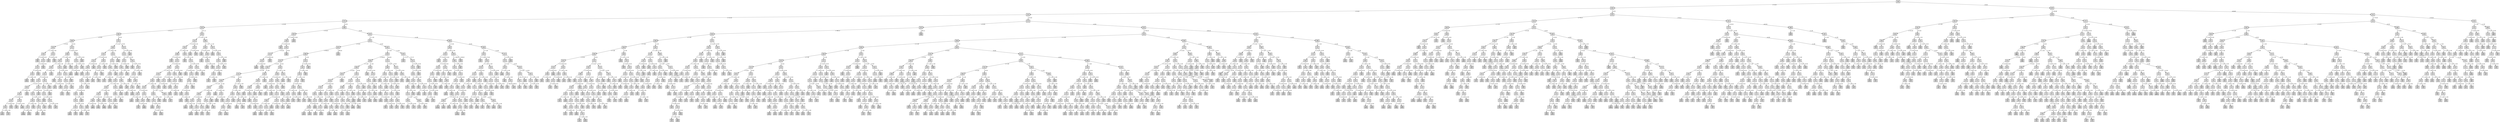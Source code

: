 digraph ID3_Tree {
"0" [shape=box, style=filled, label="14
", weight=1]
"1" [shape=box, style=filled, label="11
", weight=2]
0 -> 1 [ label = "<=0.50"];
"2" [shape=box, style=filled, label="4
", weight=3]
1 -> 2 [ label = "<=0.50"];
"3" [shape=box, style=filled, label="7
", weight=4]
2 -> 3 [ label = "<=10.50"];
"4" [shape=box, style=filled, label="17
", weight=5]
3 -> 4 [ label = "<=0.50"];
"5" [shape=box, style=filled, label="15
", weight=6]
4 -> 5 [ label = "<=51.12"];
"6" [shape=box, style=filled, label="16
", weight=7]
5 -> 6 [ label = "<=0.50"];
"7" [shape=box, style=filled, label="9
", weight=8]
6 -> 7 [ label = "<=0.50"];
"8" [shape=box, style=filled, label="0
", weight=9]
7 -> 8 [ label = "<=1.00"];
"9" [shape=box, style=filled, label="0.0
(5)
", weight=10]
8 -> 9 [ label = "<=0.50"];
"10" [shape=box, style=filled, label="1
", weight=10]
8 -> 10 [ label = ">0.50"];
"11" [shape=box, style=filled, label="2
", weight=11]
10 -> 11 [ label = "<=0.50"];
"12" [shape=box, style=filled, label="6
", weight=12]
11 -> 12 [ label = "<=0.50"];
"13" [shape=box, style=filled, label="0.0
(1/1)
", weight=13]
12 -> 13 [ label = "<=1.00"];
"14" [shape=box, style=filled, label="0.0
(1)
", weight=13]
12 -> 14 [ label = ">1.00"];
"15" [shape=box, style=filled, label="0.0
(1)
", weight=12]
11 -> 15 [ label = ">0.50"];
"16" [shape=box, style=filled, label="0.0
(2)
", weight=11]
10 -> 16 [ label = ">0.50"];
"17" [shape=box, style=filled, label="5
", weight=9]
7 -> 17 [ label = ">1.00"];
"18" [shape=box, style=filled, label="1.0
(1)
", weight=10]
17 -> 18 [ label = "<=0.50"];
"19" [shape=box, style=filled, label="0.0
(1)
", weight=10]
17 -> 19 [ label = ">0.50"];
"20" [shape=box, style=filled, label="1
", weight=8]
6 -> 20 [ label = ">0.50"];
"21" [shape=box, style=filled, label="10
", weight=9]
20 -> 21 [ label = "<=0.50"];
"22" [shape=box, style=filled, label="8
", weight=10]
21 -> 22 [ label = "<=1.00"];
"23" [shape=box, style=filled, label="12
", weight=11]
22 -> 23 [ label = "<=1.00"];
"24" [shape=box, style=filled, label="2
", weight=12]
23 -> 24 [ label = "<=1.00"];
"25" [shape=box, style=filled, label="5
", weight=13]
24 -> 25 [ label = "<=0.50"];
"26" [shape=box, style=filled, label="9
", weight=14]
25 -> 26 [ label = "<=0.50"];
"27" [shape=box, style=filled, label="0
", weight=15]
26 -> 27 [ label = "<=1.00"];
"28" [shape=box, style=filled, label="3
", weight=16]
27 -> 28 [ label = "<=0.50"];
"29" [shape=box, style=filled, label="13
", weight=17]
28 -> 29 [ label = "<=0.50"];
"30" [shape=box, style=filled, label="1.0
(3/1)
", weight=18]
29 -> 30 [ label = "<=1.00"];
"31" [shape=box, style=filled, label="1.0
(1)
", weight=18]
29 -> 31 [ label = ">1.00"];
"32" [shape=box, style=filled, label="0.0
(1)
", weight=17]
28 -> 32 [ label = ">0.50"];
"33" [shape=box, style=filled, label="3
", weight=16]
27 -> 33 [ label = ">0.50"];
"34" [shape=box, style=filled, label="0.0
(5)
", weight=17]
33 -> 34 [ label = "<=0.50"];
"35" [shape=box, style=filled, label="1.0
(2/1)
", weight=17]
33 -> 35 [ label = ">0.50"];
"36" [shape=box, style=filled, label="0.0
(2)
", weight=15]
26 -> 36 [ label = ">1.00"];
"37" [shape=box, style=filled, label="3
", weight=14]
25 -> 37 [ label = ">0.50"];
"38" [shape=box, style=filled, label="0
", weight=15]
37 -> 38 [ label = "<=0.50"];
"39" [shape=box, style=filled, label="6
", weight=16]
38 -> 39 [ label = "<=0.50"];
"40" [shape=box, style=filled, label="9
", weight=17]
39 -> 40 [ label = "<=1.00"];
"41" [shape=box, style=filled, label="0.0
(10/4)
", weight=18]
40 -> 41 [ label = "<=1.00"];
"42" [shape=box, style=filled, label="0.0
(2/2)
", weight=18]
40 -> 42 [ label = ">1.00"];
"43" [shape=box, style=filled, label="0.0
(1)
", weight=17]
39 -> 43 [ label = ">1.00"];
"44" [shape=box, style=filled, label="9
", weight=16]
38 -> 44 [ label = ">0.50"];
"45" [shape=box, style=filled, label="6
", weight=17]
44 -> 45 [ label = "<=1.00"];
"46" [shape=box, style=filled, label="1.0
(8/7)
", weight=18]
45 -> 46 [ label = "<=1.00"];
"47" [shape=box, style=filled, label="1.0
(2/1)
", weight=18]
45 -> 47 [ label = ">1.00"];
"48" [shape=box, style=filled, label="1.0
(2)
", weight=17]
44 -> 48 [ label = ">1.00"];
"49" [shape=box, style=filled, label="1.0
(2)
", weight=15]
37 -> 49 [ label = ">0.50"];
"50" [shape=box, style=filled, label="9
", weight=13]
24 -> 50 [ label = ">0.50"];
"51" [shape=box, style=filled, label="0
", weight=14]
50 -> 51 [ label = "<=1.00"];
"52" [shape=box, style=filled, label="3
", weight=15]
51 -> 52 [ label = "<=0.50"];
"53" [shape=box, style=filled, label="0.0
(2)
", weight=16]
52 -> 53 [ label = "<=0.50"];
"54" [shape=box, style=filled, label="5
", weight=16]
52 -> 54 [ label = ">0.50"];
"55" [shape=box, style=filled, label="0.0
(1)
", weight=17]
54 -> 55 [ label = "<=0.50"];
"56" [shape=box, style=filled, label="1.0
(2)
", weight=17]
54 -> 56 [ label = ">0.50"];
"57" [shape=box, style=filled, label="0.0
(4)
", weight=15]
51 -> 57 [ label = ">0.50"];
"58" [shape=box, style=filled, label="1.0
(1)
", weight=14]
50 -> 58 [ label = ">1.00"];
"59" [shape=box, style=filled, label="1.0
(2)
", weight=12]
23 -> 59 [ label = ">1.00"];
"60" [shape=box, style=filled, label="0
", weight=11]
22 -> 60 [ label = ">1.00"];
"61" [shape=box, style=filled, label="2
", weight=12]
60 -> 61 [ label = "<=0.50"];
"62" [shape=box, style=filled, label="0.0
(5)
", weight=13]
61 -> 62 [ label = "<=0.50"];
"63" [shape=box, style=filled, label="5
", weight=13]
61 -> 63 [ label = ">0.50"];
"64" [shape=box, style=filled, label="1.0
(1)
", weight=14]
63 -> 64 [ label = "<=0.50"];
"65" [shape=box, style=filled, label="0.0
(2)
", weight=14]
63 -> 65 [ label = ">0.50"];
"66" [shape=box, style=filled, label="2
", weight=12]
60 -> 66 [ label = ">0.50"];
"67" [shape=box, style=filled, label="3
", weight=13]
66 -> 67 [ label = "<=0.50"];
"68" [shape=box, style=filled, label="5
", weight=14]
67 -> 68 [ label = "<=0.50"];
"69" [shape=box, style=filled, label="1.0
(1)
", weight=15]
68 -> 69 [ label = "<=0.50"];
"70" [shape=box, style=filled, label="0.0
(1)
", weight=15]
68 -> 70 [ label = ">0.50"];
"71" [shape=box, style=filled, label="1.0
(2)
", weight=14]
67 -> 71 [ label = ">0.50"];
"72" [shape=box, style=filled, label="0.0
(2)
", weight=13]
66 -> 72 [ label = ">0.50"];
"73" [shape=box, style=filled, label="8
", weight=10]
21 -> 73 [ label = ">1.00"];
"74" [shape=box, style=filled, label="1.0
(4)
", weight=11]
73 -> 74 [ label = "<=1.00"];
"75" [shape=box, style=filled, label="0.0
(1)
", weight=11]
73 -> 75 [ label = ">1.00"];
"76" [shape=box, style=filled, label="6
", weight=9]
20 -> 76 [ label = ">0.50"];
"77" [shape=box, style=filled, label="2
", weight=10]
76 -> 77 [ label = "<=0.50"];
"78" [shape=box, style=filled, label="0
", weight=11]
77 -> 78 [ label = "<=0.50"];
"79" [shape=box, style=filled, label="1.0
(2/1)
", weight=12]
78 -> 79 [ label = "<=0.50"];
"80" [shape=box, style=filled, label="0.0
(3/2)
", weight=12]
78 -> 80 [ label = ">0.50"];
"81" [shape=box, style=filled, label="1.0
(2)
", weight=11]
77 -> 81 [ label = ">0.50"];
"82" [shape=box, style=filled, label="1.0
(5)
", weight=10]
76 -> 82 [ label = ">0.50"];
"83" [shape=box, style=filled, label="5
", weight=7]
5 -> 83 [ label = ">0.50"];
"84" [shape=box, style=filled, label="13
", weight=8]
83 -> 84 [ label = "<=0.50"];
"85" [shape=box, style=filled, label="2
", weight=9]
84 -> 85 [ label = "<=1.00"];
"86" [shape=box, style=filled, label="1
", weight=10]
85 -> 86 [ label = "<=0.50"];
"87" [shape=box, style=filled, label="16
", weight=11]
86 -> 87 [ label = "<=0.50"];
"88" [shape=box, style=filled, label="0.0
(1)
", weight=12]
87 -> 88 [ label = "<=1.50"];
"89" [shape=box, style=filled, label="8
", weight=12]
87 -> 89 [ label = ">1.50"];
"90" [shape=box, style=filled, label="12
", weight=13]
89 -> 90 [ label = "<=1.00"];
"91" [shape=box, style=filled, label="3
", weight=14]
90 -> 91 [ label = "<=1.00"];
"92" [shape=box, style=filled, label="10
", weight=15]
91 -> 92 [ label = "<=0.50"];
"93" [shape=box, style=filled, label="0
", weight=16]
92 -> 93 [ label = "<=1.00"];
"94" [shape=box, style=filled, label="9
", weight=17]
93 -> 94 [ label = "<=0.50"];
"95" [shape=box, style=filled, label="1.0
(3/2)
", weight=18]
94 -> 95 [ label = "<=1.00"];
"96" [shape=box, style=filled, label="0.0
(1)
", weight=18]
94 -> 96 [ label = ">1.00"];
"97" [shape=box, style=filled, label="9
", weight=17]
93 -> 97 [ label = ">0.50"];
"98" [shape=box, style=filled, label="0.0
(3/3)
", weight=18]
97 -> 98 [ label = "<=1.00"];
"99" [shape=box, style=filled, label="1.0
(1)
", weight=18]
97 -> 99 [ label = ">1.00"];
"100" [shape=box, style=filled, label="1.0
(1)
", weight=16]
92 -> 100 [ label = ">1.00"];
"101" [shape=box, style=filled, label="1.0
(2)
", weight=15]
91 -> 101 [ label = ">0.50"];
"102" [shape=box, style=filled, label="1.0
(3)
", weight=14]
90 -> 102 [ label = ">1.00"];
"103" [shape=box, style=filled, label="1.0
(3)
", weight=13]
89 -> 103 [ label = ">1.00"];
"104" [shape=box, style=filled, label="1.0
(8)
", weight=11]
86 -> 104 [ label = ">0.50"];
"105" [shape=box, style=filled, label="9
", weight=10]
85 -> 105 [ label = ">0.50"];
"106" [shape=box, style=filled, label="0
", weight=11]
105 -> 106 [ label = "<=1.00"];
"107" [shape=box, style=filled, label="8
", weight=12]
106 -> 107 [ label = "<=0.50"];
"108" [shape=box, style=filled, label="1.0
(3)
", weight=13]
107 -> 108 [ label = "<=1.00"];
"109" [shape=box, style=filled, label="0.0
(1)
", weight=13]
107 -> 109 [ label = ">1.00"];
"110" [shape=box, style=filled, label="0.0
(1)
", weight=12]
106 -> 110 [ label = ">0.50"];
"111" [shape=box, style=filled, label="0.0
(2)
", weight=11]
105 -> 111 [ label = ">1.00"];
"112" [shape=box, style=filled, label="0
", weight=9]
84 -> 112 [ label = ">1.00"];
"113" [shape=box, style=filled, label="1
", weight=10]
112 -> 113 [ label = "<=0.50"];
"114" [shape=box, style=filled, label="16
", weight=11]
113 -> 114 [ label = "<=0.50"];
"115" [shape=box, style=filled, label="12
", weight=12]
114 -> 115 [ label = "<=1.50"];
"116" [shape=box, style=filled, label="1.0
(1)
", weight=13]
115 -> 116 [ label = "<=1.00"];
"117" [shape=box, style=filled, label="0.0
(1)
", weight=13]
115 -> 117 [ label = ">1.00"];
"118" [shape=box, style=filled, label="1.0
(6)
", weight=12]
114 -> 118 [ label = ">1.50"];
"119" [shape=box, style=filled, label="0.0
(1)
", weight=11]
113 -> 119 [ label = ">0.50"];
"120" [shape=box, style=filled, label="1.0
(10)
", weight=10]
112 -> 120 [ label = ">0.50"];
"121" [shape=box, style=filled, label="1
", weight=8]
83 -> 121 [ label = ">0.50"];
"122" [shape=box, style=filled, label="2
", weight=9]
121 -> 122 [ label = "<=0.50"];
"123" [shape=box, style=filled, label="3
", weight=10]
122 -> 123 [ label = "<=0.50"];
"124" [shape=box, style=filled, label="10
", weight=11]
123 -> 124 [ label = "<=0.50"];
"125" [shape=box, style=filled, label="6
", weight=12]
124 -> 125 [ label = "<=1.00"];
"126" [shape=box, style=filled, label="9
", weight=13]
125 -> 126 [ label = "<=1.00"];
"127" [shape=box, style=filled, label="8
", weight=14]
126 -> 127 [ label = "<=1.00"];
"128" [shape=box, style=filled, label="0
", weight=15]
127 -> 128 [ label = "<=1.00"];
"129" [shape=box, style=filled, label="16
", weight=16]
128 -> 129 [ label = "<=0.50"];
"130" [shape=box, style=filled, label="1.0
(2)
", weight=17]
129 -> 130 [ label = "<=0.50"];
"131" [shape=box, style=filled, label="1.0
(8/5)
", weight=17]
129 -> 131 [ label = ">0.50"];
"132" [shape=box, style=filled, label="16
", weight=16]
128 -> 132 [ label = ">0.50"];
"133" [shape=box, style=filled, label="1.0
(7/5)
", weight=17]
132 -> 133 [ label = "<=2.50"];
"134" [shape=box, style=filled, label="0.0
(6/4)
", weight=17]
132 -> 134 [ label = ">2.50"];
"135" [shape=box, style=filled, label="16
", weight=15]
127 -> 135 [ label = ">1.00"];
"136" [shape=box, style=filled, label="0.0
(2)
", weight=16]
135 -> 136 [ label = "<=0.50"];
"137" [shape=box, style=filled, label="0
", weight=16]
135 -> 137 [ label = ">0.50"];
"138" [shape=box, style=filled, label="0.0
(1/1)
", weight=17]
137 -> 138 [ label = "<=0.50"];
"139" [shape=box, style=filled, label="1.0
(2/1)
", weight=17]
137 -> 139 [ label = ">0.50"];
"140" [shape=box, style=filled, label="0
", weight=14]
126 -> 140 [ label = ">1.00"];
"141" [shape=box, style=filled, label="16
", weight=15]
140 -> 141 [ label = "<=0.50"];
"142" [shape=box, style=filled, label="1.0
(1)
", weight=16]
141 -> 142 [ label = "<=1.50"];
"143" [shape=box, style=filled, label="0.0
(1/1)
", weight=16]
141 -> 143 [ label = ">1.50"];
"144" [shape=box, style=filled, label="1.0
(2)
", weight=15]
140 -> 144 [ label = ">0.50"];
"145" [shape=box, style=filled, label="16
", weight=13]
125 -> 145 [ label = ">1.00"];
"146" [shape=box, style=filled, label="1.0
(2/1)
", weight=14]
145 -> 146 [ label = "<=2.50"];
"147" [shape=box, style=filled, label="1.0
(3)
", weight=14]
145 -> 147 [ label = ">2.50"];
"148" [shape=box, style=filled, label="1.0
(2)
", weight=12]
124 -> 148 [ label = ">1.00"];
"149" [shape=box, style=filled, label="0.0
(3)
", weight=11]
123 -> 149 [ label = ">0.50"];
"150" [shape=box, style=filled, label="0
", weight=10]
122 -> 150 [ label = ">0.50"];
"151" [shape=box, style=filled, label="0.0
(5)
", weight=11]
150 -> 151 [ label = "<=0.50"];
"152" [shape=box, style=filled, label="8
", weight=11]
150 -> 152 [ label = ">0.50"];
"153" [shape=box, style=filled, label="3
", weight=12]
152 -> 153 [ label = "<=1.00"];
"154" [shape=box, style=filled, label="0.0
(1)
", weight=13]
153 -> 154 [ label = "<=0.50"];
"155" [shape=box, style=filled, label="10
", weight=13]
153 -> 155 [ label = ">0.50"];
"156" [shape=box, style=filled, label="16
", weight=14]
155 -> 156 [ label = "<=1.00"];
"157" [shape=box, style=filled, label="1.0
(1)
", weight=15]
156 -> 157 [ label = "<=1.00"];
"158" [shape=box, style=filled, label="0.0
(1/1)
", weight=15]
156 -> 158 [ label = ">1.00"];
"159" [shape=box, style=filled, label="1.0
(1)
", weight=14]
155 -> 159 [ label = ">1.00"];
"160" [shape=box, style=filled, label="0.0
(2)
", weight=12]
152 -> 160 [ label = ">1.00"];
"161" [shape=box, style=filled, label="1.0
(4)
", weight=9]
121 -> 161 [ label = ">0.50"];
"162" [shape=box, style=filled, label="9
", weight=6]
4 -> 162 [ label = ">51.12"];
"163" [shape=box, style=filled, label="1
", weight=7]
162 -> 163 [ label = "<=1.00"];
"164" [shape=box, style=filled, label="8
", weight=8]
163 -> 164 [ label = "<=0.50"];
"165" [shape=box, style=filled, label="16
", weight=9]
164 -> 165 [ label = "<=1.00"];
"166" [shape=box, style=filled, label="0.0
(1)
", weight=10]
165 -> 166 [ label = "<=0.50"];
"167" [shape=box, style=filled, label="2
", weight=10]
165 -> 167 [ label = ">0.50"];
"168" [shape=box, style=filled, label="10
", weight=11]
167 -> 168 [ label = "<=0.50"];
"169" [shape=box, style=filled, label="3
", weight=12]
168 -> 169 [ label = "<=1.00"];
"170" [shape=box, style=filled, label="12
", weight=13]
169 -> 170 [ label = "<=0.50"];
"171" [shape=box, style=filled, label="0
", weight=14]
170 -> 171 [ label = "<=1.00"];
"172" [shape=box, style=filled, label="6
", weight=15]
171 -> 172 [ label = "<=0.50"];
"173" [shape=box, style=filled, label="1.0
(4/2)
", weight=16]
172 -> 173 [ label = "<=1.00"];
"174" [shape=box, style=filled, label="1.0
(1)
", weight=16]
172 -> 174 [ label = ">1.00"];
"175" [shape=box, style=filled, label="6
", weight=15]
171 -> 175 [ label = ">0.50"];
"176" [shape=box, style=filled, label="15
", weight=16]
175 -> 176 [ label = "<=1.00"];
"177" [shape=box, style=filled, label="1.0
(1)
", weight=17]
176 -> 177 [ label = "<=0.50"];
"178" [shape=box, style=filled, label="0.0
(3/2)
", weight=17]
176 -> 178 [ label = ">0.50"];
"179" [shape=box, style=filled, label="0.0
(1)
", weight=16]
175 -> 179 [ label = ">1.00"];
"180" [shape=box, style=filled, label="6
", weight=14]
170 -> 180 [ label = ">1.00"];
"181" [shape=box, style=filled, label="13
", weight=15]
180 -> 181 [ label = "<=1.00"];
"182" [shape=box, style=filled, label="0
", weight=16]
181 -> 182 [ label = "<=1.00"];
"183" [shape=box, style=filled, label="0.0
(2/1)
", weight=17]
182 -> 183 [ label = "<=0.50"];
"184" [shape=box, style=filled, label="15
", weight=17]
182 -> 184 [ label = ">0.50"];
"185" [shape=box, style=filled, label="1.0
(2/1)
", weight=18]
184 -> 185 [ label = "<=0.50"];
"186" [shape=box, style=filled, label="0.0
(1/1)
", weight=18]
184 -> 186 [ label = ">0.50"];
"187" [shape=box, style=filled, label="0.0
(3)
", weight=16]
181 -> 187 [ label = ">1.00"];
"188" [shape=box, style=filled, label="13
", weight=15]
180 -> 188 [ label = ">1.00"];
"189" [shape=box, style=filled, label="0.0
(1/1)
", weight=16]
188 -> 189 [ label = "<=1.00"];
"190" [shape=box, style=filled, label="1.0
(1)
", weight=16]
188 -> 190 [ label = ">1.00"];
"191" [shape=box, style=filled, label="0.0
(1)
", weight=13]
169 -> 191 [ label = ">0.50"];
"192" [shape=box, style=filled, label="0
", weight=12]
168 -> 192 [ label = ">1.00"];
"193" [shape=box, style=filled, label="3
", weight=13]
192 -> 193 [ label = "<=0.50"];
"194" [shape=box, style=filled, label="0.0
(1)
", weight=14]
193 -> 194 [ label = "<=0.50"];
"195" [shape=box, style=filled, label="1.0
(1)
", weight=14]
193 -> 195 [ label = ">0.50"];
"196" [shape=box, style=filled, label="1.0
(1)
", weight=13]
192 -> 196 [ label = ">0.50"];
"197" [shape=box, style=filled, label="0
", weight=11]
167 -> 197 [ label = ">0.50"];
"198" [shape=box, style=filled, label="10
", weight=12]
197 -> 198 [ label = "<=0.50"];
"199" [shape=box, style=filled, label="3
", weight=13]
198 -> 199 [ label = "<=1.00"];
"200" [shape=box, style=filled, label="1.0
(1)
", weight=14]
199 -> 200 [ label = "<=0.50"];
"201" [shape=box, style=filled, label="13
", weight=14]
199 -> 201 [ label = ">0.50"];
"202" [shape=box, style=filled, label="0.0
(1)
", weight=15]
201 -> 202 [ label = "<=1.00"];
"203" [shape=box, style=filled, label="1.0
(1)
", weight=15]
201 -> 203 [ label = ">1.00"];
"204" [shape=box, style=filled, label="0.0
(1)
", weight=13]
198 -> 204 [ label = ">1.00"];
"205" [shape=box, style=filled, label="0.0
(3)
", weight=12]
197 -> 205 [ label = ">0.50"];
"206" [shape=box, style=filled, label="16
", weight=9]
164 -> 206 [ label = ">1.00"];
"207" [shape=box, style=filled, label="0.0
(3)
", weight=10]
206 -> 207 [ label = "<=1.50"];
"208" [shape=box, style=filled, label="3
", weight=10]
206 -> 208 [ label = ">1.50"];
"209" [shape=box, style=filled, label="15
", weight=11]
208 -> 209 [ label = "<=0.50"];
"210" [shape=box, style=filled, label="0.0
(3)
", weight=12]
209 -> 210 [ label = "<=0.50"];
"211" [shape=box, style=filled, label="2
", weight=12]
209 -> 211 [ label = ">0.50"];
"212" [shape=box, style=filled, label="6
", weight=13]
211 -> 212 [ label = "<=0.50"];
"213" [shape=box, style=filled, label="0
", weight=14]
212 -> 213 [ label = "<=1.00"];
"214" [shape=box, style=filled, label="1.0
(1)
", weight=15]
213 -> 214 [ label = "<=0.50"];
"215" [shape=box, style=filled, label="13
", weight=15]
213 -> 215 [ label = ">0.50"];
"216" [shape=box, style=filled, label="0.0
(1/1)
", weight=16]
215 -> 216 [ label = "<=1.00"];
"217" [shape=box, style=filled, label="0.0
(2)
", weight=16]
215 -> 217 [ label = ">1.00"];
"218" [shape=box, style=filled, label="0.0
(1)
", weight=14]
212 -> 218 [ label = ">1.00"];
"219" [shape=box, style=filled, label="0.0
(1)
", weight=13]
211 -> 219 [ label = ">0.50"];
"220" [shape=box, style=filled, label="0
", weight=11]
208 -> 220 [ label = ">0.50"];
"221" [shape=box, style=filled, label="0.0
(1)
", weight=12]
220 -> 221 [ label = "<=0.50"];
"222" [shape=box, style=filled, label="1.0
(1)
", weight=12]
220 -> 222 [ label = ">0.50"];
"223" [shape=box, style=filled, label="2
", weight=8]
163 -> 223 [ label = ">0.50"];
"224" [shape=box, style=filled, label="1.0
(3)
", weight=9]
223 -> 224 [ label = "<=0.50"];
"225" [shape=box, style=filled, label="0.0
(1)
", weight=9]
223 -> 225 [ label = ">0.50"];
"226" [shape=box, style=filled, label="16
", weight=7]
162 -> 226 [ label = ">1.00"];
"227" [shape=box, style=filled, label="15
", weight=8]
226 -> 227 [ label = "<=1.50"];
"228" [shape=box, style=filled, label="1.0
(1)
", weight=9]
227 -> 228 [ label = "<=0.50"];
"229" [shape=box, style=filled, label="12
", weight=9]
227 -> 229 [ label = ">0.50"];
"230" [shape=box, style=filled, label="0.0
(4)
", weight=10]
229 -> 230 [ label = "<=1.00"];
"231" [shape=box, style=filled, label="2
", weight=10]
229 -> 231 [ label = ">1.00"];
"232" [shape=box, style=filled, label="1.0
(1)
", weight=11]
231 -> 232 [ label = "<=0.50"];
"233" [shape=box, style=filled, label="0.0
(1)
", weight=11]
231 -> 233 [ label = ">0.50"];
"234" [shape=box, style=filled, label="0
", weight=8]
226 -> 234 [ label = ">1.50"];
"235" [shape=box, style=filled, label="0.0
(12)
", weight=9]
234 -> 235 [ label = "<=0.50"];
"236" [shape=box, style=filled, label="12
", weight=9]
234 -> 236 [ label = ">0.50"];
"237" [shape=box, style=filled, label="3
", weight=10]
236 -> 237 [ label = "<=1.00"];
"238" [shape=box, style=filled, label="2
", weight=11]
237 -> 238 [ label = "<=0.50"];
"239" [shape=box, style=filled, label="8
", weight=12]
238 -> 239 [ label = "<=0.50"];
"240" [shape=box, style=filled, label="1.0
(1)
", weight=13]
239 -> 240 [ label = "<=1.00"];
"241" [shape=box, style=filled, label="0.0
(1)
", weight=13]
239 -> 241 [ label = ">1.00"];
"242" [shape=box, style=filled, label="0.0
(1)
", weight=12]
238 -> 242 [ label = ">0.50"];
"243" [shape=box, style=filled, label="1.0
(1)
", weight=11]
237 -> 243 [ label = ">0.50"];
"244" [shape=box, style=filled, label="0.0
(3)
", weight=10]
236 -> 244 [ label = ">1.00"];
"245" [shape=box, style=filled, label="16
", weight=5]
3 -> 245 [ label = ">0.50"];
"246" [shape=box, style=filled, label="17
", weight=6]
245 -> 246 [ label = "<=0.50"];
"247" [shape=box, style=filled, label="15
", weight=7]
246 -> 247 [ label = "<=74.85"];
"248" [shape=box, style=filled, label="1.0
(5)
", weight=8]
247 -> 248 [ label = "<=0.50"];
"249" [shape=box, style=filled, label="0
", weight=8]
247 -> 249 [ label = ">0.50"];
"250" [shape=box, style=filled, label="1
", weight=9]
249 -> 250 [ label = "<=0.50"];
"251" [shape=box, style=filled, label="2
", weight=10]
250 -> 251 [ label = "<=0.50"];
"252" [shape=box, style=filled, label="1.0
(2/1)
", weight=11]
251 -> 252 [ label = "<=0.50"];
"253" [shape=box, style=filled, label="1.0
(1)
", weight=11]
251 -> 253 [ label = ">0.50"];
"254" [shape=box, style=filled, label="0.0
(1)
", weight=10]
250 -> 254 [ label = ">0.50"];
"255" [shape=box, style=filled, label="1.0
(3)
", weight=9]
249 -> 255 [ label = ">0.50"];
"256" [shape=box, style=filled, label="1.0
(27)
", weight=7]
246 -> 256 [ label = ">74.85"];
"257" [shape=box, style=filled, label="6
", weight=6]
245 -> 257 [ label = ">0.50"];
"258" [shape=box, style=filled, label="0
", weight=7]
257 -> 258 [ label = "<=1.00"];
"259" [shape=box, style=filled, label="17
", weight=8]
258 -> 259 [ label = "<=0.50"];
"260" [shape=box, style=filled, label="10
", weight=9]
259 -> 260 [ label = "<=90.45"];
"261" [shape=box, style=filled, label="2
", weight=10]
260 -> 261 [ label = "<=1.00"];
"262" [shape=box, style=filled, label="9
", weight=11]
261 -> 262 [ label = "<=0.50"];
"263" [shape=box, style=filled, label="1
", weight=12]
262 -> 263 [ label = "<=1.00"];
"264" [shape=box, style=filled, label="13
", weight=13]
263 -> 264 [ label = "<=0.50"];
"265" [shape=box, style=filled, label="12
", weight=14]
264 -> 265 [ label = "<=1.00"];
"266" [shape=box, style=filled, label="15
", weight=15]
265 -> 266 [ label = "<=1.00"];
"267" [shape=box, style=filled, label="8
", weight=16]
266 -> 267 [ label = "<=0.50"];
"268" [shape=box, style=filled, label="1.0
(5/2)
", weight=17]
267 -> 268 [ label = "<=1.00"];
"269" [shape=box, style=filled, label="1.0
(1)
", weight=17]
267 -> 269 [ label = ">1.00"];
"270" [shape=box, style=filled, label="3
", weight=16]
266 -> 270 [ label = ">0.50"];
"271" [shape=box, style=filled, label="8
", weight=17]
270 -> 271 [ label = "<=0.50"];
"272" [shape=box, style=filled, label="1.0
(13/7)
", weight=18]
271 -> 272 [ label = "<=1.00"];
"273" [shape=box, style=filled, label="0.0
(1/1)
", weight=18]
271 -> 273 [ label = ">1.00"];
"274" [shape=box, style=filled, label="8
", weight=17]
270 -> 274 [ label = ">0.50"];
"275" [shape=box, style=filled, label="0.0
(1)
", weight=18]
274 -> 275 [ label = "<=1.00"];
"276" [shape=box, style=filled, label="1.0
(1)
", weight=18]
274 -> 276 [ label = ">1.00"];
"277" [shape=box, style=filled, label="15
", weight=15]
265 -> 277 [ label = ">1.00"];
"278" [shape=box, style=filled, label="8
", weight=16]
277 -> 278 [ label = "<=0.50"];
"279" [shape=box, style=filled, label="0.0
(1/1)
", weight=17]
278 -> 279 [ label = "<=1.00"];
"280" [shape=box, style=filled, label="1.0
(1)
", weight=17]
278 -> 280 [ label = ">1.00"];
"281" [shape=box, style=filled, label="1.0
(8)
", weight=16]
277 -> 281 [ label = ">0.50"];
"282" [shape=box, style=filled, label="12
", weight=14]
264 -> 282 [ label = ">1.00"];
"283" [shape=box, style=filled, label="1.0
(10)
", weight=15]
282 -> 283 [ label = "<=1.00"];
"284" [shape=box, style=filled, label="3
", weight=15]
282 -> 284 [ label = ">1.00"];
"285" [shape=box, style=filled, label="0.0
(1/1)
", weight=16]
284 -> 285 [ label = "<=0.50"];
"286" [shape=box, style=filled, label="0.0
(1)
", weight=16]
284 -> 286 [ label = ">0.50"];
"287" [shape=box, style=filled, label="8
", weight=13]
263 -> 287 [ label = ">0.50"];
"288" [shape=box, style=filled, label="12
", weight=14]
287 -> 288 [ label = "<=1.00"];
"289" [shape=box, style=filled, label="13
", weight=15]
288 -> 289 [ label = "<=1.00"];
"290" [shape=box, style=filled, label="3
", weight=16]
289 -> 290 [ label = "<=1.00"];
"291" [shape=box, style=filled, label="15
", weight=17]
290 -> 291 [ label = "<=0.50"];
"292" [shape=box, style=filled, label="1.0
(1)
", weight=18]
291 -> 292 [ label = "<=0.50"];
"293" [shape=box, style=filled, label="1.0
(11/1)
", weight=18]
291 -> 293 [ label = ">0.50"];
"294" [shape=box, style=filled, label="1.0
(1)
", weight=17]
290 -> 294 [ label = ">0.50"];
"295" [shape=box, style=filled, label="1.0
(2)
", weight=16]
289 -> 295 [ label = ">1.00"];
"296" [shape=box, style=filled, label="13
", weight=15]
288 -> 296 [ label = ">1.00"];
"297" [shape=box, style=filled, label="15
", weight=16]
296 -> 297 [ label = "<=1.00"];
"298" [shape=box, style=filled, label="0.0
(1/1)
", weight=17]
297 -> 298 [ label = "<=0.50"];
"299" [shape=box, style=filled, label="1.0
(2)
", weight=17]
297 -> 299 [ label = ">0.50"];
"300" [shape=box, style=filled, label="0.0
(1/1)
", weight=16]
296 -> 300 [ label = ">1.00"];
"301" [shape=box, style=filled, label="0.0
(1)
", weight=14]
287 -> 301 [ label = ">1.00"];
"302" [shape=box, style=filled, label="8
", weight=12]
262 -> 302 [ label = ">1.00"];
"303" [shape=box, style=filled, label="12
", weight=13]
302 -> 303 [ label = "<=1.00"];
"304" [shape=box, style=filled, label="15
", weight=14]
303 -> 304 [ label = "<=1.00"];
"305" [shape=box, style=filled, label="0.0
(1)
", weight=15]
304 -> 305 [ label = "<=0.50"];
"306" [shape=box, style=filled, label="13
", weight=15]
304 -> 306 [ label = ">0.50"];
"307" [shape=box, style=filled, label="1.0
(3)
", weight=16]
306 -> 307 [ label = "<=1.00"];
"308" [shape=box, style=filled, label="1
", weight=16]
306 -> 308 [ label = ">1.00"];
"309" [shape=box, style=filled, label="0.0
(1)
", weight=17]
308 -> 309 [ label = "<=0.50"];
"310" [shape=box, style=filled, label="1.0
(1)
", weight=17]
308 -> 310 [ label = ">0.50"];
"311" [shape=box, style=filled, label="15
", weight=14]
303 -> 311 [ label = ">1.00"];
"312" [shape=box, style=filled, label="1.0
(2)
", weight=15]
311 -> 312 [ label = "<=0.50"];
"313" [shape=box, style=filled, label="0.0
(2)
", weight=15]
311 -> 313 [ label = ">0.50"];
"314" [shape=box, style=filled, label="1.0
(1)
", weight=13]
302 -> 314 [ label = ">1.00"];
"315" [shape=box, style=filled, label="9
", weight=11]
261 -> 315 [ label = ">0.50"];
"316" [shape=box, style=filled, label="15
", weight=12]
315 -> 316 [ label = "<=1.00"];
"317" [shape=box, style=filled, label="3
", weight=13]
316 -> 317 [ label = "<=0.50"];
"318" [shape=box, style=filled, label="1.0
(3)
", weight=14]
317 -> 318 [ label = "<=0.50"];
"319" [shape=box, style=filled, label="13
", weight=14]
317 -> 319 [ label = ">0.50"];
"320" [shape=box, style=filled, label="0.0
(1)
", weight=15]
319 -> 320 [ label = "<=1.00"];
"321" [shape=box, style=filled, label="1.0
(1)
", weight=15]
319 -> 321 [ label = ">1.00"];
"322" [shape=box, style=filled, label="13
", weight=13]
316 -> 322 [ label = ">0.50"];
"323" [shape=box, style=filled, label="8
", weight=14]
322 -> 323 [ label = "<=1.00"];
"324" [shape=box, style=filled, label="1
", weight=15]
323 -> 324 [ label = "<=1.00"];
"325" [shape=box, style=filled, label="12
", weight=16]
324 -> 325 [ label = "<=0.50"];
"326" [shape=box, style=filled, label="3
", weight=17]
325 -> 326 [ label = "<=1.00"];
"327" [shape=box, style=filled, label="0.0
(3/2)
", weight=18]
326 -> 327 [ label = "<=0.50"];
"328" [shape=box, style=filled, label="0.0
(2/2)
", weight=18]
326 -> 328 [ label = ">0.50"];
"329" [shape=box, style=filled, label="3
", weight=17]
325 -> 329 [ label = ">1.00"];
"330" [shape=box, style=filled, label="1.0
(1)
", weight=18]
329 -> 330 [ label = "<=0.50"];
"331" [shape=box, style=filled, label="0.0
(1/1)
", weight=18]
329 -> 331 [ label = ">0.50"];
"332" [shape=box, style=filled, label="3
", weight=16]
324 -> 332 [ label = ">0.50"];
"333" [shape=box, style=filled, label="0.0
(1/1)
", weight=17]
332 -> 333 [ label = "<=0.50"];
"334" [shape=box, style=filled, label="1.0
(1)
", weight=17]
332 -> 334 [ label = ">0.50"];
"335" [shape=box, style=filled, label="1.0
(1)
", weight=15]
323 -> 335 [ label = ">1.00"];
"336" [shape=box, style=filled, label="0.0
(2)
", weight=14]
322 -> 336 [ label = ">1.00"];
"337" [shape=box, style=filled, label="8
", weight=12]
315 -> 337 [ label = ">1.00"];
"338" [shape=box, style=filled, label="1.0
(4)
", weight=13]
337 -> 338 [ label = "<=1.00"];
"339" [shape=box, style=filled, label="0.0
(1)
", weight=13]
337 -> 339 [ label = ">1.00"];
"340" [shape=box, style=filled, label="2
", weight=10]
260 -> 340 [ label = ">1.00"];
"341" [shape=box, style=filled, label="8
", weight=11]
340 -> 341 [ label = "<=0.50"];
"342" [shape=box, style=filled, label="9
", weight=12]
341 -> 342 [ label = "<=1.00"];
"343" [shape=box, style=filled, label="1
", weight=13]
342 -> 343 [ label = "<=1.00"];
"344" [shape=box, style=filled, label="13
", weight=14]
343 -> 344 [ label = "<=0.50"];
"345" [shape=box, style=filled, label="12
", weight=15]
344 -> 345 [ label = "<=1.00"];
"346" [shape=box, style=filled, label="15
", weight=16]
345 -> 346 [ label = "<=1.00"];
"347" [shape=box, style=filled, label="1.0
(1)
", weight=17]
346 -> 347 [ label = "<=0.50"];
"348" [shape=box, style=filled, label="1.0
(3/1)
", weight=17]
346 -> 348 [ label = ">0.50"];
"349" [shape=box, style=filled, label="1.0
(2)
", weight=16]
345 -> 349 [ label = ">1.00"];
"350" [shape=box, style=filled, label="15
", weight=15]
344 -> 350 [ label = ">1.00"];
"351" [shape=box, style=filled, label="1.0
(1)
", weight=16]
350 -> 351 [ label = "<=0.50"];
"352" [shape=box, style=filled, label="0.0
(2)
", weight=16]
350 -> 352 [ label = ">0.50"];
"353" [shape=box, style=filled, label="15
", weight=14]
343 -> 353 [ label = ">0.50"];
"354" [shape=box, style=filled, label="0.0
(2)
", weight=15]
353 -> 354 [ label = "<=0.50"];
"355" [shape=box, style=filled, label="12
", weight=15]
353 -> 355 [ label = ">0.50"];
"356" [shape=box, style=filled, label="1.0
(1)
", weight=16]
355 -> 356 [ label = "<=1.00"];
"357" [shape=box, style=filled, label="0.0
(1/1)
", weight=16]
355 -> 357 [ label = ">1.00"];
"358" [shape=box, style=filled, label="0.0
(1)
", weight=13]
342 -> 358 [ label = ">1.00"];
"359" [shape=box, style=filled, label="0.0
(1)
", weight=12]
341 -> 359 [ label = ">1.00"];
"360" [shape=box, style=filled, label="1.0
(2)
", weight=11]
340 -> 360 [ label = ">0.50"];
"361" [shape=box, style=filled, label="1.0
(11)
", weight=9]
259 -> 361 [ label = ">90.45"];
"362" [shape=box, style=filled, label="8
", weight=8]
258 -> 362 [ label = ">0.50"];
"363" [shape=box, style=filled, label="17
", weight=9]
362 -> 363 [ label = "<=1.00"];
"364" [shape=box, style=filled, label="12
", weight=10]
363 -> 364 [ label = "<=84.93"];
"365" [shape=box, style=filled, label="15
", weight=11]
364 -> 365 [ label = "<=1.00"];
"366" [shape=box, style=filled, label="9
", weight=12]
365 -> 366 [ label = "<=0.50"];
"367" [shape=box, style=filled, label="2
", weight=13]
366 -> 367 [ label = "<=1.00"];
"368" [shape=box, style=filled, label="3
", weight=14]
367 -> 368 [ label = "<=0.50"];
"369" [shape=box, style=filled, label="10
", weight=15]
368 -> 369 [ label = "<=0.50"];
"370" [shape=box, style=filled, label="1
", weight=16]
369 -> 370 [ label = "<=1.00"];
"371" [shape=box, style=filled, label="13
", weight=17]
370 -> 371 [ label = "<=0.50"];
"372" [shape=box, style=filled, label="1.0
(3/1)
", weight=18]
371 -> 372 [ label = "<=1.00"];
"373" [shape=box, style=filled, label="1.0
(2/1)
", weight=18]
371 -> 373 [ label = ">1.00"];
"374" [shape=box, style=filled, label="0.0
(1/1)
", weight=17]
370 -> 374 [ label = ">0.50"];
"375" [shape=box, style=filled, label="1.0
(1)
", weight=16]
369 -> 375 [ label = ">1.00"];
"376" [shape=box, style=filled, label="1.0
(1)
", weight=15]
368 -> 376 [ label = ">0.50"];
"377" [shape=box, style=filled, label="13
", weight=14]
367 -> 377 [ label = ">0.50"];
"378" [shape=box, style=filled, label="3
", weight=15]
377 -> 378 [ label = "<=1.00"];
"379" [shape=box, style=filled, label="10
", weight=16]
378 -> 379 [ label = "<=0.50"];
"380" [shape=box, style=filled, label="1
", weight=17]
379 -> 380 [ label = "<=1.00"];
"381" [shape=box, style=filled, label="0.0
(1/1)
", weight=18]
380 -> 381 [ label = "<=0.50"];
"382" [shape=box, style=filled, label="0.0
(1/1)
", weight=18]
380 -> 382 [ label = ">0.50"];
"383" [shape=box, style=filled, label="1.0
(2/1)
", weight=17]
379 -> 383 [ label = ">1.00"];
"384" [shape=box, style=filled, label="0.0
(1)
", weight=16]
378 -> 384 [ label = ">0.50"];
"385" [shape=box, style=filled, label="1.0
(1)
", weight=15]
377 -> 385 [ label = ">1.00"];
"386" [shape=box, style=filled, label="0.0
(3)
", weight=13]
366 -> 386 [ label = ">1.00"];
"387" [shape=box, style=filled, label="9
", weight=12]
365 -> 387 [ label = ">0.50"];
"388" [shape=box, style=filled, label="1
", weight=13]
387 -> 388 [ label = "<=1.00"];
"389" [shape=box, style=filled, label="10
", weight=14]
388 -> 389 [ label = "<=0.50"];
"390" [shape=box, style=filled, label="2
", weight=15]
389 -> 390 [ label = "<=1.00"];
"391" [shape=box, style=filled, label="3
", weight=16]
390 -> 391 [ label = "<=0.50"];
"392" [shape=box, style=filled, label="13
", weight=17]
391 -> 392 [ label = "<=0.50"];
"393" [shape=box, style=filled, label="1.0
(15/9)
", weight=18]
392 -> 393 [ label = "<=1.00"];
"394" [shape=box, style=filled, label="1.0
(4/1)
", weight=18]
392 -> 394 [ label = ">1.00"];
"395" [shape=box, style=filled, label="1.0
(2)
", weight=17]
391 -> 395 [ label = ">0.50"];
"396" [shape=box, style=filled, label="13
", weight=16]
390 -> 396 [ label = ">0.50"];
"397" [shape=box, style=filled, label="3
", weight=17]
396 -> 397 [ label = "<=1.00"];
"398" [shape=box, style=filled, label="1.0
(3)
", weight=18]
397 -> 398 [ label = "<=0.50"];
"399" [shape=box, style=filled, label="1.0
(2/1)
", weight=18]
397 -> 399 [ label = ">0.50"];
"400" [shape=box, style=filled, label="0.0
(1)
", weight=17]
396 -> 400 [ label = ">1.00"];
"401" [shape=box, style=filled, label="1.0
(1)
", weight=15]
389 -> 401 [ label = ">1.00"];
"402" [shape=box, style=filled, label="10
", weight=14]
388 -> 402 [ label = ">0.50"];
"403" [shape=box, style=filled, label="2
", weight=15]
402 -> 403 [ label = "<=1.00"];
"404" [shape=box, style=filled, label="13
", weight=16]
403 -> 404 [ label = "<=0.50"];
"405" [shape=box, style=filled, label="1.0
(5/3)
", weight=17]
404 -> 405 [ label = "<=1.00"];
"406" [shape=box, style=filled, label="0.0
(1/1)
", weight=17]
404 -> 406 [ label = ">1.00"];
"407" [shape=box, style=filled, label="0.0
(1/1)
", weight=16]
403 -> 407 [ label = ">0.50"];
"408" [shape=box, style=filled, label="0.0
(1)
", weight=15]
402 -> 408 [ label = ">1.00"];
"409" [shape=box, style=filled, label="1
", weight=13]
387 -> 409 [ label = ">1.00"];
"410" [shape=box, style=filled, label="3
", weight=14]
409 -> 410 [ label = "<=0.50"];
"411" [shape=box, style=filled, label="13
", weight=15]
410 -> 411 [ label = "<=0.50"];
"412" [shape=box, style=filled, label="0.0
(2/1)
", weight=16]
411 -> 412 [ label = "<=1.00"];
"413" [shape=box, style=filled, label="1.0
(1)
", weight=16]
411 -> 413 [ label = ">1.00"];
"414" [shape=box, style=filled, label="1.0
(1)
", weight=15]
410 -> 414 [ label = ">0.50"];
"415" [shape=box, style=filled, label="1.0
(4)
", weight=14]
409 -> 415 [ label = ">0.50"];
"416" [shape=box, style=filled, label="15
", weight=11]
364 -> 416 [ label = ">1.00"];
"417" [shape=box, style=filled, label="1.0
(3)
", weight=12]
416 -> 417 [ label = "<=0.50"];
"418" [shape=box, style=filled, label="2
", weight=12]
416 -> 418 [ label = ">0.50"];
"419" [shape=box, style=filled, label="9
", weight=13]
418 -> 419 [ label = "<=0.50"];
"420" [shape=box, style=filled, label="10
", weight=14]
419 -> 420 [ label = "<=1.00"];
"421" [shape=box, style=filled, label="1
", weight=15]
420 -> 421 [ label = "<=1.00"];
"422" [shape=box, style=filled, label="1.0
(7/3)
", weight=16]
421 -> 422 [ label = "<=0.50"];
"423" [shape=box, style=filled, label="0.0
(1/1)
", weight=16]
421 -> 423 [ label = ">0.50"];
"424" [shape=box, style=filled, label="1.0
(1)
", weight=15]
420 -> 424 [ label = ">1.00"];
"425" [shape=box, style=filled, label="1.0
(1)
", weight=14]
419 -> 425 [ label = ">1.00"];
"426" [shape=box, style=filled, label="1.0
(2)
", weight=13]
418 -> 426 [ label = ">0.50"];
"427" [shape=box, style=filled, label="1
", weight=10]
363 -> 427 [ label = ">84.93"];
"428" [shape=box, style=filled, label="10
", weight=11]
427 -> 428 [ label = "<=0.50"];
"429" [shape=box, style=filled, label="12
", weight=12]
428 -> 429 [ label = "<=1.00"];
"430" [shape=box, style=filled, label="0.0
(1)
", weight=13]
429 -> 430 [ label = "<=1.00"];
"431" [shape=box, style=filled, label="9
", weight=13]
429 -> 431 [ label = ">1.00"];
"432" [shape=box, style=filled, label="15
", weight=14]
431 -> 432 [ label = "<=1.00"];
"433" [shape=box, style=filled, label="0.0
(1)
", weight=15]
432 -> 433 [ label = "<=0.50"];
"434" [shape=box, style=filled, label="3
", weight=15]
432 -> 434 [ label = ">0.50"];
"435" [shape=box, style=filled, label="1.0
(5/2)
", weight=16]
434 -> 435 [ label = "<=0.50"];
"436" [shape=box, style=filled, label="1.0
(1)
", weight=16]
434 -> 436 [ label = ">0.50"];
"437" [shape=box, style=filled, label="1.0
(3)
", weight=14]
431 -> 437 [ label = ">1.00"];
"438" [shape=box, style=filled, label="3
", weight=12]
428 -> 438 [ label = ">1.00"];
"439" [shape=box, style=filled, label="2
", weight=13]
438 -> 439 [ label = "<=0.50"];
"440" [shape=box, style=filled, label="9
", weight=14]
439 -> 440 [ label = "<=0.50"];
"441" [shape=box, style=filled, label="12
", weight=15]
440 -> 441 [ label = "<=1.00"];
"442" [shape=box, style=filled, label="15
", weight=16]
441 -> 442 [ label = "<=1.00"];
"443" [shape=box, style=filled, label="0.0
(2)
", weight=17]
442 -> 443 [ label = "<=0.50"];
"444" [shape=box, style=filled, label="1.0
(1)
", weight=17]
442 -> 444 [ label = ">0.50"];
"445" [shape=box, style=filled, label="15
", weight=16]
441 -> 445 [ label = ">1.00"];
"446" [shape=box, style=filled, label="1.0
(1)
", weight=17]
445 -> 446 [ label = "<=0.50"];
"447" [shape=box, style=filled, label="0.0
(1)
", weight=17]
445 -> 447 [ label = ">0.50"];
"448" [shape=box, style=filled, label="0.0
(1)
", weight=15]
440 -> 448 [ label = ">1.00"];
"449" [shape=box, style=filled, label="1.0
(1)
", weight=14]
439 -> 449 [ label = ">0.50"];
"450" [shape=box, style=filled, label="0.0
(1)
", weight=13]
438 -> 450 [ label = ">0.50"];
"451" [shape=box, style=filled, label="2
", weight=11]
427 -> 451 [ label = ">0.50"];
"452" [shape=box, style=filled, label="0.0
(2)
", weight=12]
451 -> 452 [ label = "<=0.50"];
"453" [shape=box, style=filled, label="10
", weight=12]
451 -> 453 [ label = ">0.50"];
"454" [shape=box, style=filled, label="0.0
(1)
", weight=13]
453 -> 454 [ label = "<=1.00"];
"455" [shape=box, style=filled, label="0.0
(1/1)
", weight=13]
453 -> 455 [ label = ">1.00"];
"456" [shape=box, style=filled, label="17
", weight=9]
362 -> 456 [ label = ">1.00"];
"457" [shape=box, style=filled, label="1.0
(1)
", weight=10]
456 -> 457 [ label = "<=74.75"];
"458" [shape=box, style=filled, label="1
", weight=10]
456 -> 458 [ label = ">74.75"];
"459" [shape=box, style=filled, label="3
", weight=11]
458 -> 459 [ label = "<=0.50"];
"460" [shape=box, style=filled, label="13
", weight=12]
459 -> 460 [ label = "<=0.50"];
"461" [shape=box, style=filled, label="9
", weight=13]
460 -> 461 [ label = "<=1.00"];
"462" [shape=box, style=filled, label="10
", weight=14]
461 -> 462 [ label = "<=1.00"];
"463" [shape=box, style=filled, label="2
", weight=15]
462 -> 463 [ label = "<=1.00"];
"464" [shape=box, style=filled, label="15
", weight=16]
463 -> 464 [ label = "<=0.50"];
"465" [shape=box, style=filled, label="0.0
(1)
", weight=17]
464 -> 465 [ label = "<=0.50"];
"466" [shape=box, style=filled, label="1.0
(1)
", weight=17]
464 -> 466 [ label = ">0.50"];
"467" [shape=box, style=filled, label="15
", weight=16]
463 -> 467 [ label = ">0.50"];
"468" [shape=box, style=filled, label="1.0
(1)
", weight=17]
467 -> 468 [ label = "<=0.50"];
"469" [shape=box, style=filled, label="0.0
(1)
", weight=17]
467 -> 469 [ label = ">0.50"];
"470" [shape=box, style=filled, label="0.0
(1)
", weight=15]
462 -> 470 [ label = ">1.00"];
"471" [shape=box, style=filled, label="0.0
(1)
", weight=14]
461 -> 471 [ label = ">1.00"];
"472" [shape=box, style=filled, label="15
", weight=13]
460 -> 472 [ label = ">1.00"];
"473" [shape=box, style=filled, label="0.0
(1)
", weight=14]
472 -> 473 [ label = "<=0.50"];
"474" [shape=box, style=filled, label="12
", weight=14]
472 -> 474 [ label = ">0.50"];
"475" [shape=box, style=filled, label="0.0
(1/1)
", weight=15]
474 -> 475 [ label = "<=1.00"];
"476" [shape=box, style=filled, label="1.0
(2)
", weight=15]
474 -> 476 [ label = ">1.00"];
"477" [shape=box, style=filled, label="0.0
(2)
", weight=12]
459 -> 477 [ label = ">0.50"];
"478" [shape=box, style=filled, label="0.0
(2)
", weight=11]
458 -> 478 [ label = ">0.50"];
"479" [shape=box, style=filled, label="15
", weight=7]
257 -> 479 [ label = ">1.00"];
"480" [shape=box, style=filled, label="12
", weight=8]
479 -> 480 [ label = "<=0.50"];
"481" [shape=box, style=filled, label="17
", weight=9]
480 -> 481 [ label = "<=1.00"];
"482" [shape=box, style=filled, label="1.0
(2)
", weight=10]
481 -> 482 [ label = "<=74.03"];
"483" [shape=box, style=filled, label="0
", weight=10]
481 -> 483 [ label = ">74.03"];
"484" [shape=box, style=filled, label="3
", weight=11]
483 -> 484 [ label = "<=0.50"];
"485" [shape=box, style=filled, label="9
", weight=12]
484 -> 485 [ label = "<=0.50"];
"486" [shape=box, style=filled, label="2
", weight=13]
485 -> 486 [ label = "<=1.00"];
"487" [shape=box, style=filled, label="1
", weight=14]
486 -> 487 [ label = "<=0.50"];
"488" [shape=box, style=filled, label="13
", weight=15]
487 -> 488 [ label = "<=0.50"];
"489" [shape=box, style=filled, label="1.0
(4/2)
", weight=16]
488 -> 489 [ label = "<=1.00"];
"490" [shape=box, style=filled, label="1.0
(1)
", weight=16]
488 -> 490 [ label = ">1.00"];
"491" [shape=box, style=filled, label="0.0
(1)
", weight=15]
487 -> 491 [ label = ">0.50"];
"492" [shape=box, style=filled, label="1.0
(1)
", weight=14]
486 -> 492 [ label = ">0.50"];
"493" [shape=box, style=filled, label="0.0
(1)
", weight=13]
485 -> 493 [ label = ">1.00"];
"494" [shape=box, style=filled, label="0.0
(1)
", weight=12]
484 -> 494 [ label = ">0.50"];
"495" [shape=box, style=filled, label="3
", weight=11]
483 -> 495 [ label = ">0.50"];
"496" [shape=box, style=filled, label="9
", weight=12]
495 -> 496 [ label = "<=0.50"];
"497" [shape=box, style=filled, label="0.0
(4)
", weight=13]
496 -> 497 [ label = "<=1.00"];
"498" [shape=box, style=filled, label="10
", weight=13]
496 -> 498 [ label = ">1.00"];
"499" [shape=box, style=filled, label="0.0
(1/1)
", weight=14]
498 -> 499 [ label = "<=1.00"];
"500" [shape=box, style=filled, label="0.0
(1)
", weight=14]
498 -> 500 [ label = ">1.00"];
"501" [shape=box, style=filled, label="1.0
(1)
", weight=12]
495 -> 501 [ label = ">0.50"];
"502" [shape=box, style=filled, label="17
", weight=9]
480 -> 502 [ label = ">1.00"];
"503" [shape=box, style=filled, label="10
", weight=10]
502 -> 503 [ label = "<=106.02"];
"504" [shape=box, style=filled, label="0
", weight=11]
503 -> 504 [ label = "<=1.00"];
"505" [shape=box, style=filled, label="1.0
(1)
", weight=12]
504 -> 505 [ label = "<=0.50"];
"506" [shape=box, style=filled, label="3
", weight=12]
504 -> 506 [ label = ">0.50"];
"507" [shape=box, style=filled, label="8
", weight=13]
506 -> 507 [ label = "<=0.50"];
"508" [shape=box, style=filled, label="9
", weight=14]
507 -> 508 [ label = "<=1.00"];
"509" [shape=box, style=filled, label="0.0
(1/1)
", weight=15]
508 -> 509 [ label = "<=1.00"];
"510" [shape=box, style=filled, label="1.0
(1)
", weight=15]
508 -> 510 [ label = ">1.00"];
"511" [shape=box, style=filled, label="1.0
(1)
", weight=14]
507 -> 511 [ label = ">1.00"];
"512" [shape=box, style=filled, label="1.0
(1)
", weight=13]
506 -> 512 [ label = ">0.50"];
"513" [shape=box, style=filled, label="1.0
(4)
", weight=11]
503 -> 513 [ label = ">1.00"];
"514" [shape=box, style=filled, label="0.0
(1)
", weight=10]
502 -> 514 [ label = ">106.02"];
"515" [shape=box, style=filled, label="13
", weight=8]
479 -> 515 [ label = ">0.50"];
"516" [shape=box, style=filled, label="17
", weight=9]
515 -> 516 [ label = "<=1.00"];
"517" [shape=box, style=filled, label="0.0
(2)
", weight=10]
516 -> 517 [ label = "<=72.93"];
"518" [shape=box, style=filled, label="8
", weight=10]
516 -> 518 [ label = ">72.93"];
"519" [shape=box, style=filled, label="2
", weight=11]
518 -> 519 [ label = "<=1.00"];
"520" [shape=box, style=filled, label="1
", weight=12]
519 -> 520 [ label = "<=0.50"];
"521" [shape=box, style=filled, label="10
", weight=13]
520 -> 521 [ label = "<=0.50"];
"522" [shape=box, style=filled, label="0
", weight=14]
521 -> 522 [ label = "<=1.00"];
"523" [shape=box, style=filled, label="9
", weight=15]
522 -> 523 [ label = "<=0.50"];
"524" [shape=box, style=filled, label="12
", weight=16]
523 -> 524 [ label = "<=1.00"];
"525" [shape=box, style=filled, label="1.0
(11/5)
", weight=17]
524 -> 525 [ label = "<=1.00"];
"526" [shape=box, style=filled, label="1.0
(2/1)
", weight=17]
524 -> 526 [ label = ">1.00"];
"527" [shape=box, style=filled, label="12
", weight=16]
523 -> 527 [ label = ">1.00"];
"528" [shape=box, style=filled, label="0.0
(1/1)
", weight=17]
527 -> 528 [ label = "<=1.00"];
"529" [shape=box, style=filled, label="0.0
(1/1)
", weight=17]
527 -> 529 [ label = ">1.00"];
"530" [shape=box, style=filled, label="3
", weight=15]
522 -> 530 [ label = ">0.50"];
"531" [shape=box, style=filled, label="9
", weight=16]
530 -> 531 [ label = "<=0.50"];
"532" [shape=box, style=filled, label="12
", weight=17]
531 -> 532 [ label = "<=1.00"];
"533" [shape=box, style=filled, label="1.0
(11/2)
", weight=18]
532 -> 533 [ label = "<=1.00"];
"534" [shape=box, style=filled, label="1.0
(3/1)
", weight=18]
532 -> 534 [ label = ">1.00"];
"535" [shape=box, style=filled, label="1.0
(1)
", weight=17]
531 -> 535 [ label = ">1.00"];
"536" [shape=box, style=filled, label="1.0
(1)
", weight=16]
530 -> 536 [ label = ">0.50"];
"537" [shape=box, style=filled, label="1.0
(7)
", weight=14]
521 -> 537 [ label = ">1.00"];
"538" [shape=box, style=filled, label="1.0
(17)
", weight=13]
520 -> 538 [ label = ">0.50"];
"539" [shape=box, style=filled, label="10
", weight=12]
519 -> 539 [ label = ">0.50"];
"540" [shape=box, style=filled, label="9
", weight=13]
539 -> 540 [ label = "<=1.00"];
"541" [shape=box, style=filled, label="1
", weight=14]
540 -> 541 [ label = "<=1.00"];
"542" [shape=box, style=filled, label="0
", weight=15]
541 -> 542 [ label = "<=0.50"];
"543" [shape=box, style=filled, label="12
", weight=16]
542 -> 543 [ label = "<=0.50"];
"544" [shape=box, style=filled, label="1.0
(2)
", weight=17]
543 -> 544 [ label = "<=1.00"];
"545" [shape=box, style=filled, label="0.0
(1/1)
", weight=17]
543 -> 545 [ label = ">1.00"];
"546" [shape=box, style=filled, label="1.0
(4)
", weight=16]
542 -> 546 [ label = ">0.50"];
"547" [shape=box, style=filled, label="0
", weight=15]
541 -> 547 [ label = ">0.50"];
"548" [shape=box, style=filled, label="12
", weight=16]
547 -> 548 [ label = "<=0.50"];
"549" [shape=box, style=filled, label="1.0
(2)
", weight=17]
548 -> 549 [ label = "<=1.00"];
"550" [shape=box, style=filled, label="0.0
(1)
", weight=17]
548 -> 550 [ label = ">1.00"];
"551" [shape=box, style=filled, label="12
", weight=16]
547 -> 551 [ label = ">0.50"];
"552" [shape=box, style=filled, label="1.0
(3/2)
", weight=17]
551 -> 552 [ label = "<=1.00"];
"553" [shape=box, style=filled, label="1.0
(2)
", weight=17]
551 -> 553 [ label = ">1.00"];
"554" [shape=box, style=filled, label="1.0
(3)
", weight=14]
540 -> 554 [ label = ">1.00"];
"555" [shape=box, style=filled, label="0.0
(3)
", weight=13]
539 -> 555 [ label = ">1.00"];
"556" [shape=box, style=filled, label="3
", weight=11]
518 -> 556 [ label = ">1.00"];
"557" [shape=box, style=filled, label="0
", weight=12]
556 -> 557 [ label = "<=0.50"];
"558" [shape=box, style=filled, label="1
", weight=13]
557 -> 558 [ label = "<=0.50"];
"559" [shape=box, style=filled, label="2
", weight=14]
558 -> 559 [ label = "<=0.50"];
"560" [shape=box, style=filled, label="1.0
(2/1)
", weight=15]
559 -> 560 [ label = "<=0.50"];
"561" [shape=box, style=filled, label="0.0
(1)
", weight=15]
559 -> 561 [ label = ">0.50"];
"562" [shape=box, style=filled, label="0.0
(1)
", weight=14]
558 -> 562 [ label = ">0.50"];
"563" [shape=box, style=filled, label="1
", weight=13]
557 -> 563 [ label = ">0.50"];
"564" [shape=box, style=filled, label="0.0
(1/1)
", weight=14]
563 -> 564 [ label = "<=0.50"];
"565" [shape=box, style=filled, label="1.0
(1)
", weight=14]
563 -> 565 [ label = ">0.50"];
"566" [shape=box, style=filled, label="1.0
(1)
", weight=12]
556 -> 566 [ label = ">0.50"];
"567" [shape=box, style=filled, label="1
", weight=9]
515 -> 567 [ label = ">1.00"];
"568" [shape=box, style=filled, label="2
", weight=10]
567 -> 568 [ label = "<=0.50"];
"569" [shape=box, style=filled, label="9
", weight=11]
568 -> 569 [ label = "<=0.50"];
"570" [shape=box, style=filled, label="1.0
(19)
", weight=12]
569 -> 570 [ label = "<=1.00"];
"571" [shape=box, style=filled, label="12
", weight=12]
569 -> 571 [ label = ">1.00"];
"572" [shape=box, style=filled, label="1.0
(3)
", weight=13]
571 -> 572 [ label = "<=1.00"];
"573" [shape=box, style=filled, label="17
", weight=13]
571 -> 573 [ label = ">1.00"];
"574" [shape=box, style=filled, label="0.0
(1)
", weight=14]
573 -> 574 [ label = "<=99.55"];
"575" [shape=box, style=filled, label="1.0
(3)
", weight=14]
573 -> 575 [ label = ">99.55"];
"576" [shape=box, style=filled, label="0
", weight=11]
568 -> 576 [ label = ">0.50"];
"577" [shape=box, style=filled, label="17
", weight=12]
576 -> 577 [ label = "<=0.50"];
"578" [shape=box, style=filled, label="9
", weight=13]
577 -> 578 [ label = "<=91.12"];
"579" [shape=box, style=filled, label="1.0
(2)
", weight=14]
578 -> 579 [ label = "<=1.00"];
"580" [shape=box, style=filled, label="0.0
(1)
", weight=14]
578 -> 580 [ label = ">1.00"];
"581" [shape=box, style=filled, label="1.0
(6)
", weight=13]
577 -> 581 [ label = ">91.12"];
"582" [shape=box, style=filled, label="8
", weight=12]
576 -> 582 [ label = ">0.50"];
"583" [shape=box, style=filled, label="3
", weight=13]
582 -> 583 [ label = "<=1.00"];
"584" [shape=box, style=filled, label="1.0
(2)
", weight=14]
583 -> 584 [ label = "<=0.50"];
"585" [shape=box, style=filled, label="0.0
(1)
", weight=14]
583 -> 585 [ label = ">0.50"];
"586" [shape=box, style=filled, label="0.0
(2)
", weight=13]
582 -> 586 [ label = ">1.00"];
"587" [shape=box, style=filled, label="1.0
(27)
", weight=10]
567 -> 587 [ label = ">0.50"];
"588" [shape=box, style=filled, label="7
", weight=4]
2 -> 588 [ label = ">10.50"];
"589" [shape=box, style=filled, label="17
", weight=5]
588 -> 589 [ label = "<=0.50"];
"590" [shape=box, style=filled, label="12
", weight=6]
589 -> 590 [ label = "<=69.12"];
"591" [shape=box, style=filled, label="13
", weight=7]
590 -> 591 [ label = "<=1.00"];
"592" [shape=box, style=filled, label="10
", weight=8]
591 -> 592 [ label = "<=1.00"];
"593" [shape=box, style=filled, label="15
", weight=9]
592 -> 593 [ label = "<=1.00"];
"594" [shape=box, style=filled, label="0
", weight=10]
593 -> 594 [ label = "<=0.50"];
"595" [shape=box, style=filled, label="5
", weight=11]
594 -> 595 [ label = "<=0.50"];
"596" [shape=box, style=filled, label="16
", weight=12]
595 -> 596 [ label = "<=0.50"];
"597" [shape=box, style=filled, label="0.0
(3)
", weight=13]
596 -> 597 [ label = "<=2.50"];
"598" [shape=box, style=filled, label="1.0
(1)
", weight=13]
596 -> 598 [ label = ">2.50"];
"599" [shape=box, style=filled, label="0.0
(24)
", weight=12]
595 -> 599 [ label = ">0.50"];
"600" [shape=box, style=filled, label="8
", weight=11]
594 -> 600 [ label = ">0.50"];
"601" [shape=box, style=filled, label="16
", weight=12]
600 -> 601 [ label = "<=1.00"];
"602" [shape=box, style=filled, label="2
", weight=13]
601 -> 602 [ label = "<=0.50"];
"603" [shape=box, style=filled, label="1.0
(1)
", weight=14]
602 -> 603 [ label = "<=0.50"];
"604" [shape=box, style=filled, label="0.0
(1)
", weight=14]
602 -> 604 [ label = ">0.50"];
"605" [shape=box, style=filled, label="0.0
(14)
", weight=13]
601 -> 605 [ label = ">0.50"];
"606" [shape=box, style=filled, label="16
", weight=12]
600 -> 606 [ label = ">1.00"];
"607" [shape=box, style=filled, label="1.0
(4)
", weight=13]
606 -> 607 [ label = "<=2.50"];
"608" [shape=box, style=filled, label="0.0
(2)
", weight=13]
606 -> 608 [ label = ">2.50"];
"609" [shape=box, style=filled, label="2
", weight=10]
593 -> 609 [ label = ">0.50"];
"610" [shape=box, style=filled, label="0
", weight=11]
609 -> 610 [ label = "<=0.50"];
"611" [shape=box, style=filled, label="16
", weight=12]
610 -> 611 [ label = "<=0.50"];
"612" [shape=box, style=filled, label="0.0
(4)
", weight=13]
611 -> 612 [ label = "<=0.50"];
"613" [shape=box, style=filled, label="1
", weight=13]
611 -> 613 [ label = ">0.50"];
"614" [shape=box, style=filled, label="5
", weight=14]
613 -> 614 [ label = "<=0.50"];
"615" [shape=box, style=filled, label="9
", weight=15]
614 -> 615 [ label = "<=0.50"];
"616" [shape=box, style=filled, label="1.0
(1)
", weight=16]
615 -> 616 [ label = "<=1.00"];
"617" [shape=box, style=filled, label="1.0
(2/1)
", weight=16]
615 -> 617 [ label = ">1.00"];
"618" [shape=box, style=filled, label="8
", weight=15]
614 -> 618 [ label = ">0.50"];
"619" [shape=box, style=filled, label="3
", weight=16]
618 -> 619 [ label = "<=1.00"];
"620" [shape=box, style=filled, label="0.0
(6)
", weight=17]
619 -> 620 [ label = "<=0.50"];
"621" [shape=box, style=filled, label="6
", weight=17]
619 -> 621 [ label = ">0.50"];
"622" [shape=box, style=filled, label="1.0
(1)
", weight=18]
621 -> 622 [ label = "<=1.00"];
"623" [shape=box, style=filled, label="0.0
(1)
", weight=18]
621 -> 623 [ label = ">1.00"];
"624" [shape=box, style=filled, label="3
", weight=16]
618 -> 624 [ label = ">1.00"];
"625" [shape=box, style=filled, label="6
", weight=17]
624 -> 625 [ label = "<=0.50"];
"626" [shape=box, style=filled, label="0.0
(3/2)
", weight=18]
625 -> 626 [ label = "<=1.00"];
"627" [shape=box, style=filled, label="9
", weight=18]
625 -> 627 [ label = ">1.00"];
"628" [shape=box, style=filled, label="1.0
(1)
", weight=19]
627 -> 628 [ label = "<=1.00"];
"629" [shape=box, style=filled, label="0.0
(1/1)
", weight=19]
627 -> 629 [ label = ">1.00"];
"630" [shape=box, style=filled, label="0.0
(1)
", weight=17]
624 -> 630 [ label = ">0.50"];
"631" [shape=box, style=filled, label="0.0
(2)
", weight=14]
613 -> 631 [ label = ">0.50"];
"632" [shape=box, style=filled, label="5
", weight=12]
610 -> 632 [ label = ">0.50"];
"633" [shape=box, style=filled, label="0.0
(8)
", weight=13]
632 -> 633 [ label = "<=0.50"];
"634" [shape=box, style=filled, label="16
", weight=13]
632 -> 634 [ label = ">0.50"];
"635" [shape=box, style=filled, label="8
", weight=14]
634 -> 635 [ label = "<=0.50"];
"636" [shape=box, style=filled, label="0.0
(2)
", weight=15]
635 -> 636 [ label = "<=1.00"];
"637" [shape=box, style=filled, label="1.0
(2)
", weight=15]
635 -> 637 [ label = ">1.00"];
"638" [shape=box, style=filled, label="3
", weight=14]
634 -> 638 [ label = ">0.50"];
"639" [shape=box, style=filled, label="1
", weight=15]
638 -> 639 [ label = "<=0.50"];
"640" [shape=box, style=filled, label="0.0
(7)
", weight=16]
639 -> 640 [ label = "<=0.50"];
"641" [shape=box, style=filled, label="6
", weight=16]
639 -> 641 [ label = ">0.50"];
"642" [shape=box, style=filled, label="1.0
(1)
", weight=17]
641 -> 642 [ label = "<=1.00"];
"643" [shape=box, style=filled, label="0.0
(1)
", weight=17]
641 -> 643 [ label = ">1.00"];
"644" [shape=box, style=filled, label="9
", weight=15]
638 -> 644 [ label = ">0.50"];
"645" [shape=box, style=filled, label="0.0
(2)
", weight=16]
644 -> 645 [ label = "<=1.00"];
"646" [shape=box, style=filled, label="6
", weight=16]
644 -> 646 [ label = ">1.00"];
"647" [shape=box, style=filled, label="0.0
(1/1)
", weight=17]
646 -> 647 [ label = "<=1.00"];
"648" [shape=box, style=filled, label="1.0
(1)
", weight=17]
646 -> 648 [ label = ">1.00"];
"649" [shape=box, style=filled, label="1
", weight=11]
609 -> 649 [ label = ">0.50"];
"650" [shape=box, style=filled, label="5
", weight=12]
649 -> 650 [ label = "<=0.50"];
"651" [shape=box, style=filled, label="3
", weight=13]
650 -> 651 [ label = "<=0.50"];
"652" [shape=box, style=filled, label="0
", weight=14]
651 -> 652 [ label = "<=0.50"];
"653" [shape=box, style=filled, label="1.0
(1)
", weight=15]
652 -> 653 [ label = "<=0.50"];
"654" [shape=box, style=filled, label="0.0
(2)
", weight=15]
652 -> 654 [ label = ">0.50"];
"655" [shape=box, style=filled, label="0.0
(4)
", weight=14]
651 -> 655 [ label = ">0.50"];
"656" [shape=box, style=filled, label="0.0
(8)
", weight=13]
650 -> 656 [ label = ">0.50"];
"657" [shape=box, style=filled, label="9
", weight=12]
649 -> 657 [ label = ">0.50"];
"658" [shape=box, style=filled, label="0.0
(2)
", weight=13]
657 -> 658 [ label = "<=1.00"];
"659" [shape=box, style=filled, label="8
", weight=13]
657 -> 659 [ label = ">1.00"];
"660" [shape=box, style=filled, label="5
", weight=14]
659 -> 660 [ label = "<=1.00"];
"661" [shape=box, style=filled, label="16
", weight=15]
660 -> 661 [ label = "<=0.50"];
"662" [shape=box, style=filled, label="0.0
(1)
", weight=16]
661 -> 662 [ label = "<=1.50"];
"663" [shape=box, style=filled, label="1.0
(1)
", weight=16]
661 -> 663 [ label = ">1.50"];
"664" [shape=box, style=filled, label="1.0
(1)
", weight=15]
660 -> 664 [ label = ">0.50"];
"665" [shape=box, style=filled, label="0.0
(1)
", weight=14]
659 -> 665 [ label = ">1.00"];
"666" [shape=box, style=filled, label="16
", weight=9]
592 -> 666 [ label = ">1.00"];
"667" [shape=box, style=filled, label="0.0
(15)
", weight=10]
666 -> 667 [ label = "<=1.50"];
"668" [shape=box, style=filled, label="5
", weight=10]
666 -> 668 [ label = ">1.50"];
"669" [shape=box, style=filled, label="0.0
(7)
", weight=11]
668 -> 669 [ label = "<=0.50"];
"670" [shape=box, style=filled, label="0
", weight=11]
668 -> 670 [ label = ">0.50"];
"671" [shape=box, style=filled, label="3
", weight=12]
670 -> 671 [ label = "<=0.50"];
"672" [shape=box, style=filled, label="0.0
(8)
", weight=13]
671 -> 672 [ label = "<=0.50"];
"673" [shape=box, style=filled, label="2
", weight=13]
671 -> 673 [ label = ">0.50"];
"674" [shape=box, style=filled, label="0.0
(1)
", weight=14]
673 -> 674 [ label = "<=0.50"];
"675" [shape=box, style=filled, label="1.0
(1)
", weight=14]
673 -> 675 [ label = ">0.50"];
"676" [shape=box, style=filled, label="3
", weight=12]
670 -> 676 [ label = ">0.50"];
"677" [shape=box, style=filled, label="8
", weight=13]
676 -> 677 [ label = "<=0.50"];
"678" [shape=box, style=filled, label="6
", weight=14]
677 -> 678 [ label = "<=1.00"];
"679" [shape=box, style=filled, label="2
", weight=15]
678 -> 679 [ label = "<=1.00"];
"680" [shape=box, style=filled, label="0.0
(1)
", weight=16]
679 -> 680 [ label = "<=0.50"];
"681" [shape=box, style=filled, label="0.0
(1/1)
", weight=16]
679 -> 681 [ label = ">0.50"];
"682" [shape=box, style=filled, label="1.0
(1)
", weight=15]
678 -> 682 [ label = ">1.00"];
"683" [shape=box, style=filled, label="0.0
(1)
", weight=14]
677 -> 683 [ label = ">1.00"];
"684" [shape=box, style=filled, label="0.0
(1)
", weight=13]
676 -> 684 [ label = ">0.50"];
"685" [shape=box, style=filled, label="8
", weight=8]
591 -> 685 [ label = ">1.00"];
"686" [shape=box, style=filled, label="2
", weight=9]
685 -> 686 [ label = "<=1.00"];
"687" [shape=box, style=filled, label="0
", weight=10]
686 -> 687 [ label = "<=0.50"];
"688" [shape=box, style=filled, label="9
", weight=11]
687 -> 688 [ label = "<=0.50"];
"689" [shape=box, style=filled, label="5
", weight=12]
688 -> 689 [ label = "<=1.00"];
"690" [shape=box, style=filled, label="1.0
(2)
", weight=13]
689 -> 690 [ label = "<=0.50"];
"691" [shape=box, style=filled, label="1
", weight=13]
689 -> 691 [ label = ">0.50"];
"692" [shape=box, style=filled, label="10
", weight=14]
691 -> 692 [ label = "<=0.50"];
"693" [shape=box, style=filled, label="0.0
(3)
", weight=15]
692 -> 693 [ label = "<=1.00"];
"694" [shape=box, style=filled, label="6
", weight=15]
692 -> 694 [ label = ">1.00"];
"695" [shape=box, style=filled, label="0.0
(1/1)
", weight=16]
694 -> 695 [ label = "<=1.00"];
"696" [shape=box, style=filled, label="1.0
(1)
", weight=16]
694 -> 696 [ label = ">1.00"];
"697" [shape=box, style=filled, label="1.0
(1)
", weight=14]
691 -> 697 [ label = ">0.50"];
"698" [shape=box, style=filled, label="0.0
(3)
", weight=12]
688 -> 698 [ label = ">1.00"];
"699" [shape=box, style=filled, label="0.0
(3)
", weight=11]
687 -> 699 [ label = ">0.50"];
"700" [shape=box, style=filled, label="5
", weight=10]
686 -> 700 [ label = ">0.50"];
"701" [shape=box, style=filled, label="1.0
(3)
", weight=11]
700 -> 701 [ label = "<=0.50"];
"702" [shape=box, style=filled, label="9
", weight=11]
700 -> 702 [ label = ">0.50"];
"703" [shape=box, style=filled, label="1.0
(2)
", weight=12]
702 -> 703 [ label = "<=1.00"];
"704" [shape=box, style=filled, label="0.0
(3)
", weight=12]
702 -> 704 [ label = ">1.00"];
"705" [shape=box, style=filled, label="16
", weight=9]
685 -> 705 [ label = ">1.00"];
"706" [shape=box, style=filled, label="1
", weight=10]
705 -> 706 [ label = "<=1.00"];
"707" [shape=box, style=filled, label="0
", weight=11]
706 -> 707 [ label = "<=0.50"];
"708" [shape=box, style=filled, label="2
", weight=12]
707 -> 708 [ label = "<=0.50"];
"709" [shape=box, style=filled, label="9
", weight=13]
708 -> 709 [ label = "<=0.50"];
"710" [shape=box, style=filled, label="0.0
(1)
", weight=14]
709 -> 710 [ label = "<=1.00"];
"711" [shape=box, style=filled, label="1.0
(1)
", weight=14]
709 -> 711 [ label = ">1.00"];
"712" [shape=box, style=filled, label="0.0
(1)
", weight=13]
708 -> 712 [ label = ">0.50"];
"713" [shape=box, style=filled, label="0.0
(4)
", weight=12]
707 -> 713 [ label = ">0.50"];
"714" [shape=box, style=filled, label="5
", weight=11]
706 -> 714 [ label = ">0.50"];
"715" [shape=box, style=filled, label="1.0
(1)
", weight=12]
714 -> 715 [ label = "<=0.50"];
"716" [shape=box, style=filled, label="0.0
(1)
", weight=12]
714 -> 716 [ label = ">0.50"];
"717" [shape=box, style=filled, label="0.0
(6)
", weight=10]
705 -> 717 [ label = ">1.00"];
"718" [shape=box, style=filled, label="3
", weight=7]
590 -> 718 [ label = ">1.00"];
"719" [shape=box, style=filled, label="8
", weight=8]
718 -> 719 [ label = "<=0.50"];
"720" [shape=box, style=filled, label="6
", weight=9]
719 -> 720 [ label = "<=1.00"];
"721" [shape=box, style=filled, label="13
", weight=10]
720 -> 721 [ label = "<=1.50"];
"722" [shape=box, style=filled, label="5
", weight=11]
721 -> 722 [ label = "<=1.00"];
"723" [shape=box, style=filled, label="16
", weight=12]
722 -> 723 [ label = "<=0.50"];
"724" [shape=box, style=filled, label="1
", weight=13]
723 -> 724 [ label = "<=2.50"];
"725" [shape=box, style=filled, label="1.0
(4)
", weight=14]
724 -> 725 [ label = "<=0.50"];
"726" [shape=box, style=filled, label="2
", weight=14]
724 -> 726 [ label = ">0.50"];
"727" [shape=box, style=filled, label="0.0
(1/1)
", weight=15]
726 -> 727 [ label = "<=0.50"];
"728" [shape=box, style=filled, label="1.0
(1)
", weight=15]
726 -> 728 [ label = ">0.50"];
"729" [shape=box, style=filled, label="0.0
(2)
", weight=13]
723 -> 729 [ label = ">2.50"];
"730" [shape=box, style=filled, label="9
", weight=12]
722 -> 730 [ label = ">0.50"];
"731" [shape=box, style=filled, label="1.0
(1)
", weight=13]
730 -> 731 [ label = "<=1.00"];
"732" [shape=box, style=filled, label="0.0
(2)
", weight=13]
730 -> 732 [ label = ">1.00"];
"733" [shape=box, style=filled, label="9
", weight=11]
721 -> 733 [ label = ">1.00"];
"734" [shape=box, style=filled, label="15
", weight=12]
733 -> 734 [ label = "<=1.00"];
"735" [shape=box, style=filled, label="0.0
(3)
", weight=13]
734 -> 735 [ label = "<=0.50"];
"736" [shape=box, style=filled, label="0
", weight=13]
734 -> 736 [ label = ">0.50"];
"737" [shape=box, style=filled, label="1
", weight=14]
736 -> 737 [ label = "<=0.50"];
"738" [shape=box, style=filled, label="2
", weight=15]
737 -> 738 [ label = "<=0.50"];
"739" [shape=box, style=filled, label="16
", weight=16]
738 -> 739 [ label = "<=0.50"];
"740" [shape=box, style=filled, label="1.0
(1)
", weight=17]
739 -> 740 [ label = "<=0.50"];
"741" [shape=box, style=filled, label="5
", weight=17]
739 -> 741 [ label = ">0.50"];
"742" [shape=box, style=filled, label="10
", weight=18]
741 -> 742 [ label = "<=0.50"];
"743" [shape=box, style=filled, label="0.0
(1)
", weight=19]
742 -> 743 [ label = "<=1.00"];
"744" [shape=box, style=filled, label="0.0
(4/1)
", weight=19]
742 -> 744 [ label = ">1.00"];
"745" [shape=box, style=filled, label="0.0
(1/1)
", weight=18]
741 -> 745 [ label = ">0.50"];
"746" [shape=box, style=filled, label="0.0
(1)
", weight=16]
738 -> 746 [ label = ">0.50"];
"747" [shape=box, style=filled, label="0.0
(1)
", weight=15]
737 -> 747 [ label = ">0.50"];
"748" [shape=box, style=filled, label="1
", weight=14]
736 -> 748 [ label = ">0.50"];
"749" [shape=box, style=filled, label="2
", weight=15]
748 -> 749 [ label = "<=0.50"];
"750" [shape=box, style=filled, label="1.0
(1)
", weight=16]
749 -> 750 [ label = "<=0.50"];
"751" [shape=box, style=filled, label="0.0
(2)
", weight=16]
749 -> 751 [ label = ">0.50"];
"752" [shape=box, style=filled, label="1.0
(1)
", weight=15]
748 -> 752 [ label = ">0.50"];
"753" [shape=box, style=filled, label="16
", weight=12]
733 -> 753 [ label = ">1.00"];
"754" [shape=box, style=filled, label="0.0
(1)
", weight=13]
753 -> 754 [ label = "<=0.50"];
"755" [shape=box, style=filled, label="15
", weight=13]
753 -> 755 [ label = ">0.50"];
"756" [shape=box, style=filled, label="1.0
(1)
", weight=14]
755 -> 756 [ label = "<=0.50"];
"757" [shape=box, style=filled, label="2
", weight=14]
755 -> 757 [ label = ">0.50"];
"758" [shape=box, style=filled, label="1
", weight=15]
757 -> 758 [ label = "<=0.50"];
"759" [shape=box, style=filled, label="1.0
(2)
", weight=16]
758 -> 759 [ label = "<=0.50"];
"760" [shape=box, style=filled, label="0
", weight=16]
758 -> 760 [ label = ">0.50"];
"761" [shape=box, style=filled, label="0.0
(1)
", weight=17]
760 -> 761 [ label = "<=0.50"];
"762" [shape=box, style=filled, label="1.0
(1)
", weight=17]
760 -> 762 [ label = ">0.50"];
"763" [shape=box, style=filled, label="0.0
(1)
", weight=15]
757 -> 763 [ label = ">0.50"];
"764" [shape=box, style=filled, label="0.0
(1)
", weight=10]
720 -> 764 [ label = ">1.50"];
"765" [shape=box, style=filled, label="6
", weight=9]
719 -> 765 [ label = ">1.00"];
"766" [shape=box, style=filled, label="1
", weight=10]
765 -> 766 [ label = "<=1.50"];
"767" [shape=box, style=filled, label="0.0
(5)
", weight=11]
766 -> 767 [ label = "<=0.50"];
"768" [shape=box, style=filled, label="0
", weight=11]
766 -> 768 [ label = ">0.50"];
"769" [shape=box, style=filled, label="1.0
(1)
", weight=12]
768 -> 769 [ label = "<=0.50"];
"770" [shape=box, style=filled, label="0.0
(2)
", weight=12]
768 -> 770 [ label = ">0.50"];
"771" [shape=box, style=filled, label="1.0
(1)
", weight=10]
765 -> 771 [ label = ">1.50"];
"772" [shape=box, style=filled, label="6
", weight=8]
718 -> 772 [ label = ">0.50"];
"773" [shape=box, style=filled, label="10
", weight=9]
772 -> 773 [ label = "<=0.50"];
"774" [shape=box, style=filled, label="0
", weight=10]
773 -> 774 [ label = "<=1.00"];
"775" [shape=box, style=filled, label="1.0
(2)
", weight=11]
774 -> 775 [ label = "<=0.50"];
"776" [shape=box, style=filled, label="8
", weight=11]
774 -> 776 [ label = ">0.50"];
"777" [shape=box, style=filled, label="0.0
(2)
", weight=12]
776 -> 777 [ label = "<=1.00"];
"778" [shape=box, style=filled, label="1.0
(1)
", weight=12]
776 -> 778 [ label = ">1.00"];
"779" [shape=box, style=filled, label="0.0
(3)
", weight=10]
773 -> 779 [ label = ">1.00"];
"780" [shape=box, style=filled, label="0.0
(9)
", weight=9]
772 -> 780 [ label = ">0.50"];
"781" [shape=box, style=filled, label="0.0
(14)
", weight=6]
589 -> 781 [ label = ">69.12"];
"782" [shape=box, style=filled, label="17
", weight=5]
588 -> 782 [ label = ">0.50"];
"783" [shape=box, style=filled, label="8
", weight=6]
782 -> 783 [ label = "<=95.43"];
"784" [shape=box, style=filled, label="16
", weight=7]
783 -> 784 [ label = "<=1.00"];
"785" [shape=box, style=filled, label="10
", weight=8]
784 -> 785 [ label = "<=1.50"];
"786" [shape=box, style=filled, label="13
", weight=9]
785 -> 786 [ label = "<=1.00"];
"787" [shape=box, style=filled, label="0
", weight=10]
786 -> 787 [ label = "<=1.00"];
"788" [shape=box, style=filled, label="2
", weight=11]
787 -> 788 [ label = "<=0.50"];
"789" [shape=box, style=filled, label="6
", weight=12]
788 -> 789 [ label = "<=0.50"];
"790" [shape=box, style=filled, label="12
", weight=13]
789 -> 790 [ label = "<=1.00"];
"791" [shape=box, style=filled, label="15
", weight=14]
790 -> 791 [ label = "<=1.00"];
"792" [shape=box, style=filled, label="9
", weight=15]
791 -> 792 [ label = "<=0.50"];
"793" [shape=box, style=filled, label="0.0
(1/1)
", weight=16]
792 -> 793 [ label = "<=1.00"];
"794" [shape=box, style=filled, label="0.0
(2)
", weight=16]
792 -> 794 [ label = ">1.00"];
"795" [shape=box, style=filled, label="1
", weight=15]
791 -> 795 [ label = ">0.50"];
"796" [shape=box, style=filled, label="9
", weight=16]
795 -> 796 [ label = "<=0.50"];
"797" [shape=box, style=filled, label="1.0
(2/1)
", weight=17]
796 -> 797 [ label = "<=1.00"];
"798" [shape=box, style=filled, label="1.0
(1)
", weight=17]
796 -> 798 [ label = ">1.00"];
"799" [shape=box, style=filled, label="0.0
(1/1)
", weight=16]
795 -> 799 [ label = ">0.50"];
"800" [shape=box, style=filled, label="0.0
(2)
", weight=14]
790 -> 800 [ label = ">1.00"];
"801" [shape=box, style=filled, label="15
", weight=13]
789 -> 801 [ label = ">1.00"];
"802" [shape=box, style=filled, label="1.0
(1)
", weight=14]
801 -> 802 [ label = "<=0.50"];
"803" [shape=box, style=filled, label="9
", weight=14]
801 -> 803 [ label = ">0.50"];
"804" [shape=box, style=filled, label="3
", weight=15]
803 -> 804 [ label = "<=1.00"];
"805" [shape=box, style=filled, label="1
", weight=16]
804 -> 805 [ label = "<=0.50"];
"806" [shape=box, style=filled, label="0.0
(1/1)
", weight=17]
805 -> 806 [ label = "<=0.50"];
"807" [shape=box, style=filled, label="0.0
(1/1)
", weight=17]
805 -> 807 [ label = ">0.50"];
"808" [shape=box, style=filled, label="1.0
(1)
", weight=16]
804 -> 808 [ label = ">0.50"];
"809" [shape=box, style=filled, label="3
", weight=15]
803 -> 809 [ label = ">1.00"];
"810" [shape=box, style=filled, label="1.0
(4)
", weight=16]
809 -> 810 [ label = "<=0.50"];
"811" [shape=box, style=filled, label="0.0
(1)
", weight=16]
809 -> 811 [ label = ">0.50"];
"812" [shape=box, style=filled, label="3
", weight=12]
788 -> 812 [ label = ">0.50"];
"813" [shape=box, style=filled, label="9
", weight=13]
812 -> 813 [ label = "<=0.50"];
"814" [shape=box, style=filled, label="6
", weight=14]
813 -> 814 [ label = "<=1.00"];
"815" [shape=box, style=filled, label="0.0
(2)
", weight=15]
814 -> 815 [ label = "<=1.00"];
"816" [shape=box, style=filled, label="1.0
(1)
", weight=15]
814 -> 816 [ label = ">1.00"];
"817" [shape=box, style=filled, label="0.0
(5)
", weight=14]
813 -> 817 [ label = ">1.00"];
"818" [shape=box, style=filled, label="6
", weight=13]
812 -> 818 [ label = ">0.50"];
"819" [shape=box, style=filled, label="1
", weight=14]
818 -> 819 [ label = "<=1.00"];
"820" [shape=box, style=filled, label="9
", weight=15]
819 -> 820 [ label = "<=0.50"];
"821" [shape=box, style=filled, label="12
", weight=16]
820 -> 821 [ label = "<=1.00"];
"822" [shape=box, style=filled, label="0.0
(1)
", weight=17]
821 -> 822 [ label = "<=1.00"];
"823" [shape=box, style=filled, label="1.0
(1)
", weight=17]
821 -> 823 [ label = ">1.00"];
"824" [shape=box, style=filled, label="1.0
(1)
", weight=16]
820 -> 824 [ label = ">1.00"];
"825" [shape=box, style=filled, label="1.0
(1)
", weight=15]
819 -> 825 [ label = ">0.50"];
"826" [shape=box, style=filled, label="0.0
(2)
", weight=14]
818 -> 826 [ label = ">1.00"];
"827" [shape=box, style=filled, label="2
", weight=11]
787 -> 827 [ label = ">0.50"];
"828" [shape=box, style=filled, label="9
", weight=12]
827 -> 828 [ label = "<=0.50"];
"829" [shape=box, style=filled, label="15
", weight=13]
828 -> 829 [ label = "<=1.00"];
"830" [shape=box, style=filled, label="1.0
(1)
", weight=14]
829 -> 830 [ label = "<=0.50"];
"831" [shape=box, style=filled, label="3
", weight=14]
829 -> 831 [ label = ">0.50"];
"832" [shape=box, style=filled, label="0.0
(11)
", weight=15]
831 -> 832 [ label = "<=0.50"];
"833" [shape=box, style=filled, label="6
", weight=15]
831 -> 833 [ label = ">0.50"];
"834" [shape=box, style=filled, label="0.0
(1)
", weight=16]
833 -> 834 [ label = "<=1.00"];
"835" [shape=box, style=filled, label="1.0
(1)
", weight=16]
833 -> 835 [ label = ">1.00"];
"836" [shape=box, style=filled, label="6
", weight=13]
828 -> 836 [ label = ">1.00"];
"837" [shape=box, style=filled, label="1.0
(1)
", weight=14]
836 -> 837 [ label = "<=1.00"];
"838" [shape=box, style=filled, label="1
", weight=14]
836 -> 838 [ label = ">1.00"];
"839" [shape=box, style=filled, label="3
", weight=15]
838 -> 839 [ label = "<=0.50"];
"840" [shape=box, style=filled, label="15
", weight=16]
839 -> 840 [ label = "<=0.50"];
"841" [shape=box, style=filled, label="0.0
(1)
", weight=17]
840 -> 841 [ label = "<=0.50"];
"842" [shape=box, style=filled, label="12
", weight=17]
840 -> 842 [ label = ">0.50"];
"843" [shape=box, style=filled, label="0.0
(1/1)
", weight=18]
842 -> 843 [ label = "<=1.00"];
"844" [shape=box, style=filled, label="0.0
(1/1)
", weight=18]
842 -> 844 [ label = ">1.00"];
"845" [shape=box, style=filled, label="0.0
(1)
", weight=16]
839 -> 845 [ label = ">0.50"];
"846" [shape=box, style=filled, label="0.0
(1)
", weight=15]
838 -> 846 [ label = ">0.50"];
"847" [shape=box, style=filled, label="15
", weight=12]
827 -> 847 [ label = ">0.50"];
"848" [shape=box, style=filled, label="0.0
(3)
", weight=13]
847 -> 848 [ label = "<=0.50"];
"849" [shape=box, style=filled, label="1
", weight=13]
847 -> 849 [ label = ">0.50"];
"850" [shape=box, style=filled, label="9
", weight=14]
849 -> 850 [ label = "<=0.50"];
"851" [shape=box, style=filled, label="12
", weight=15]
850 -> 851 [ label = "<=1.00"];
"852" [shape=box, style=filled, label="3
", weight=16]
851 -> 852 [ label = "<=1.00"];
"853" [shape=box, style=filled, label="6
", weight=17]
852 -> 853 [ label = "<=0.50"];
"854" [shape=box, style=filled, label="0.0
(1/1)
", weight=18]
853 -> 854 [ label = "<=1.00"];
"855" [shape=box, style=filled, label="1.0
(1)
", weight=18]
853 -> 855 [ label = ">1.00"];
"856" [shape=box, style=filled, label="6
", weight=17]
852 -> 856 [ label = ">0.50"];
"857" [shape=box, style=filled, label="1.0
(1)
", weight=18]
856 -> 857 [ label = "<=1.00"];
"858" [shape=box, style=filled, label="0.0
(1/1)
", weight=18]
856 -> 858 [ label = ">1.00"];
"859" [shape=box, style=filled, label="1.0
(1)
", weight=16]
851 -> 859 [ label = ">1.00"];
"860" [shape=box, style=filled, label="3
", weight=15]
850 -> 860 [ label = ">1.00"];
"861" [shape=box, style=filled, label="6
", weight=16]
860 -> 861 [ label = "<=0.50"];
"862" [shape=box, style=filled, label="0.0
(1)
", weight=17]
861 -> 862 [ label = "<=1.00"];
"863" [shape=box, style=filled, label="12
", weight=17]
861 -> 863 [ label = ">1.00"];
"864" [shape=box, style=filled, label="0.0
(1/1)
", weight=18]
863 -> 864 [ label = "<=1.00"];
"865" [shape=box, style=filled, label="1.0
(1)
", weight=18]
863 -> 865 [ label = ">1.00"];
"866" [shape=box, style=filled, label="0.0
(2)
", weight=16]
860 -> 866 [ label = ">0.50"];
"867" [shape=box, style=filled, label="9
", weight=14]
849 -> 867 [ label = ">0.50"];
"868" [shape=box, style=filled, label="0.0
(2)
", weight=15]
867 -> 868 [ label = "<=1.00"];
"869" [shape=box, style=filled, label="1.0
(1)
", weight=15]
867 -> 869 [ label = ">1.00"];
"870" [shape=box, style=filled, label="1
", weight=10]
786 -> 870 [ label = ">1.00"];
"871" [shape=box, style=filled, label="12
", weight=11]
870 -> 871 [ label = "<=0.50"];
"872" [shape=box, style=filled, label="3
", weight=12]
871 -> 872 [ label = "<=1.00"];
"873" [shape=box, style=filled, label="2
", weight=13]
872 -> 873 [ label = "<=0.50"];
"874" [shape=box, style=filled, label="6
", weight=14]
873 -> 874 [ label = "<=0.50"];
"875" [shape=box, style=filled, label="0.0
(2)
", weight=15]
874 -> 875 [ label = "<=1.00"];
"876" [shape=box, style=filled, label="0
", weight=15]
874 -> 876 [ label = ">1.00"];
"877" [shape=box, style=filled, label="0.0
(1)
", weight=16]
876 -> 877 [ label = "<=0.50"];
"878" [shape=box, style=filled, label="1.0
(1)
", weight=16]
876 -> 878 [ label = ">0.50"];
"879" [shape=box, style=filled, label="15
", weight=14]
873 -> 879 [ label = ">0.50"];
"880" [shape=box, style=filled, label="1.0
(1)
", weight=15]
879 -> 880 [ label = "<=0.50"];
"881" [shape=box, style=filled, label="0.0
(1)
", weight=15]
879 -> 881 [ label = ">0.50"];
"882" [shape=box, style=filled, label="1.0
(2)
", weight=13]
872 -> 882 [ label = ">0.50"];
"883" [shape=box, style=filled, label="3
", weight=12]
871 -> 883 [ label = ">1.00"];
"884" [shape=box, style=filled, label="9
", weight=13]
883 -> 884 [ label = "<=0.50"];
"885" [shape=box, style=filled, label="2
", weight=14]
884 -> 885 [ label = "<=1.00"];
"886" [shape=box, style=filled, label="1.0
(1)
", weight=15]
885 -> 886 [ label = "<=0.50"];
"887" [shape=box, style=filled, label="0
", weight=15]
885 -> 887 [ label = ">0.50"];
"888" [shape=box, style=filled, label="0.0
(1)
", weight=16]
887 -> 888 [ label = "<=0.50"];
"889" [shape=box, style=filled, label="0.0
(1/1)
", weight=16]
887 -> 889 [ label = ">0.50"];
"890" [shape=box, style=filled, label="0.0
(1)
", weight=14]
884 -> 890 [ label = ">1.00"];
"891" [shape=box, style=filled, label="0.0
(2)
", weight=13]
883 -> 891 [ label = ">0.50"];
"892" [shape=box, style=filled, label="0
", weight=11]
870 -> 892 [ label = ">0.50"];
"893" [shape=box, style=filled, label="1.0
(5)
", weight=12]
892 -> 893 [ label = "<=0.50"];
"894" [shape=box, style=filled, label="15
", weight=12]
892 -> 894 [ label = ">0.50"];
"895" [shape=box, style=filled, label="1.0
(3)
", weight=13]
894 -> 895 [ label = "<=0.50"];
"896" [shape=box, style=filled, label="2
", weight=13]
894 -> 896 [ label = ">0.50"];
"897" [shape=box, style=filled, label="0.0
(2)
", weight=14]
896 -> 897 [ label = "<=0.50"];
"898" [shape=box, style=filled, label="12
", weight=14]
896 -> 898 [ label = ">0.50"];
"899" [shape=box, style=filled, label="1.0
(3)
", weight=15]
898 -> 899 [ label = "<=1.00"];
"900" [shape=box, style=filled, label="6
", weight=15]
898 -> 900 [ label = ">1.00"];
"901" [shape=box, style=filled, label="0.0
(1)
", weight=16]
900 -> 901 [ label = "<=1.00"];
"902" [shape=box, style=filled, label="0.0
(1/1)
", weight=16]
900 -> 902 [ label = ">1.00"];
"903" [shape=box, style=filled, label="6
", weight=9]
785 -> 903 [ label = ">1.00"];
"904" [shape=box, style=filled, label="0
", weight=10]
903 -> 904 [ label = "<=1.00"];
"905" [shape=box, style=filled, label="3
", weight=11]
904 -> 905 [ label = "<=0.50"];
"906" [shape=box, style=filled, label="0.0
(3)
", weight=12]
905 -> 906 [ label = "<=0.50"];
"907" [shape=box, style=filled, label="9
", weight=12]
905 -> 907 [ label = ">0.50"];
"908" [shape=box, style=filled, label="0.0
(1)
", weight=13]
907 -> 908 [ label = "<=1.00"];
"909" [shape=box, style=filled, label="1.0
(1)
", weight=13]
907 -> 909 [ label = ">1.00"];
"910" [shape=box, style=filled, label="0.0
(10)
", weight=11]
904 -> 910 [ label = ">0.50"];
"911" [shape=box, style=filled, label="3
", weight=10]
903 -> 911 [ label = ">1.00"];
"912" [shape=box, style=filled, label="0
", weight=11]
911 -> 912 [ label = "<=0.50"];
"913" [shape=box, style=filled, label="2
", weight=12]
912 -> 913 [ label = "<=0.50"];
"914" [shape=box, style=filled, label="9
", weight=13]
913 -> 914 [ label = "<=0.50"];
"915" [shape=box, style=filled, label="0.0
(1)
", weight=14]
914 -> 915 [ label = "<=1.00"];
"916" [shape=box, style=filled, label="12
", weight=14]
914 -> 916 [ label = ">1.00"];
"917" [shape=box, style=filled, label="1.0
(1)
", weight=15]
916 -> 917 [ label = "<=1.00"];
"918" [shape=box, style=filled, label="0.0
(1)
", weight=15]
916 -> 918 [ label = ">1.00"];
"919" [shape=box, style=filled, label="0.0
(5)
", weight=13]
913 -> 919 [ label = ">0.50"];
"920" [shape=box, style=filled, label="12
", weight=12]
912 -> 920 [ label = ">0.50"];
"921" [shape=box, style=filled, label="15
", weight=13]
920 -> 921 [ label = "<=1.00"];
"922" [shape=box, style=filled, label="1.0
(1)
", weight=14]
921 -> 922 [ label = "<=0.50"];
"923" [shape=box, style=filled, label="1
", weight=14]
921 -> 923 [ label = ">0.50"];
"924" [shape=box, style=filled, label="9
", weight=15]
923 -> 924 [ label = "<=0.50"];
"925" [shape=box, style=filled, label="1.0
(1)
", weight=16]
924 -> 925 [ label = "<=1.00"];
"926" [shape=box, style=filled, label="2
", weight=16]
924 -> 926 [ label = ">1.00"];
"927" [shape=box, style=filled, label="0.0
(2)
", weight=17]
926 -> 927 [ label = "<=0.50"];
"928" [shape=box, style=filled, label="13
", weight=17]
926 -> 928 [ label = ">0.50"];
"929" [shape=box, style=filled, label="1.0
(1)
", weight=18]
928 -> 929 [ label = "<=1.00"];
"930" [shape=box, style=filled, label="0.0
(1)
", weight=18]
928 -> 930 [ label = ">1.00"];
"931" [shape=box, style=filled, label="2
", weight=15]
923 -> 931 [ label = ">0.50"];
"932" [shape=box, style=filled, label="1.0
(1)
", weight=16]
931 -> 932 [ label = "<=0.50"];
"933" [shape=box, style=filled, label="9
", weight=16]
931 -> 933 [ label = ">0.50"];
"934" [shape=box, style=filled, label="0.0
(1)
", weight=17]
933 -> 934 [ label = "<=1.00"];
"935" [shape=box, style=filled, label="0.0
(1/1)
", weight=17]
933 -> 935 [ label = ">1.00"];
"936" [shape=box, style=filled, label="9
", weight=13]
920 -> 936 [ label = ">1.00"];
"937" [shape=box, style=filled, label="0.0
(2)
", weight=14]
936 -> 937 [ label = "<=1.00"];
"938" [shape=box, style=filled, label="1.0
(1)
", weight=14]
936 -> 938 [ label = ">1.00"];
"939" [shape=box, style=filled, label="0
", weight=11]
911 -> 939 [ label = ">0.50"];
"940" [shape=box, style=filled, label="1
", weight=12]
939 -> 940 [ label = "<=0.50"];
"941" [shape=box, style=filled, label="0.0
(1/1)
", weight=13]
940 -> 941 [ label = "<=0.50"];
"942" [shape=box, style=filled, label="0.0
(2)
", weight=13]
940 -> 942 [ label = ">0.50"];
"943" [shape=box, style=filled, label="0.0
(4)
", weight=12]
939 -> 943 [ label = ">0.50"];
"944" [shape=box, style=filled, label="15
", weight=8]
784 -> 944 [ label = ">1.50"];
"945" [shape=box, style=filled, label="0
", weight=9]
944 -> 945 [ label = "<=0.50"];
"946" [shape=box, style=filled, label="12
", weight=10]
945 -> 946 [ label = "<=0.50"];
"947" [shape=box, style=filled, label="9
", weight=11]
946 -> 947 [ label = "<=1.00"];
"948" [shape=box, style=filled, label="10
", weight=12]
947 -> 948 [ label = "<=1.00"];
"949" [shape=box, style=filled, label="0.0
(4)
", weight=13]
948 -> 949 [ label = "<=1.00"];
"950" [shape=box, style=filled, label="6
", weight=13]
948 -> 950 [ label = ">1.00"];
"951" [shape=box, style=filled, label="1.0
(1)
", weight=14]
950 -> 951 [ label = "<=1.00"];
"952" [shape=box, style=filled, label="2
", weight=14]
950 -> 952 [ label = ">1.00"];
"953" [shape=box, style=filled, label="0.0
(1)
", weight=15]
952 -> 953 [ label = "<=0.50"];
"954" [shape=box, style=filled, label="0.0
(1/1)
", weight=15]
952 -> 954 [ label = ">0.50"];
"955" [shape=box, style=filled, label="2
", weight=12]
947 -> 955 [ label = ">1.00"];
"956" [shape=box, style=filled, label="0.0
(1)
", weight=13]
955 -> 956 [ label = "<=0.50"];
"957" [shape=box, style=filled, label="1.0
(2)
", weight=13]
955 -> 957 [ label = ">0.50"];
"958" [shape=box, style=filled, label="10
", weight=11]
946 -> 958 [ label = ">1.00"];
"959" [shape=box, style=filled, label="1
", weight=12]
958 -> 959 [ label = "<=1.00"];
"960" [shape=box, style=filled, label="6
", weight=13]
959 -> 960 [ label = "<=0.50"];
"961" [shape=box, style=filled, label="1.0
(2)
", weight=14]
960 -> 961 [ label = "<=1.00"];
"962" [shape=box, style=filled, label="0.0
(1)
", weight=14]
960 -> 962 [ label = ">1.00"];
"963" [shape=box, style=filled, label="0.0
(1)
", weight=13]
959 -> 963 [ label = ">0.50"];
"964" [shape=box, style=filled, label="1.0
(4)
", weight=12]
958 -> 964 [ label = ">1.00"];
"965" [shape=box, style=filled, label="10
", weight=10]
945 -> 965 [ label = ">0.50"];
"966" [shape=box, style=filled, label="12
", weight=11]
965 -> 966 [ label = "<=1.00"];
"967" [shape=box, style=filled, label="6
", weight=12]
966 -> 967 [ label = "<=1.00"];
"968" [shape=box, style=filled, label="1
", weight=13]
967 -> 968 [ label = "<=1.00"];
"969" [shape=box, style=filled, label="9
", weight=14]
968 -> 969 [ label = "<=0.50"];
"970" [shape=box, style=filled, label="1.0
(2/1)
", weight=15]
969 -> 970 [ label = "<=1.00"];
"971" [shape=box, style=filled, label="1.0
(1)
", weight=15]
969 -> 971 [ label = ">1.00"];
"972" [shape=box, style=filled, label="1.0
(1)
", weight=14]
968 -> 972 [ label = ">0.50"];
"973" [shape=box, style=filled, label="2
", weight=13]
967 -> 973 [ label = ">1.00"];
"974" [shape=box, style=filled, label="13
", weight=14]
973 -> 974 [ label = "<=0.50"];
"975" [shape=box, style=filled, label="0.0
(2/1)
", weight=15]
974 -> 975 [ label = "<=1.00"];
"976" [shape=box, style=filled, label="0.0
(1)
", weight=15]
974 -> 976 [ label = ">1.00"];
"977" [shape=box, style=filled, label="0.0
(3)
", weight=14]
973 -> 977 [ label = ">0.50"];
"978" [shape=box, style=filled, label="3
", weight=12]
966 -> 978 [ label = ">1.00"];
"979" [shape=box, style=filled, label="0.0
(7)
", weight=13]
978 -> 979 [ label = "<=0.50"];
"980" [shape=box, style=filled, label="6
", weight=13]
978 -> 980 [ label = ">0.50"];
"981" [shape=box, style=filled, label="0.0
(1)
", weight=14]
980 -> 981 [ label = "<=1.00"];
"982" [shape=box, style=filled, label="9
", weight=14]
980 -> 982 [ label = ">1.00"];
"983" [shape=box, style=filled, label="1.0
(1)
", weight=15]
982 -> 983 [ label = "<=1.00"];
"984" [shape=box, style=filled, label="0.0
(1)
", weight=15]
982 -> 984 [ label = ">1.00"];
"985" [shape=box, style=filled, label="0.0
(4)
", weight=11]
965 -> 985 [ label = ">1.00"];
"986" [shape=box, style=filled, label="1
", weight=9]
944 -> 986 [ label = ">0.50"];
"987" [shape=box, style=filled, label="13
", weight=10]
986 -> 987 [ label = "<=0.50"];
"988" [shape=box, style=filled, label="2
", weight=11]
987 -> 988 [ label = "<=1.00"];
"989" [shape=box, style=filled, label="10
", weight=12]
988 -> 989 [ label = "<=0.50"];
"990" [shape=box, style=filled, label="3
", weight=13]
989 -> 990 [ label = "<=1.00"];
"991" [shape=box, style=filled, label="6
", weight=14]
990 -> 991 [ label = "<=0.50"];
"992" [shape=box, style=filled, label="9
", weight=15]
991 -> 992 [ label = "<=1.00"];
"993" [shape=box, style=filled, label="12
", weight=16]
992 -> 993 [ label = "<=1.00"];
"994" [shape=box, style=filled, label="0.0
(7)
", weight=17]
993 -> 994 [ label = "<=1.00"];
"995" [shape=box, style=filled, label="0
", weight=17]
993 -> 995 [ label = ">1.00"];
"996" [shape=box, style=filled, label="1.0
(1)
", weight=18]
995 -> 996 [ label = "<=0.50"];
"997" [shape=box, style=filled, label="0.0
(1)
", weight=18]
995 -> 997 [ label = ">0.50"];
"998" [shape=box, style=filled, label="12
", weight=16]
992 -> 998 [ label = ">1.00"];
"999" [shape=box, style=filled, label="1.0
(2)
", weight=17]
998 -> 999 [ label = "<=1.00"];
"1000" [shape=box, style=filled, label="0.0
(1)
", weight=17]
998 -> 1000 [ label = ">1.00"];
"1001" [shape=box, style=filled, label="0
", weight=15]
991 -> 1001 [ label = ">1.00"];
"1002" [shape=box, style=filled, label="9
", weight=16]
1001 -> 1002 [ label = "<=0.50"];
"1003" [shape=box, style=filled, label="12
", weight=17]
1002 -> 1003 [ label = "<=1.00"];
"1004" [shape=box, style=filled, label="0.0
(4/2)
", weight=18]
1003 -> 1004 [ label = "<=1.00"];
"1005" [shape=box, style=filled, label="1.0
(2/1)
", weight=18]
1003 -> 1005 [ label = ">1.00"];
"1006" [shape=box, style=filled, label="1.0
(1)
", weight=17]
1002 -> 1006 [ label = ">1.00"];
"1007" [shape=box, style=filled, label="9
", weight=16]
1001 -> 1007 [ label = ">0.50"];
"1008" [shape=box, style=filled, label="12
", weight=17]
1007 -> 1008 [ label = "<=1.00"];
"1009" [shape=box, style=filled, label="1.0
(2/1)
", weight=18]
1008 -> 1009 [ label = "<=1.00"];
"1010" [shape=box, style=filled, label="1.0
(2/1)
", weight=18]
1008 -> 1010 [ label = ">1.00"];
"1011" [shape=box, style=filled, label="12
", weight=17]
1007 -> 1011 [ label = ">1.00"];
"1012" [shape=box, style=filled, label="1.0
(4/3)
", weight=18]
1011 -> 1012 [ label = "<=1.00"];
"1013" [shape=box, style=filled, label="0.0
(1)
", weight=18]
1011 -> 1013 [ label = ">1.00"];
"1014" [shape=box, style=filled, label="6
", weight=14]
990 -> 1014 [ label = ">0.50"];
"1015" [shape=box, style=filled, label="1.0
(1)
", weight=15]
1014 -> 1015 [ label = "<=1.00"];
"1016" [shape=box, style=filled, label="0.0
(4)
", weight=15]
1014 -> 1016 [ label = ">1.00"];
"1017" [shape=box, style=filled, label="12
", weight=13]
989 -> 1017 [ label = ">1.00"];
"1018" [shape=box, style=filled, label="6
", weight=14]
1017 -> 1018 [ label = "<=1.00"];
"1019" [shape=box, style=filled, label="0
", weight=15]
1018 -> 1019 [ label = "<=1.00"];
"1020" [shape=box, style=filled, label="1.0
(2/1)
", weight=16]
1019 -> 1020 [ label = "<=0.50"];
"1021" [shape=box, style=filled, label="1.0
(2)
", weight=16]
1019 -> 1021 [ label = ">0.50"];
"1022" [shape=box, style=filled, label="0
", weight=15]
1018 -> 1022 [ label = ">1.00"];
"1023" [shape=box, style=filled, label="9
", weight=16]
1022 -> 1023 [ label = "<=0.50"];
"1024" [shape=box, style=filled, label="0.0
(1/1)
", weight=17]
1023 -> 1024 [ label = "<=1.00"];
"1025" [shape=box, style=filled, label="0.0
(1/1)
", weight=17]
1023 -> 1025 [ label = ">1.00"];
"1026" [shape=box, style=filled, label="0.0
(1/1)
", weight=16]
1022 -> 1026 [ label = ">0.50"];
"1027" [shape=box, style=filled, label="1.0
(2)
", weight=14]
1017 -> 1027 [ label = ">1.00"];
"1028" [shape=box, style=filled, label="10
", weight=12]
988 -> 1028 [ label = ">0.50"];
"1029" [shape=box, style=filled, label="6
", weight=13]
1028 -> 1029 [ label = "<=1.00"];
"1030" [shape=box, style=filled, label="9
", weight=14]
1029 -> 1030 [ label = "<=1.00"];
"1031" [shape=box, style=filled, label="1.0
(3)
", weight=15]
1030 -> 1031 [ label = "<=1.00"];
"1032" [shape=box, style=filled, label="12
", weight=15]
1030 -> 1032 [ label = ">1.00"];
"1033" [shape=box, style=filled, label="0.0
(2)
", weight=16]
1032 -> 1033 [ label = "<=1.00"];
"1034" [shape=box, style=filled, label="1.0
(1)
", weight=16]
1032 -> 1034 [ label = ">1.00"];
"1035" [shape=box, style=filled, label="0
", weight=14]
1029 -> 1035 [ label = ">1.00"];
"1036" [shape=box, style=filled, label="0.0
(4)
", weight=15]
1035 -> 1036 [ label = "<=0.50"];
"1037" [shape=box, style=filled, label="12
", weight=15]
1035 -> 1037 [ label = ">0.50"];
"1038" [shape=box, style=filled, label="3
", weight=16]
1037 -> 1038 [ label = "<=1.00"];
"1039" [shape=box, style=filled, label="9
", weight=17]
1038 -> 1039 [ label = "<=0.50"];
"1040" [shape=box, style=filled, label="0.0
(2/2)
", weight=18]
1039 -> 1040 [ label = "<=1.00"];
"1041" [shape=box, style=filled, label="0.0
(1)
", weight=18]
1039 -> 1041 [ label = ">1.00"];
"1042" [shape=box, style=filled, label="0.0
(1)
", weight=17]
1038 -> 1042 [ label = ">0.50"];
"1043" [shape=box, style=filled, label="1.0
(1)
", weight=16]
1037 -> 1043 [ label = ">1.00"];
"1044" [shape=box, style=filled, label="6
", weight=13]
1028 -> 1044 [ label = ">1.00"];
"1045" [shape=box, style=filled, label="0.0
(3)
", weight=14]
1044 -> 1045 [ label = "<=1.00"];
"1046" [shape=box, style=filled, label="0
", weight=14]
1044 -> 1046 [ label = ">1.00"];
"1047" [shape=box, style=filled, label="3
", weight=15]
1046 -> 1047 [ label = "<=0.50"];
"1048" [shape=box, style=filled, label="0.0
(1/1)
", weight=16]
1047 -> 1048 [ label = "<=0.50"];
"1049" [shape=box, style=filled, label="1.0
(1)
", weight=16]
1047 -> 1049 [ label = ">0.50"];
"1050" [shape=box, style=filled, label="12
", weight=15]
1046 -> 1050 [ label = ">0.50"];
"1051" [shape=box, style=filled, label="0.0
(3)
", weight=16]
1050 -> 1051 [ label = "<=1.00"];
"1052" [shape=box, style=filled, label="9
", weight=16]
1050 -> 1052 [ label = ">1.00"];
"1053" [shape=box, style=filled, label="0.0
(1)
", weight=17]
1052 -> 1053 [ label = "<=1.00"];
"1054" [shape=box, style=filled, label="1.0
(1)
", weight=17]
1052 -> 1054 [ label = ">1.00"];
"1055" [shape=box, style=filled, label="9
", weight=11]
987 -> 1055 [ label = ">1.00"];
"1056" [shape=box, style=filled, label="10
", weight=12]
1055 -> 1056 [ label = "<=1.00"];
"1057" [shape=box, style=filled, label="0
", weight=13]
1056 -> 1057 [ label = "<=1.00"];
"1058" [shape=box, style=filled, label="2
", weight=14]
1057 -> 1058 [ label = "<=0.50"];
"1059" [shape=box, style=filled, label="12
", weight=15]
1058 -> 1059 [ label = "<=0.50"];
"1060" [shape=box, style=filled, label="0.0
(4)
", weight=16]
1059 -> 1060 [ label = "<=1.00"];
"1061" [shape=box, style=filled, label="1.0
(2)
", weight=16]
1059 -> 1061 [ label = ">1.00"];
"1062" [shape=box, style=filled, label="6
", weight=15]
1058 -> 1062 [ label = ">0.50"];
"1063" [shape=box, style=filled, label="3
", weight=16]
1062 -> 1063 [ label = "<=1.00"];
"1064" [shape=box, style=filled, label="0.0
(1)
", weight=17]
1063 -> 1064 [ label = "<=0.50"];
"1065" [shape=box, style=filled, label="0.0
(1/1)
", weight=17]
1063 -> 1065 [ label = ">0.50"];
"1066" [shape=box, style=filled, label="12
", weight=16]
1062 -> 1066 [ label = ">1.00"];
"1067" [shape=box, style=filled, label="1.0
(3)
", weight=17]
1066 -> 1067 [ label = "<=1.00"];
"1068" [shape=box, style=filled, label="3
", weight=17]
1066 -> 1068 [ label = ">1.00"];
"1069" [shape=box, style=filled, label="0.0
(1/1)
", weight=18]
1068 -> 1069 [ label = "<=0.50"];
"1070" [shape=box, style=filled, label="0.0
(1/1)
", weight=18]
1068 -> 1070 [ label = ">0.50"];
"1071" [shape=box, style=filled, label="6
", weight=14]
1057 -> 1071 [ label = ">0.50"];
"1072" [shape=box, style=filled, label="1.0
(6)
", weight=15]
1071 -> 1072 [ label = "<=1.00"];
"1073" [shape=box, style=filled, label="12
", weight=15]
1071 -> 1073 [ label = ">1.00"];
"1074" [shape=box, style=filled, label="1.0
(5)
", weight=16]
1073 -> 1074 [ label = "<=1.00"];
"1075" [shape=box, style=filled, label="2
", weight=16]
1073 -> 1075 [ label = ">1.00"];
"1076" [shape=box, style=filled, label="0.0
(1)
", weight=17]
1075 -> 1076 [ label = "<=0.50"];
"1077" [shape=box, style=filled, label="0.0
(3/2)
", weight=17]
1075 -> 1077 [ label = ">0.50"];
"1078" [shape=box, style=filled, label="0
", weight=13]
1056 -> 1078 [ label = ">1.00"];
"1079" [shape=box, style=filled, label="1.0
(5)
", weight=14]
1078 -> 1079 [ label = "<=0.50"];
"1080" [shape=box, style=filled, label="2
", weight=14]
1078 -> 1080 [ label = ">0.50"];
"1081" [shape=box, style=filled, label="0.0
(1)
", weight=15]
1080 -> 1081 [ label = "<=0.50"];
"1082" [shape=box, style=filled, label="1.0
(1)
", weight=15]
1080 -> 1082 [ label = ">0.50"];
"1083" [shape=box, style=filled, label="10
", weight=12]
1055 -> 1083 [ label = ">1.00"];
"1084" [shape=box, style=filled, label="12
", weight=13]
1083 -> 1084 [ label = "<=1.00"];
"1085" [shape=box, style=filled, label="3
", weight=14]
1084 -> 1085 [ label = "<=1.00"];
"1086" [shape=box, style=filled, label="2
", weight=15]
1085 -> 1086 [ label = "<=0.50"];
"1087" [shape=box, style=filled, label="0
", weight=16]
1086 -> 1087 [ label = "<=0.50"];
"1088" [shape=box, style=filled, label="6
", weight=17]
1087 -> 1088 [ label = "<=0.50"];
"1089" [shape=box, style=filled, label="0.0
(2/1)
", weight=18]
1088 -> 1089 [ label = "<=1.00"];
"1090" [shape=box, style=filled, label="0.0
(1/1)
", weight=18]
1088 -> 1090 [ label = ">1.00"];
"1091" [shape=box, style=filled, label="1.0
(1)
", weight=17]
1087 -> 1091 [ label = ">0.50"];
"1092" [shape=box, style=filled, label="0.0
(2)
", weight=16]
1086 -> 1092 [ label = ">0.50"];
"1093" [shape=box, style=filled, label="1.0
(1)
", weight=15]
1085 -> 1093 [ label = ">0.50"];
"1094" [shape=box, style=filled, label="0.0
(2)
", weight=14]
1084 -> 1094 [ label = ">1.00"];
"1095" [shape=box, style=filled, label="0.0
(4)
", weight=13]
1083 -> 1095 [ label = ">1.00"];
"1096" [shape=box, style=filled, label="13
", weight=10]
986 -> 1096 [ label = ">0.50"];
"1097" [shape=box, style=filled, label="3
", weight=11]
1096 -> 1097 [ label = "<=1.00"];
"1098" [shape=box, style=filled, label="12
", weight=12]
1097 -> 1098 [ label = "<=0.50"];
"1099" [shape=box, style=filled, label="6
", weight=13]
1098 -> 1099 [ label = "<=1.00"];
"1100" [shape=box, style=filled, label="10
", weight=14]
1099 -> 1100 [ label = "<=1.00"];
"1101" [shape=box, style=filled, label="2
", weight=15]
1100 -> 1101 [ label = "<=1.00"];
"1102" [shape=box, style=filled, label="0
", weight=16]
1101 -> 1102 [ label = "<=0.50"];
"1103" [shape=box, style=filled, label="0.0
(2/1)
", weight=17]
1102 -> 1103 [ label = "<=0.50"];
"1104" [shape=box, style=filled, label="1.0
(1)
", weight=17]
1102 -> 1104 [ label = ">0.50"];
"1105" [shape=box, style=filled, label="0
", weight=16]
1101 -> 1105 [ label = ">0.50"];
"1106" [shape=box, style=filled, label="1.0
(2)
", weight=17]
1105 -> 1106 [ label = "<=0.50"];
"1107" [shape=box, style=filled, label="9
", weight=17]
1105 -> 1107 [ label = ">0.50"];
"1108" [shape=box, style=filled, label="0.0
(2/1)
", weight=18]
1107 -> 1108 [ label = "<=1.00"];
"1109" [shape=box, style=filled, label="1.0
(2)
", weight=18]
1107 -> 1109 [ label = ">1.00"];
"1110" [shape=box, style=filled, label="1.0
(1)
", weight=15]
1100 -> 1110 [ label = ">1.00"];
"1111" [shape=box, style=filled, label="2
", weight=14]
1099 -> 1111 [ label = ">1.00"];
"1112" [shape=box, style=filled, label="10
", weight=15]
1111 -> 1112 [ label = "<=0.50"];
"1113" [shape=box, style=filled, label="9
", weight=16]
1112 -> 1113 [ label = "<=1.00"];
"1114" [shape=box, style=filled, label="1.0
(4)
", weight=17]
1113 -> 1114 [ label = "<=1.00"];
"1115" [shape=box, style=filled, label="0
", weight=17]
1113 -> 1115 [ label = ">1.00"];
"1116" [shape=box, style=filled, label="1.0
(1)
", weight=18]
1115 -> 1116 [ label = "<=0.50"];
"1117" [shape=box, style=filled, label="1.0
(2/1)
", weight=18]
1115 -> 1117 [ label = ">0.50"];
"1118" [shape=box, style=filled, label="0.0
(1/1)
", weight=16]
1112 -> 1118 [ label = ">1.00"];
"1119" [shape=box, style=filled, label="1.0
(4)
", weight=15]
1111 -> 1119 [ label = ">0.50"];
"1120" [shape=box, style=filled, label="6
", weight=13]
1098 -> 1120 [ label = ">1.00"];
"1121" [shape=box, style=filled, label="1.0
(1)
", weight=14]
1120 -> 1121 [ label = "<=1.00"];
"1122" [shape=box, style=filled, label="9
", weight=14]
1120 -> 1122 [ label = ">1.00"];
"1123" [shape=box, style=filled, label="0
", weight=15]
1122 -> 1123 [ label = "<=1.00"];
"1124" [shape=box, style=filled, label="1.0
(1)
", weight=16]
1123 -> 1124 [ label = "<=0.50"];
"1125" [shape=box, style=filled, label="2
", weight=16]
1123 -> 1125 [ label = ">0.50"];
"1126" [shape=box, style=filled, label="0.0
(1)
", weight=17]
1125 -> 1126 [ label = "<=0.50"];
"1127" [shape=box, style=filled, label="10
", weight=17]
1125 -> 1127 [ label = ">0.50"];
"1128" [shape=box, style=filled, label="1.0
(1)
", weight=18]
1127 -> 1128 [ label = "<=1.00"];
"1129" [shape=box, style=filled, label="0.0
(1)
", weight=18]
1127 -> 1129 [ label = ">1.00"];
"1130" [shape=box, style=filled, label="10
", weight=15]
1122 -> 1130 [ label = ">1.00"];
"1131" [shape=box, style=filled, label="0
", weight=16]
1130 -> 1131 [ label = "<=1.00"];
"1132" [shape=box, style=filled, label="2
", weight=17]
1131 -> 1132 [ label = "<=0.50"];
"1133" [shape=box, style=filled, label="0.0
(1/1)
", weight=18]
1132 -> 1133 [ label = "<=0.50"];
"1134" [shape=box, style=filled, label="0.0
(1/1)
", weight=18]
1132 -> 1134 [ label = ">0.50"];
"1135" [shape=box, style=filled, label="2
", weight=17]
1131 -> 1135 [ label = ">0.50"];
"1136" [shape=box, style=filled, label="1.0
(2/1)
", weight=18]
1135 -> 1136 [ label = "<=0.50"];
"1137" [shape=box, style=filled, label="1.0
(1)
", weight=18]
1135 -> 1137 [ label = ">0.50"];
"1138" [shape=box, style=filled, label="1.0
(1)
", weight=16]
1130 -> 1138 [ label = ">1.00"];
"1139" [shape=box, style=filled, label="0
", weight=12]
1097 -> 1139 [ label = ">0.50"];
"1140" [shape=box, style=filled, label="0.0
(1)
", weight=13]
1139 -> 1140 [ label = "<=0.50"];
"1141" [shape=box, style=filled, label="0.0
(1/1)
", weight=13]
1139 -> 1141 [ label = ">0.50"];
"1142" [shape=box, style=filled, label="3
", weight=11]
1096 -> 1142 [ label = ">1.00"];
"1143" [shape=box, style=filled, label="0
", weight=12]
1142 -> 1143 [ label = "<=0.50"];
"1144" [shape=box, style=filled, label="9
", weight=13]
1143 -> 1144 [ label = "<=0.50"];
"1145" [shape=box, style=filled, label="12
", weight=14]
1144 -> 1145 [ label = "<=1.00"];
"1146" [shape=box, style=filled, label="6
", weight=15]
1145 -> 1146 [ label = "<=1.00"];
"1147" [shape=box, style=filled, label="0.0
(5)
", weight=16]
1146 -> 1147 [ label = "<=1.00"];
"1148" [shape=box, style=filled, label="2
", weight=16]
1146 -> 1148 [ label = ">1.00"];
"1149" [shape=box, style=filled, label="1.0
(1)
", weight=17]
1148 -> 1149 [ label = "<=0.50"];
"1150" [shape=box, style=filled, label="0.0
(1)
", weight=17]
1148 -> 1150 [ label = ">0.50"];
"1151" [shape=box, style=filled, label="6
", weight=15]
1145 -> 1151 [ label = ">1.00"];
"1152" [shape=box, style=filled, label="1.0
(1)
", weight=16]
1151 -> 1152 [ label = "<=1.00"];
"1153" [shape=box, style=filled, label="2
", weight=16]
1151 -> 1153 [ label = ">1.00"];
"1154" [shape=box, style=filled, label="0.0
(1)
", weight=17]
1153 -> 1154 [ label = "<=0.50"];
"1155" [shape=box, style=filled, label="0.0
(2/2)
", weight=17]
1153 -> 1155 [ label = ">0.50"];
"1156" [shape=box, style=filled, label="2
", weight=14]
1144 -> 1156 [ label = ">1.00"];
"1157" [shape=box, style=filled, label="1.0
(3)
", weight=15]
1156 -> 1157 [ label = "<=0.50"];
"1158" [shape=box, style=filled, label="6
", weight=15]
1156 -> 1158 [ label = ">0.50"];
"1159" [shape=box, style=filled, label="0.0
(1)
", weight=16]
1158 -> 1159 [ label = "<=1.00"];
"1160" [shape=box, style=filled, label="1.0
(1)
", weight=16]
1158 -> 1160 [ label = ">1.00"];
"1161" [shape=box, style=filled, label="9
", weight=13]
1143 -> 1161 [ label = ">0.50"];
"1162" [shape=box, style=filled, label="2
", weight=14]
1161 -> 1162 [ label = "<=1.00"];
"1163" [shape=box, style=filled, label="6
", weight=15]
1162 -> 1163 [ label = "<=0.50"];
"1164" [shape=box, style=filled, label="12
", weight=16]
1163 -> 1164 [ label = "<=1.00"];
"1165" [shape=box, style=filled, label="0.0
(1/1)
", weight=17]
1164 -> 1165 [ label = "<=1.00"];
"1166" [shape=box, style=filled, label="1.0
(2)
", weight=17]
1164 -> 1166 [ label = ">1.00"];
"1167" [shape=box, style=filled, label="0.0
(1)
", weight=16]
1163 -> 1167 [ label = ">1.00"];
"1168" [shape=box, style=filled, label="12
", weight=15]
1162 -> 1168 [ label = ">0.50"];
"1169" [shape=box, style=filled, label="1.0
(3)
", weight=16]
1168 -> 1169 [ label = "<=1.00"];
"1170" [shape=box, style=filled, label="10
", weight=16]
1168 -> 1170 [ label = ">1.00"];
"1171" [shape=box, style=filled, label="6
", weight=17]
1170 -> 1171 [ label = "<=1.00"];
"1172" [shape=box, style=filled, label="0.0
(1)
", weight=18]
1171 -> 1172 [ label = "<=1.00"];
"1173" [shape=box, style=filled, label="1.0
(4/1)
", weight=18]
1171 -> 1173 [ label = ">1.00"];
"1174" [shape=box, style=filled, label="1.0
(1)
", weight=17]
1170 -> 1174 [ label = ">1.00"];
"1175" [shape=box, style=filled, label="0.0
(2)
", weight=14]
1161 -> 1175 [ label = ">1.00"];
"1176" [shape=box, style=filled, label="0.0
(1)
", weight=12]
1142 -> 1176 [ label = ">0.50"];
"1177" [shape=box, style=filled, label="10
", weight=7]
783 -> 1177 [ label = ">1.00"];
"1178" [shape=box, style=filled, label="3
", weight=8]
1177 -> 1178 [ label = "<=1.00"];
"1179" [shape=box, style=filled, label="16
", weight=9]
1178 -> 1179 [ label = "<=0.50"];
"1180" [shape=box, style=filled, label="6
", weight=10]
1179 -> 1180 [ label = "<=1.50"];
"1181" [shape=box, style=filled, label="9
", weight=11]
1180 -> 1181 [ label = "<=1.00"];
"1182" [shape=box, style=filled, label="2
", weight=12]
1181 -> 1182 [ label = "<=1.00"];
"1183" [shape=box, style=filled, label="0.0
(6)
", weight=13]
1182 -> 1183 [ label = "<=0.50"];
"1184" [shape=box, style=filled, label="1
", weight=13]
1182 -> 1184 [ label = ">0.50"];
"1185" [shape=box, style=filled, label="0.0
(1)
", weight=14]
1184 -> 1185 [ label = "<=0.50"];
"1186" [shape=box, style=filled, label="1.0
(2)
", weight=14]
1184 -> 1186 [ label = ">0.50"];
"1187" [shape=box, style=filled, label="1.0
(2)
", weight=12]
1181 -> 1187 [ label = ">1.00"];
"1188" [shape=box, style=filled, label="2
", weight=11]
1180 -> 1188 [ label = ">1.00"];
"1189" [shape=box, style=filled, label="13
", weight=12]
1188 -> 1189 [ label = "<=0.50"];
"1190" [shape=box, style=filled, label="0
", weight=13]
1189 -> 1190 [ label = "<=1.00"];
"1191" [shape=box, style=filled, label="12
", weight=14]
1190 -> 1191 [ label = "<=0.50"];
"1192" [shape=box, style=filled, label="0.0
(3)
", weight=15]
1191 -> 1192 [ label = "<=1.00"];
"1193" [shape=box, style=filled, label="0.0
(1/1)
", weight=15]
1191 -> 1193 [ label = ">1.00"];
"1194" [shape=box, style=filled, label="0.0
(4)
", weight=14]
1190 -> 1194 [ label = ">0.50"];
"1195" [shape=box, style=filled, label="1
", weight=13]
1189 -> 1195 [ label = ">1.00"];
"1196" [shape=box, style=filled, label="1.0
(1)
", weight=14]
1195 -> 1196 [ label = "<=0.50"];
"1197" [shape=box, style=filled, label="0.0
(1)
", weight=14]
1195 -> 1197 [ label = ">0.50"];
"1198" [shape=box, style=filled, label="0.0
(4)
", weight=12]
1188 -> 1198 [ label = ">0.50"];
"1199" [shape=box, style=filled, label="9
", weight=10]
1179 -> 1199 [ label = ">1.50"];
"1200" [shape=box, style=filled, label="15
", weight=11]
1199 -> 1200 [ label = "<=1.00"];
"1201" [shape=box, style=filled, label="13
", weight=12]
1200 -> 1201 [ label = "<=0.50"];
"1202" [shape=box, style=filled, label="6
", weight=13]
1201 -> 1202 [ label = "<=1.00"];
"1203" [shape=box, style=filled, label="12
", weight=14]
1202 -> 1203 [ label = "<=1.00"];
"1204" [shape=box, style=filled, label="0.0
(2)
", weight=15]
1203 -> 1204 [ label = "<=1.00"];
"1205" [shape=box, style=filled, label="1.0
(2)
", weight=15]
1203 -> 1205 [ label = ">1.00"];
"1206" [shape=box, style=filled, label="0
", weight=14]
1202 -> 1206 [ label = ">1.00"];
"1207" [shape=box, style=filled, label="1.0
(2)
", weight=15]
1206 -> 1207 [ label = "<=0.50"];
"1208" [shape=box, style=filled, label="0.0
(1)
", weight=15]
1206 -> 1208 [ label = ">0.50"];
"1209" [shape=box, style=filled, label="1.0
(2)
", weight=13]
1201 -> 1209 [ label = ">1.00"];
"1210" [shape=box, style=filled, label="13
", weight=12]
1200 -> 1210 [ label = ">0.50"];
"1211" [shape=box, style=filled, label="1
", weight=13]
1210 -> 1211 [ label = "<=1.00"];
"1212" [shape=box, style=filled, label="6
", weight=14]
1211 -> 1212 [ label = "<=0.50"];
"1213" [shape=box, style=filled, label="0
", weight=15]
1212 -> 1213 [ label = "<=1.00"];
"1214" [shape=box, style=filled, label="2
", weight=16]
1213 -> 1214 [ label = "<=0.50"];
"1215" [shape=box, style=filled, label="0.0
(1)
", weight=17]
1214 -> 1215 [ label = "<=0.50"];
"1216" [shape=box, style=filled, label="1.0
(1)
", weight=17]
1214 -> 1216 [ label = ">0.50"];
"1217" [shape=box, style=filled, label="2
", weight=16]
1213 -> 1217 [ label = ">0.50"];
"1218" [shape=box, style=filled, label="1.0
(2)
", weight=17]
1217 -> 1218 [ label = "<=0.50"];
"1219" [shape=box, style=filled, label="0.0
(1)
", weight=17]
1217 -> 1219 [ label = ">0.50"];
"1220" [shape=box, style=filled, label="0.0
(2)
", weight=15]
1212 -> 1220 [ label = ">1.00"];
"1221" [shape=box, style=filled, label="1.0
(3)
", weight=14]
1211 -> 1221 [ label = ">0.50"];
"1222" [shape=box, style=filled, label="2
", weight=13]
1210 -> 1222 [ label = ">1.00"];
"1223" [shape=box, style=filled, label="0.0
(3)
", weight=14]
1222 -> 1223 [ label = "<=0.50"];
"1224" [shape=box, style=filled, label="1
", weight=14]
1222 -> 1224 [ label = ">0.50"];
"1225" [shape=box, style=filled, label="1.0
(1)
", weight=15]
1224 -> 1225 [ label = "<=0.50"];
"1226" [shape=box, style=filled, label="0.0
(1)
", weight=15]
1224 -> 1226 [ label = ">0.50"];
"1227" [shape=box, style=filled, label="2
", weight=11]
1199 -> 1227 [ label = ">1.00"];
"1228" [shape=box, style=filled, label="13
", weight=12]
1227 -> 1228 [ label = "<=0.50"];
"1229" [shape=box, style=filled, label="12
", weight=13]
1228 -> 1229 [ label = "<=1.00"];
"1230" [shape=box, style=filled, label="0.0
(5)
", weight=14]
1229 -> 1230 [ label = "<=1.00"];
"1231" [shape=box, style=filled, label="1.0
(1)
", weight=14]
1229 -> 1231 [ label = ">1.00"];
"1232" [shape=box, style=filled, label="1.0
(2)
", weight=13]
1228 -> 1232 [ label = ">1.00"];
"1233" [shape=box, style=filled, label="0.0
(3)
", weight=12]
1227 -> 1233 [ label = ">0.50"];
"1234" [shape=box, style=filled, label="13
", weight=9]
1178 -> 1234 [ label = ">0.50"];
"1235" [shape=box, style=filled, label="2
", weight=10]
1234 -> 1235 [ label = "<=1.00"];
"1236" [shape=box, style=filled, label="0
", weight=11]
1235 -> 1236 [ label = "<=0.50"];
"1237" [shape=box, style=filled, label="1.0
(1)
", weight=12]
1236 -> 1237 [ label = "<=0.50"];
"1238" [shape=box, style=filled, label="0.0
(2)
", weight=12]
1236 -> 1238 [ label = ">0.50"];
"1239" [shape=box, style=filled, label="0.0
(11)
", weight=11]
1235 -> 1239 [ label = ">0.50"];
"1240" [shape=box, style=filled, label="16
", weight=10]
1234 -> 1240 [ label = ">1.00"];
"1241" [shape=box, style=filled, label="1.0
(2)
", weight=11]
1240 -> 1241 [ label = "<=1.50"];
"1242" [shape=box, style=filled, label="0.0
(2)
", weight=11]
1240 -> 1242 [ label = ">1.50"];
"1243" [shape=box, style=filled, label="15
", weight=8]
1177 -> 1243 [ label = ">1.00"];
"1244" [shape=box, style=filled, label="16
", weight=9]
1243 -> 1244 [ label = "<=0.50"];
"1245" [shape=box, style=filled, label="2
", weight=10]
1244 -> 1245 [ label = "<=1.50"];
"1246" [shape=box, style=filled, label="6
", weight=11]
1245 -> 1246 [ label = "<=0.50"];
"1247" [shape=box, style=filled, label="1.0
(1)
", weight=12]
1246 -> 1247 [ label = "<=1.00"];
"1248" [shape=box, style=filled, label="0.0
(1)
", weight=12]
1246 -> 1248 [ label = ">1.00"];
"1249" [shape=box, style=filled, label="1.0
(1)
", weight=11]
1245 -> 1249 [ label = ">0.50"];
"1250" [shape=box, style=filled, label="0.0
(3)
", weight=10]
1244 -> 1250 [ label = ">1.50"];
"1251" [shape=box, style=filled, label="12
", weight=9]
1243 -> 1251 [ label = ">0.50"];
"1252" [shape=box, style=filled, label="0.0
(15)
", weight=10]
1251 -> 1252 [ label = "<=1.00"];
"1253" [shape=box, style=filled, label="16
", weight=10]
1251 -> 1253 [ label = ">1.00"];
"1254" [shape=box, style=filled, label="1.0
(1)
", weight=11]
1253 -> 1254 [ label = "<=2.50"];
"1255" [shape=box, style=filled, label="0.0
(1)
", weight=11]
1253 -> 1255 [ label = ">2.50"];
"1256" [shape=box, style=filled, label="9
", weight=6]
782 -> 1256 [ label = ">95.43"];
"1257" [shape=box, style=filled, label="0
", weight=7]
1256 -> 1257 [ label = "<=1.00"];
"1258" [shape=box, style=filled, label="15
", weight=8]
1257 -> 1258 [ label = "<=0.50"];
"1259" [shape=box, style=filled, label="16
", weight=9]
1258 -> 1259 [ label = "<=0.50"];
"1260" [shape=box, style=filled, label="10
", weight=10]
1259 -> 1260 [ label = "<=0.50"];
"1261" [shape=box, style=filled, label="1.0
(1)
", weight=11]
1260 -> 1261 [ label = "<=1.00"];
"1262" [shape=box, style=filled, label="1
", weight=11]
1260 -> 1262 [ label = ">1.00"];
"1263" [shape=box, style=filled, label="0.0
(3)
", weight=12]
1262 -> 1263 [ label = "<=0.50"];
"1264" [shape=box, style=filled, label="8
", weight=12]
1262 -> 1264 [ label = ">0.50"];
"1265" [shape=box, style=filled, label="0.0
(1)
", weight=13]
1264 -> 1265 [ label = "<=1.00"];
"1266" [shape=box, style=filled, label="1.0
(1)
", weight=13]
1264 -> 1266 [ label = ">1.00"];
"1267" [shape=box, style=filled, label="0.0
(3)
", weight=10]
1259 -> 1267 [ label = ">0.50"];
"1268" [shape=box, style=filled, label="16
", weight=9]
1258 -> 1268 [ label = ">0.50"];
"1269" [shape=box, style=filled, label="10
", weight=10]
1268 -> 1269 [ label = "<=2.50"];
"1270" [shape=box, style=filled, label="1
", weight=11]
1269 -> 1270 [ label = "<=1.00"];
"1271" [shape=box, style=filled, label="8
", weight=12]
1270 -> 1271 [ label = "<=0.50"];
"1272" [shape=box, style=filled, label="2
", weight=13]
1271 -> 1272 [ label = "<=1.00"];
"1273" [shape=box, style=filled, label="0.0
(2/1)
", weight=14]
1272 -> 1273 [ label = "<=0.50"];
"1274" [shape=box, style=filled, label="1.0
(1)
", weight=14]
1272 -> 1274 [ label = ">0.50"];
"1275" [shape=box, style=filled, label="1.0
(2)
", weight=13]
1271 -> 1275 [ label = ">1.00"];
"1276" [shape=box, style=filled, label="1.0
(3)
", weight=12]
1270 -> 1276 [ label = ">0.50"];
"1277" [shape=box, style=filled, label="6
", weight=11]
1269 -> 1277 [ label = ">1.00"];
"1278" [shape=box, style=filled, label="8
", weight=12]
1277 -> 1278 [ label = "<=1.00"];
"1279" [shape=box, style=filled, label="2
", weight=13]
1278 -> 1279 [ label = "<=1.00"];
"1280" [shape=box, style=filled, label="1
", weight=14]
1279 -> 1280 [ label = "<=0.50"];
"1281" [shape=box, style=filled, label="1.0
(1)
", weight=15]
1280 -> 1281 [ label = "<=0.50"];
"1282" [shape=box, style=filled, label="0.0
(1)
", weight=15]
1280 -> 1282 [ label = ">0.50"];
"1283" [shape=box, style=filled, label="0.0
(2)
", weight=14]
1279 -> 1283 [ label = ">0.50"];
"1284" [shape=box, style=filled, label="1.0
(1)
", weight=13]
1278 -> 1284 [ label = ">1.00"];
"1285" [shape=box, style=filled, label="3
", weight=12]
1277 -> 1285 [ label = ">1.00"];
"1286" [shape=box, style=filled, label="8
", weight=13]
1285 -> 1286 [ label = "<=0.50"];
"1287" [shape=box, style=filled, label="2
", weight=14]
1286 -> 1287 [ label = "<=1.00"];
"1288" [shape=box, style=filled, label="1
", weight=15]
1287 -> 1288 [ label = "<=0.50"];
"1289" [shape=box, style=filled, label="1.0
(5/2)
", weight=16]
1288 -> 1289 [ label = "<=0.50"];
"1290" [shape=box, style=filled, label="0.0
(1)
", weight=16]
1288 -> 1290 [ label = ">0.50"];
"1291" [shape=box, style=filled, label="1
", weight=15]
1287 -> 1291 [ label = ">0.50"];
"1292" [shape=box, style=filled, label="0.0
(2/1)
", weight=16]
1291 -> 1292 [ label = "<=0.50"];
"1293" [shape=box, style=filled, label="1.0
(3/1)
", weight=16]
1291 -> 1293 [ label = ">0.50"];
"1294" [shape=box, style=filled, label="1.0
(2/1)
", weight=14]
1286 -> 1294 [ label = ">1.00"];
"1295" [shape=box, style=filled, label="8
", weight=13]
1285 -> 1295 [ label = ">0.50"];
"1296" [shape=box, style=filled, label="1.0
(1)
", weight=14]
1295 -> 1296 [ label = "<=1.00"];
"1297" [shape=box, style=filled, label="0.0
(1/1)
", weight=14]
1295 -> 1297 [ label = ">1.00"];
"1298" [shape=box, style=filled, label="0.0
(1)
", weight=10]
1268 -> 1298 [ label = ">2.50"];
"1299" [shape=box, style=filled, label="10
", weight=8]
1257 -> 1299 [ label = ">0.50"];
"1300" [shape=box, style=filled, label="1
", weight=9]
1299 -> 1300 [ label = "<=1.00"];
"1301" [shape=box, style=filled, label="2
", weight=10]
1300 -> 1301 [ label = "<=0.50"];
"1302" [shape=box, style=filled, label="8
", weight=11]
1301 -> 1302 [ label = "<=0.50"];
"1303" [shape=box, style=filled, label="1.0
(1)
", weight=12]
1302 -> 1303 [ label = "<=1.00"];
"1304" [shape=box, style=filled, label="15
", weight=12]
1302 -> 1304 [ label = ">1.00"];
"1305" [shape=box, style=filled, label="1.0
(1)
", weight=13]
1304 -> 1305 [ label = "<=0.50"];
"1306" [shape=box, style=filled, label="16
", weight=13]
1304 -> 1306 [ label = ">0.50"];
"1307" [shape=box, style=filled, label="1.0
(1)
", weight=14]
1306 -> 1307 [ label = "<=1.00"];
"1308" [shape=box, style=filled, label="0.0
(1/1)
", weight=14]
1306 -> 1308 [ label = ">1.00"];
"1309" [shape=box, style=filled, label="1.0
(2)
", weight=11]
1301 -> 1309 [ label = ">0.50"];
"1310" [shape=box, style=filled, label="1.0
(9)
", weight=10]
1300 -> 1310 [ label = ">0.50"];
"1311" [shape=box, style=filled, label="15
", weight=9]
1299 -> 1311 [ label = ">1.00"];
"1312" [shape=box, style=filled, label="1
", weight=10]
1311 -> 1312 [ label = "<=0.50"];
"1313" [shape=box, style=filled, label="16
", weight=11]
1312 -> 1313 [ label = "<=0.50"];
"1314" [shape=box, style=filled, label="1.0
(1)
", weight=12]
1313 -> 1314 [ label = "<=1.50"];
"1315" [shape=box, style=filled, label="0.0
(3)
", weight=12]
1313 -> 1315 [ label = ">1.50"];
"1316" [shape=box, style=filled, label="1.0
(1)
", weight=11]
1312 -> 1316 [ label = ">0.50"];
"1317" [shape=box, style=filled, label="8
", weight=10]
1311 -> 1317 [ label = ">0.50"];
"1318" [shape=box, style=filled, label="2
", weight=11]
1317 -> 1318 [ label = "<=1.00"];
"1319" [shape=box, style=filled, label="1.0
(6)
", weight=12]
1318 -> 1319 [ label = "<=0.50"];
"1320" [shape=box, style=filled, label="16
", weight=12]
1318 -> 1320 [ label = ">0.50"];
"1321" [shape=box, style=filled, label="1
", weight=13]
1320 -> 1321 [ label = "<=1.50"];
"1322" [shape=box, style=filled, label="3
", weight=14]
1321 -> 1322 [ label = "<=0.50"];
"1323" [shape=box, style=filled, label="1.0
(1)
", weight=15]
1322 -> 1323 [ label = "<=0.50"];
"1324" [shape=box, style=filled, label="0.0
(1)
", weight=15]
1322 -> 1324 [ label = ">0.50"];
"1325" [shape=box, style=filled, label="3
", weight=14]
1321 -> 1325 [ label = ">0.50"];
"1326" [shape=box, style=filled, label="0.0
(1/1)
", weight=15]
1325 -> 1326 [ label = "<=0.50"];
"1327" [shape=box, style=filled, label="1.0
(1)
", weight=15]
1325 -> 1327 [ label = ">0.50"];
"1328" [shape=box, style=filled, label="1
", weight=13]
1320 -> 1328 [ label = ">1.50"];
"1329" [shape=box, style=filled, label="1.0
(5)
", weight=14]
1328 -> 1329 [ label = "<=0.50"];
"1330" [shape=box, style=filled, label="1.0
(3/1)
", weight=14]
1328 -> 1330 [ label = ">0.50"];
"1331" [shape=box, style=filled, label="0.0
(1)
", weight=11]
1317 -> 1331 [ label = ">1.00"];
"1332" [shape=box, style=filled, label="16
", weight=7]
1256 -> 1332 [ label = ">1.00"];
"1333" [shape=box, style=filled, label="2
", weight=8]
1332 -> 1333 [ label = "<=1.50"];
"1334" [shape=box, style=filled, label="1
", weight=9]
1333 -> 1334 [ label = "<=0.50"];
"1335" [shape=box, style=filled, label="15
", weight=10]
1334 -> 1335 [ label = "<=0.50"];
"1336" [shape=box, style=filled, label="0.0
(1)
", weight=11]
1335 -> 1336 [ label = "<=0.50"];
"1337" [shape=box, style=filled, label="10
", weight=11]
1335 -> 1337 [ label = ">0.50"];
"1338" [shape=box, style=filled, label="0
", weight=12]
1337 -> 1338 [ label = "<=1.00"];
"1339" [shape=box, style=filled, label="1.0
(1)
", weight=13]
1338 -> 1339 [ label = "<=0.50"];
"1340" [shape=box, style=filled, label="6
", weight=13]
1338 -> 1340 [ label = ">0.50"];
"1341" [shape=box, style=filled, label="0.0
(1)
", weight=14]
1340 -> 1341 [ label = "<=1.00"];
"1342" [shape=box, style=filled, label="0.0
(1/1)
", weight=14]
1340 -> 1342 [ label = ">1.00"];
"1343" [shape=box, style=filled, label="8
", weight=12]
1337 -> 1343 [ label = ">1.00"];
"1344" [shape=box, style=filled, label="1.0
(4)
", weight=13]
1343 -> 1344 [ label = "<=1.00"];
"1345" [shape=box, style=filled, label="12
", weight=13]
1343 -> 1345 [ label = ">1.00"];
"1346" [shape=box, style=filled, label="0.0
(1)
", weight=14]
1345 -> 1346 [ label = "<=1.00"];
"1347" [shape=box, style=filled, label="1.0
(1)
", weight=14]
1345 -> 1347 [ label = ">1.00"];
"1348" [shape=box, style=filled, label="8
", weight=10]
1334 -> 1348 [ label = ">0.50"];
"1349" [shape=box, style=filled, label="0.0
(5)
", weight=11]
1348 -> 1349 [ label = "<=1.00"];
"1350" [shape=box, style=filled, label="1.0
(1)
", weight=11]
1348 -> 1350 [ label = ">1.00"];
"1351" [shape=box, style=filled, label="8
", weight=9]
1333 -> 1351 [ label = ">0.50"];
"1352" [shape=box, style=filled, label="0
", weight=10]
1351 -> 1352 [ label = "<=1.00"];
"1353" [shape=box, style=filled, label="10
", weight=11]
1352 -> 1353 [ label = "<=0.50"];
"1354" [shape=box, style=filled, label="1.0
(1)
", weight=12]
1353 -> 1354 [ label = "<=1.00"];
"1355" [shape=box, style=filled, label="13
", weight=12]
1353 -> 1355 [ label = ">1.00"];
"1356" [shape=box, style=filled, label="1.0
(1)
", weight=13]
1355 -> 1356 [ label = "<=1.00"];
"1357" [shape=box, style=filled, label="3
", weight=13]
1355 -> 1357 [ label = ">1.00"];
"1358" [shape=box, style=filled, label="0.0
(1/1)
", weight=14]
1357 -> 1358 [ label = "<=0.50"];
"1359" [shape=box, style=filled, label="0.0
(1)
", weight=14]
1357 -> 1359 [ label = ">0.50"];
"1360" [shape=box, style=filled, label="10
", weight=11]
1352 -> 1360 [ label = ">0.50"];
"1361" [shape=box, style=filled, label="0.0
(2)
", weight=12]
1360 -> 1361 [ label = "<=1.00"];
"1362" [shape=box, style=filled, label="1
", weight=12]
1360 -> 1362 [ label = ">1.00"];
"1363" [shape=box, style=filled, label="3
", weight=13]
1362 -> 1363 [ label = "<=0.50"];
"1364" [shape=box, style=filled, label="0.0
(2)
", weight=14]
1363 -> 1364 [ label = "<=0.50"];
"1365" [shape=box, style=filled, label="12
", weight=14]
1363 -> 1365 [ label = ">0.50"];
"1366" [shape=box, style=filled, label="0.0
(1)
", weight=15]
1365 -> 1366 [ label = "<=1.00"];
"1367" [shape=box, style=filled, label="1.0
(1)
", weight=15]
1365 -> 1367 [ label = ">1.00"];
"1368" [shape=box, style=filled, label="1.0
(1)
", weight=13]
1362 -> 1368 [ label = ">0.50"];
"1369" [shape=box, style=filled, label="0.0
(6)
", weight=10]
1351 -> 1369 [ label = ">1.00"];
"1370" [shape=box, style=filled, label="13
", weight=8]
1332 -> 1370 [ label = ">1.50"];
"1371" [shape=box, style=filled, label="8
", weight=9]
1370 -> 1371 [ label = "<=1.00"];
"1372" [shape=box, style=filled, label="0.0
(1/1)
", weight=10]
1371 -> 1372 [ label = "<=1.00"];
"1373" [shape=box, style=filled, label="1.0
(6)
", weight=10]
1371 -> 1373 [ label = ">1.00"];
"1374" [shape=box, style=filled, label="8
", weight=9]
1370 -> 1374 [ label = ">1.00"];
"1375" [shape=box, style=filled, label="10
", weight=10]
1374 -> 1375 [ label = "<=1.00"];
"1376" [shape=box, style=filled, label="3
", weight=11]
1375 -> 1376 [ label = "<=1.00"];
"1377" [shape=box, style=filled, label="15
", weight=12]
1376 -> 1377 [ label = "<=0.50"];
"1378" [shape=box, style=filled, label="0
", weight=13]
1377 -> 1378 [ label = "<=0.50"];
"1379" [shape=box, style=filled, label="1.0
(1)
", weight=14]
1378 -> 1379 [ label = "<=0.50"];
"1380" [shape=box, style=filled, label="0.0
(1)
", weight=14]
1378 -> 1380 [ label = ">0.50"];
"1381" [shape=box, style=filled, label="0
", weight=13]
1377 -> 1381 [ label = ">0.50"];
"1382" [shape=box, style=filled, label="2
", weight=14]
1381 -> 1382 [ label = "<=0.50"];
"1383" [shape=box, style=filled, label="1
", weight=15]
1382 -> 1383 [ label = "<=0.50"];
"1384" [shape=box, style=filled, label="0.0
(2/2)
", weight=16]
1383 -> 1384 [ label = "<=0.50"];
"1385" [shape=box, style=filled, label="1.0
(1)
", weight=16]
1383 -> 1385 [ label = ">0.50"];
"1386" [shape=box, style=filled, label="1
", weight=15]
1382 -> 1386 [ label = ">0.50"];
"1387" [shape=box, style=filled, label="1.0
(2)
", weight=16]
1386 -> 1387 [ label = "<=0.50"];
"1388" [shape=box, style=filled, label="1.0
(2/1)
", weight=16]
1386 -> 1388 [ label = ">0.50"];
"1389" [shape=box, style=filled, label="2
", weight=14]
1381 -> 1389 [ label = ">0.50"];
"1390" [shape=box, style=filled, label="1.0
(4)
", weight=15]
1389 -> 1390 [ label = "<=0.50"];
"1391" [shape=box, style=filled, label="1.0
(3/1)
", weight=15]
1389 -> 1391 [ label = ">0.50"];
"1392" [shape=box, style=filled, label="0.0
(3)
", weight=12]
1376 -> 1392 [ label = ">0.50"];
"1393" [shape=box, style=filled, label="0
", weight=11]
1375 -> 1393 [ label = ">1.00"];
"1394" [shape=box, style=filled, label="15
", weight=12]
1393 -> 1394 [ label = "<=0.50"];
"1395" [shape=box, style=filled, label="0.0
(3)
", weight=13]
1394 -> 1395 [ label = "<=0.50"];
"1396" [shape=box, style=filled, label="2
", weight=13]
1394 -> 1396 [ label = ">0.50"];
"1397" [shape=box, style=filled, label="3
", weight=14]
1396 -> 1397 [ label = "<=0.50"];
"1398" [shape=box, style=filled, label="6
", weight=15]
1397 -> 1398 [ label = "<=0.50"];
"1399" [shape=box, style=filled, label="1.0
(2)
", weight=16]
1398 -> 1399 [ label = "<=1.00"];
"1400" [shape=box, style=filled, label="1
", weight=16]
1398 -> 1400 [ label = ">1.00"];
"1401" [shape=box, style=filled, label="1.0
(3/2)
", weight=17]
1400 -> 1401 [ label = "<=0.50"];
"1402" [shape=box, style=filled, label="1.0
(2/1)
", weight=17]
1400 -> 1402 [ label = ">0.50"];
"1403" [shape=box, style=filled, label="0.0
(2)
", weight=15]
1397 -> 1403 [ label = ">0.50"];
"1404" [shape=box, style=filled, label="3
", weight=14]
1396 -> 1404 [ label = ">0.50"];
"1405" [shape=box, style=filled, label="0.0
(4)
", weight=15]
1404 -> 1405 [ label = "<=0.50"];
"1406" [shape=box, style=filled, label="1.0
(2)
", weight=15]
1404 -> 1406 [ label = ">0.50"];
"1407" [shape=box, style=filled, label="15
", weight=12]
1393 -> 1407 [ label = ">0.50"];
"1408" [shape=box, style=filled, label="1.0
(2)
", weight=13]
1407 -> 1408 [ label = "<=0.50"];
"1409" [shape=box, style=filled, label="6
", weight=13]
1407 -> 1409 [ label = ">0.50"];
"1410" [shape=box, style=filled, label="0.0
(1)
", weight=14]
1409 -> 1410 [ label = "<=1.00"];
"1411" [shape=box, style=filled, label="2
", weight=14]
1409 -> 1411 [ label = ">1.00"];
"1412" [shape=box, style=filled, label="12
", weight=15]
1411 -> 1412 [ label = "<=0.50"];
"1413" [shape=box, style=filled, label="0.0
(1)
", weight=16]
1412 -> 1413 [ label = "<=1.00"];
"1414" [shape=box, style=filled, label="1
", weight=16]
1412 -> 1414 [ label = ">1.00"];
"1415" [shape=box, style=filled, label="1.0
(3/2)
", weight=17]
1414 -> 1415 [ label = "<=0.50"];
"1416" [shape=box, style=filled, label="1.0
(2/1)
", weight=17]
1414 -> 1416 [ label = ">0.50"];
"1417" [shape=box, style=filled, label="12
", weight=15]
1411 -> 1417 [ label = ">0.50"];
"1418" [shape=box, style=filled, label="1.0
(1)
", weight=16]
1417 -> 1418 [ label = "<=1.00"];
"1419" [shape=box, style=filled, label="1
", weight=16]
1417 -> 1419 [ label = ">1.00"];
"1420" [shape=box, style=filled, label="0.0
(3/3)
", weight=17]
1419 -> 1420 [ label = "<=0.50"];
"1421" [shape=box, style=filled, label="0.0
(3/2)
", weight=17]
1419 -> 1421 [ label = ">0.50"];
"1422" [shape=box, style=filled, label="0
", weight=10]
1374 -> 1422 [ label = ">1.00"];
"1423" [shape=box, style=filled, label="2
", weight=11]
1422 -> 1423 [ label = "<=0.50"];
"1424" [shape=box, style=filled, label="10
", weight=12]
1423 -> 1424 [ label = "<=0.50"];
"1425" [shape=box, style=filled, label="0.0
(1)
", weight=13]
1424 -> 1425 [ label = "<=1.00"];
"1426" [shape=box, style=filled, label="1.0
(2)
", weight=13]
1424 -> 1426 [ label = ">1.00"];
"1427" [shape=box, style=filled, label="0.0
(2)
", weight=12]
1423 -> 1427 [ label = ">0.50"];
"1428" [shape=box, style=filled, label="0.0
(4)
", weight=11]
1422 -> 1428 [ label = ">0.50"];
"1429" [shape=box, style=filled, label="17
", weight=3]
1 -> 1429 [ label = ">0.50"];
"1430" [shape=box, style=filled, label="4
", weight=4]
1429 -> 1430 [ label = "<=79.15"];
"1431" [shape=box, style=filled, label="15
", weight=5]
1430 -> 1431 [ label = "<=1.50"];
"1432" [shape=box, style=filled, label="12
", weight=6]
1431 -> 1432 [ label = "<=0.50"];
"1433" [shape=box, style=filled, label="5
", weight=7]
1432 -> 1433 [ label = "<=1.50"];
"1434" [shape=box, style=filled, label="0.0
(4)
", weight=8]
1433 -> 1434 [ label = "<=0.50"];
"1435" [shape=box, style=filled, label="9
", weight=8]
1433 -> 1435 [ label = ">0.50"];
"1436" [shape=box, style=filled, label="16
", weight=9]
1435 -> 1436 [ label = "<=1.50"];
"1437" [shape=box, style=filled, label="0
", weight=10]
1436 -> 1437 [ label = "<=2.50"];
"1438" [shape=box, style=filled, label="2
", weight=11]
1437 -> 1438 [ label = "<=0.50"];
"1439" [shape=box, style=filled, label="0.0
(7/1)
", weight=12]
1438 -> 1439 [ label = "<=0.50"];
"1440" [shape=box, style=filled, label="0.0
(3)
", weight=12]
1438 -> 1440 [ label = ">0.50"];
"1441" [shape=box, style=filled, label="2
", weight=11]
1437 -> 1441 [ label = ">0.50"];
"1442" [shape=box, style=filled, label="1
", weight=12]
1441 -> 1442 [ label = "<=0.50"];
"1443" [shape=box, style=filled, label="0.0
(7/2)
", weight=13]
1442 -> 1443 [ label = "<=0.50"];
"1444" [shape=box, style=filled, label="0.0
(1)
", weight=13]
1442 -> 1444 [ label = ">0.50"];
"1445" [shape=box, style=filled, label="0.0
(1/1)
", weight=12]
1441 -> 1445 [ label = ">0.50"];
"1446" [shape=box, style=filled, label="1
", weight=10]
1436 -> 1446 [ label = ">2.50"];
"1447" [shape=box, style=filled, label="10
", weight=11]
1446 -> 1447 [ label = "<=0.50"];
"1448" [shape=box, style=filled, label="1.0
(1)
", weight=12]
1447 -> 1448 [ label = "<=0.50"];
"1449" [shape=box, style=filled, label="6
", weight=12]
1447 -> 1449 [ label = ">0.50"];
"1450" [shape=box, style=filled, label="7
", weight=13]
1449 -> 1450 [ label = "<=1.00"];
"1451" [shape=box, style=filled, label="0.0
(1)
", weight=14]
1450 -> 1451 [ label = "<=1.00"];
"1452" [shape=box, style=filled, label="3
", weight=14]
1450 -> 1452 [ label = ">1.00"];
"1453" [shape=box, style=filled, label="0
", weight=15]
1452 -> 1453 [ label = "<=0.50"];
"1454" [shape=box, style=filled, label="0.0
(12/5)
", weight=16]
1453 -> 1454 [ label = "<=0.50"];
"1455" [shape=box, style=filled, label="0.0
(23/10)
", weight=16]
1453 -> 1455 [ label = ">0.50"];
"1456" [shape=box, style=filled, label="0
", weight=15]
1452 -> 1456 [ label = ">0.50"];
"1457" [shape=box, style=filled, label="0.0
(1)
", weight=16]
1456 -> 1457 [ label = "<=0.50"];
"1458" [shape=box, style=filled, label="2
", weight=16]
1456 -> 1458 [ label = ">0.50"];
"1459" [shape=box, style=filled, label="0.0
(3/2)
", weight=17]
1458 -> 1459 [ label = "<=0.50"];
"1460" [shape=box, style=filled, label="0.0
(1/1)
", weight=17]
1458 -> 1460 [ label = ">0.50"];
"1461" [shape=box, style=filled, label="0.0
(2)
", weight=13]
1449 -> 1461 [ label = ">1.00"];
"1462" [shape=box, style=filled, label="1.0
(1)
", weight=11]
1446 -> 1462 [ label = ">0.50"];
"1463" [shape=box, style=filled, label="1.0
(1)
", weight=9]
1435 -> 1463 [ label = ">1.50"];
"1464" [shape=box, style=filled, label="1.0
(1)
", weight=7]
1432 -> 1464 [ label = ">1.50"];
"1465" [shape=box, style=filled, label="16
", weight=6]
1431 -> 1465 [ label = ">0.50"];
"1466" [shape=box, style=filled, label="0.0
(5)
", weight=7]
1465 -> 1466 [ label = "<=0.50"];
"1467" [shape=box, style=filled, label="0
", weight=7]
1465 -> 1467 [ label = ">0.50"];
"1468" [shape=box, style=filled, label="3
", weight=8]
1467 -> 1468 [ label = "<=0.50"];
"1469" [shape=box, style=filled, label="2
", weight=9]
1468 -> 1469 [ label = "<=0.50"];
"1470" [shape=box, style=filled, label="1
", weight=10]
1469 -> 1470 [ label = "<=0.50"];
"1471" [shape=box, style=filled, label="7
", weight=11]
1470 -> 1471 [ label = "<=0.50"];
"1472" [shape=box, style=filled, label="1.0
(2/1)
", weight=12]
1471 -> 1472 [ label = "<=1.00"];
"1473" [shape=box, style=filled, label="1.0
(5/3)
", weight=12]
1471 -> 1473 [ label = ">1.00"];
"1474" [shape=box, style=filled, label="1.0
(1)
", weight=11]
1470 -> 1474 [ label = ">0.50"];
"1475" [shape=box, style=filled, label="0.0
(1)
", weight=10]
1469 -> 1475 [ label = ">0.50"];
"1476" [shape=box, style=filled, label="2
", weight=9]
1468 -> 1476 [ label = ">0.50"];
"1477" [shape=box, style=filled, label="1.0
(1)
", weight=10]
1476 -> 1477 [ label = "<=0.50"];
"1478" [shape=box, style=filled, label="1.0
(4/1)
", weight=10]
1476 -> 1478 [ label = ">0.50"];
"1479" [shape=box, style=filled, label="3
", weight=8]
1467 -> 1479 [ label = ">0.50"];
"1480" [shape=box, style=filled, label="5
", weight=9]
1479 -> 1480 [ label = "<=0.50"];
"1481" [shape=box, style=filled, label="1.0
(1)
", weight=10]
1480 -> 1481 [ label = "<=0.50"];
"1482" [shape=box, style=filled, label="8
", weight=10]
1480 -> 1482 [ label = ">0.50"];
"1483" [shape=box, style=filled, label="7
", weight=11]
1482 -> 1483 [ label = "<=1.50"];
"1484" [shape=box, style=filled, label="0.0
(1)
", weight=12]
1483 -> 1484 [ label = "<=0.50"];
"1485" [shape=box, style=filled, label="6
", weight=12]
1483 -> 1485 [ label = ">0.50"];
"1486" [shape=box, style=filled, label="9
", weight=13]
1485 -> 1486 [ label = "<=1.00"];
"1487" [shape=box, style=filled, label="0.0
(1/1)
", weight=14]
1486 -> 1487 [ label = "<=0.50"];
"1488" [shape=box, style=filled, label="0.0
(4/4)
", weight=14]
1486 -> 1488 [ label = ">0.50"];
"1489" [shape=box, style=filled, label="0.0
(1/1)
", weight=13]
1485 -> 1489 [ label = ">1.00"];
"1490" [shape=box, style=filled, label="1.0
(1)
", weight=11]
1482 -> 1490 [ label = ">1.50"];
"1491" [shape=box, style=filled, label="7
", weight=9]
1479 -> 1491 [ label = ">0.50"];
"1492" [shape=box, style=filled, label="0.0
(1)
", weight=10]
1491 -> 1492 [ label = "<=1.00"];
"1493" [shape=box, style=filled, label="0.0
(4/1)
", weight=10]
1491 -> 1493 [ label = ">1.00"];
"1494" [shape=box, style=filled, label="5
", weight=5]
1430 -> 1494 [ label = ">1.50"];
"1495" [shape=box, style=filled, label="8
", weight=6]
1494 -> 1495 [ label = "<=0.50"];
"1496" [shape=box, style=filled, label="9
", weight=7]
1495 -> 1496 [ label = "<=1.00"];
"1497" [shape=box, style=filled, label="12
", weight=8]
1496 -> 1497 [ label = "<=1.00"];
"1498" [shape=box, style=filled, label="2
", weight=9]
1497 -> 1498 [ label = "<=1.00"];
"1499" [shape=box, style=filled, label="1
", weight=10]
1498 -> 1499 [ label = "<=0.50"];
"1500" [shape=box, style=filled, label="15
", weight=11]
1499 -> 1500 [ label = "<=0.50"];
"1501" [shape=box, style=filled, label="1.0
(1)
", weight=12]
1500 -> 1501 [ label = "<=0.50"];
"1502" [shape=box, style=filled, label="10
", weight=12]
1500 -> 1502 [ label = ">0.50"];
"1503" [shape=box, style=filled, label="13
", weight=13]
1502 -> 1503 [ label = "<=1.00"];
"1504" [shape=box, style=filled, label="16
", weight=14]
1503 -> 1504 [ label = "<=1.00"];
"1505" [shape=box, style=filled, label="0.0
(1)
", weight=15]
1504 -> 1505 [ label = "<=1.50"];
"1506" [shape=box, style=filled, label="0
", weight=15]
1504 -> 1506 [ label = ">1.50"];
"1507" [shape=box, style=filled, label="0.0
(1/1)
", weight=16]
1506 -> 1507 [ label = "<=0.50"];
"1508" [shape=box, style=filled, label="0.0
(1/1)
", weight=16]
1506 -> 1508 [ label = ">0.50"];
"1509" [shape=box, style=filled, label="0.0
(2)
", weight=14]
1503 -> 1509 [ label = ">1.00"];
"1510" [shape=box, style=filled, label="0.0
(3)
", weight=13]
1502 -> 1510 [ label = ">1.00"];
"1511" [shape=box, style=filled, label="1.0
(2)
", weight=11]
1499 -> 1511 [ label = ">0.50"];
"1512" [shape=box, style=filled, label="0.0
(4)
", weight=10]
1498 -> 1512 [ label = ">0.50"];
"1513" [shape=box, style=filled, label="1
", weight=9]
1497 -> 1513 [ label = ">1.00"];
"1514" [shape=box, style=filled, label="1.0
(3)
", weight=10]
1513 -> 1514 [ label = "<=0.50"];
"1515" [shape=box, style=filled, label="0.0
(2)
", weight=10]
1513 -> 1515 [ label = ">0.50"];
"1516" [shape=box, style=filled, label="16
", weight=8]
1496 -> 1516 [ label = ">1.00"];
"1517" [shape=box, style=filled, label="0
", weight=9]
1516 -> 1517 [ label = "<=1.50"];
"1518" [shape=box, style=filled, label="0.0
(1)
", weight=10]
1517 -> 1518 [ label = "<=0.50"];
"1519" [shape=box, style=filled, label="2
", weight=10]
1517 -> 1519 [ label = ">0.50"];
"1520" [shape=box, style=filled, label="1.0
(1)
", weight=11]
1519 -> 1520 [ label = "<=0.50"];
"1521" [shape=box, style=filled, label="0.0
(1)
", weight=11]
1519 -> 1521 [ label = ">0.50"];
"1522" [shape=box, style=filled, label="0.0
(10)
", weight=9]
1516 -> 1522 [ label = ">1.50"];
"1523" [shape=box, style=filled, label="12
", weight=7]
1495 -> 1523 [ label = ">1.00"];
"1524" [shape=box, style=filled, label="13
", weight=8]
1523 -> 1524 [ label = "<=1.00"];
"1525" [shape=box, style=filled, label="15
", weight=9]
1524 -> 1525 [ label = "<=1.00"];
"1526" [shape=box, style=filled, label="9
", weight=10]
1525 -> 1526 [ label = "<=0.50"];
"1527" [shape=box, style=filled, label="2
", weight=11]
1526 -> 1527 [ label = "<=1.00"];
"1528" [shape=box, style=filled, label="0
", weight=12]
1527 -> 1528 [ label = "<=0.50"];
"1529" [shape=box, style=filled, label="1.0
(1)
", weight=13]
1528 -> 1529 [ label = "<=0.50"];
"1530" [shape=box, style=filled, label="0.0
(1/1)
", weight=13]
1528 -> 1530 [ label = ">0.50"];
"1531" [shape=box, style=filled, label="0
", weight=12]
1527 -> 1531 [ label = ">0.50"];
"1532" [shape=box, style=filled, label="0.0
(2)
", weight=13]
1531 -> 1532 [ label = "<=0.50"];
"1533" [shape=box, style=filled, label="3
", weight=13]
1531 -> 1533 [ label = ">0.50"];
"1534" [shape=box, style=filled, label="0.0
(1)
", weight=14]
1533 -> 1534 [ label = "<=0.50"];
"1535" [shape=box, style=filled, label="1.0
(1)
", weight=14]
1533 -> 1535 [ label = ">0.50"];
"1536" [shape=box, style=filled, label="0.0
(1)
", weight=11]
1526 -> 1536 [ label = ">1.00"];
"1537" [shape=box, style=filled, label="1.0
(2)
", weight=10]
1525 -> 1537 [ label = ">0.50"];
"1538" [shape=box, style=filled, label="0.0
(3)
", weight=9]
1524 -> 1538 [ label = ">1.00"];
"1539" [shape=box, style=filled, label="1.0
(3)
", weight=8]
1523 -> 1539 [ label = ">1.00"];
"1540" [shape=box, style=filled, label="13
", weight=6]
1494 -> 1540 [ label = ">0.50"];
"1541" [shape=box, style=filled, label="0
", weight=7]
1540 -> 1541 [ label = "<=0.50"];
"1542" [shape=box, style=filled, label="10
", weight=8]
1541 -> 1542 [ label = "<=0.50"];
"1543" [shape=box, style=filled, label="6
", weight=9]
1542 -> 1543 [ label = "<=1.00"];
"1544" [shape=box, style=filled, label="16
", weight=10]
1543 -> 1544 [ label = "<=1.00"];
"1545" [shape=box, style=filled, label="15
", weight=11]
1544 -> 1545 [ label = "<=0.50"];
"1546" [shape=box, style=filled, label="0.0
(7)
", weight=12]
1545 -> 1546 [ label = "<=0.50"];
"1547" [shape=box, style=filled, label="12
", weight=12]
1545 -> 1547 [ label = ">0.50"];
"1548" [shape=box, style=filled, label="1.0
(1)
", weight=13]
1547 -> 1548 [ label = "<=1.00"];
"1549" [shape=box, style=filled, label="0.0
(1)
", weight=13]
1547 -> 1549 [ label = ">1.00"];
"1550" [shape=box, style=filled, label="9
", weight=11]
1544 -> 1550 [ label = ">0.50"];
"1551" [shape=box, style=filled, label="3
", weight=12]
1550 -> 1551 [ label = "<=1.00"];
"1552" [shape=box, style=filled, label="1
", weight=13]
1551 -> 1552 [ label = "<=0.50"];
"1553" [shape=box, style=filled, label="7
", weight=14]
1552 -> 1553 [ label = "<=0.50"];
"1554" [shape=box, style=filled, label="8
", weight=15]
1553 -> 1554 [ label = "<=0.50"];
"1555" [shape=box, style=filled, label="2
", weight=16]
1554 -> 1555 [ label = "<=1.00"];
"1556" [shape=box, style=filled, label="0.0
(1)
", weight=17]
1555 -> 1556 [ label = "<=0.50"];
"1557" [shape=box, style=filled, label="0.0
(2/1)
", weight=17]
1555 -> 1557 [ label = ">0.50"];
"1558" [shape=box, style=filled, label="0.0
(1/1)
", weight=16]
1554 -> 1558 [ label = ">1.00"];
"1559" [shape=box, style=filled, label="0.0
(1)
", weight=15]
1553 -> 1559 [ label = ">0.50"];
"1560" [shape=box, style=filled, label="1.0
(1)
", weight=14]
1552 -> 1560 [ label = ">0.50"];
"1561" [shape=box, style=filled, label="0.0
(5)
", weight=13]
1551 -> 1561 [ label = ">0.50"];
"1562" [shape=box, style=filled, label="2
", weight=12]
1550 -> 1562 [ label = ">1.00"];
"1563" [shape=box, style=filled, label="1
", weight=13]
1562 -> 1563 [ label = "<=0.50"];
"1564" [shape=box, style=filled, label="7
", weight=14]
1563 -> 1564 [ label = "<=0.50"];
"1565" [shape=box, style=filled, label="8
", weight=15]
1564 -> 1565 [ label = "<=0.50"];
"1566" [shape=box, style=filled, label="12
", weight=16]
1565 -> 1566 [ label = "<=1.00"];
"1567" [shape=box, style=filled, label="0.0
(2/2)
", weight=17]
1566 -> 1567 [ label = "<=1.00"];
"1568" [shape=box, style=filled, label="1.0
(1)
", weight=17]
1566 -> 1568 [ label = ">1.00"];
"1569" [shape=box, style=filled, label="1.0
(1)
", weight=16]
1565 -> 1569 [ label = ">1.00"];
"1570" [shape=box, style=filled, label="0.0
(1)
", weight=15]
1564 -> 1570 [ label = ">0.50"];
"1571" [shape=box, style=filled, label="0.0
(1)
", weight=14]
1563 -> 1571 [ label = ">0.50"];
"1572" [shape=box, style=filled, label="1.0
(2)
", weight=13]
1562 -> 1572 [ label = ">0.50"];
"1573" [shape=box, style=filled, label="15
", weight=10]
1543 -> 1573 [ label = ">1.00"];
"1574" [shape=box, style=filled, label="2
", weight=11]
1573 -> 1574 [ label = "<=0.50"];
"1575" [shape=box, style=filled, label="0.0
(1)
", weight=12]
1574 -> 1575 [ label = "<=0.50"];
"1576" [shape=box, style=filled, label="1.0
(1)
", weight=12]
1574 -> 1576 [ label = ">0.50"];
"1577" [shape=box, style=filled, label="0.0
(12)
", weight=11]
1573 -> 1577 [ label = ">0.50"];
"1578" [shape=box, style=filled, label="2
", weight=9]
1542 -> 1578 [ label = ">1.00"];
"1579" [shape=box, style=filled, label="6
", weight=10]
1578 -> 1579 [ label = "<=0.50"];
"1580" [shape=box, style=filled, label="0.0
(3)
", weight=11]
1579 -> 1580 [ label = "<=1.00"];
"1581" [shape=box, style=filled, label="12
", weight=11]
1579 -> 1581 [ label = ">1.00"];
"1582" [shape=box, style=filled, label="1.0
(2)
", weight=12]
1581 -> 1582 [ label = "<=1.00"];
"1583" [shape=box, style=filled, label="0.0
(2)
", weight=12]
1581 -> 1583 [ label = ">1.00"];
"1584" [shape=box, style=filled, label="16
", weight=10]
1578 -> 1584 [ label = ">0.50"];
"1585" [shape=box, style=filled, label="3
", weight=11]
1584 -> 1585 [ label = "<=0.50"];
"1586" [shape=box, style=filled, label="1.0
(1)
", weight=12]
1585 -> 1586 [ label = "<=0.50"];
"1587" [shape=box, style=filled, label="0.0
(1)
", weight=12]
1585 -> 1587 [ label = ">0.50"];
"1588" [shape=box, style=filled, label="1.0
(3)
", weight=11]
1584 -> 1588 [ label = ">0.50"];
"1589" [shape=box, style=filled, label="3
", weight=8]
1541 -> 1589 [ label = ">0.50"];
"1590" [shape=box, style=filled, label="12
", weight=9]
1589 -> 1590 [ label = "<=0.50"];
"1591" [shape=box, style=filled, label="15
", weight=10]
1590 -> 1591 [ label = "<=1.00"];
"1592" [shape=box, style=filled, label="16
", weight=11]
1591 -> 1592 [ label = "<=0.50"];
"1593" [shape=box, style=filled, label="0.0
(12)
", weight=12]
1592 -> 1593 [ label = "<=2.50"];
"1594" [shape=box, style=filled, label="2
", weight=12]
1592 -> 1594 [ label = ">2.50"];
"1595" [shape=box, style=filled, label="0.0
(4)
", weight=13]
1594 -> 1595 [ label = "<=0.50"];
"1596" [shape=box, style=filled, label="8
", weight=13]
1594 -> 1596 [ label = ">0.50"];
"1597" [shape=box, style=filled, label="1.0
(1)
", weight=14]
1596 -> 1597 [ label = "<=1.00"];
"1598" [shape=box, style=filled, label="0.0
(2)
", weight=14]
1596 -> 1598 [ label = ">1.00"];
"1599" [shape=box, style=filled, label="16
", weight=11]
1591 -> 1599 [ label = ">0.50"];
"1600" [shape=box, style=filled, label="6
", weight=12]
1599 -> 1600 [ label = "<=2.50"];
"1601" [shape=box, style=filled, label="8
", weight=13]
1600 -> 1601 [ label = "<=1.00"];
"1602" [shape=box, style=filled, label="10
", weight=14]
1601 -> 1602 [ label = "<=1.00"];
"1603" [shape=box, style=filled, label="2
", weight=15]
1602 -> 1603 [ label = "<=1.00"];
"1604" [shape=box, style=filled, label="9
", weight=16]
1603 -> 1604 [ label = "<=0.50"];
"1605" [shape=box, style=filled, label="7
", weight=17]
1604 -> 1605 [ label = "<=1.00"];
"1606" [shape=box, style=filled, label="0.0
(3/1)
", weight=18]
1605 -> 1606 [ label = "<=0.50"];
"1607" [shape=box, style=filled, label="0.0
(3/1)
", weight=18]
1605 -> 1607 [ label = ">0.50"];
"1608" [shape=box, style=filled, label="1.0
(1)
", weight=17]
1604 -> 1608 [ label = ">1.00"];
"1609" [shape=box, style=filled, label="0.0
(1)
", weight=16]
1603 -> 1609 [ label = ">0.50"];
"1610" [shape=box, style=filled, label="1.0
(1)
", weight=15]
1602 -> 1610 [ label = ">1.00"];
"1611" [shape=box, style=filled, label="1.0
(1)
", weight=14]
1601 -> 1611 [ label = ">1.00"];
"1612" [shape=box, style=filled, label="1.0
(1)
", weight=13]
1600 -> 1612 [ label = ">1.00"];
"1613" [shape=box, style=filled, label="0.0
(8)
", weight=12]
1599 -> 1613 [ label = ">2.50"];
"1614" [shape=box, style=filled, label="0.0
(14)
", weight=10]
1590 -> 1614 [ label = ">1.00"];
"1615" [shape=box, style=filled, label="0.0
(17)
", weight=9]
1589 -> 1615 [ label = ">0.50"];
"1616" [shape=box, style=filled, label="9
", weight=7]
1540 -> 1616 [ label = ">0.50"];
"1617" [shape=box, style=filled, label="8
", weight=8]
1616 -> 1617 [ label = "<=1.50"];
"1618" [shape=box, style=filled, label="16
", weight=9]
1617 -> 1618 [ label = "<=0.50"];
"1619" [shape=box, style=filled, label="0.0
(5)
", weight=10]
1618 -> 1619 [ label = "<=1.50"];
"1620" [shape=box, style=filled, label="3
", weight=10]
1618 -> 1620 [ label = ">1.50"];
"1621" [shape=box, style=filled, label="12
", weight=11]
1620 -> 1621 [ label = "<=0.50"];
"1622" [shape=box, style=filled, label="0.0
(4)
", weight=12]
1621 -> 1622 [ label = "<=1.00"];
"1623" [shape=box, style=filled, label="10
", weight=12]
1621 -> 1623 [ label = ">1.00"];
"1624" [shape=box, style=filled, label="0
", weight=13]
1623 -> 1624 [ label = "<=1.00"];
"1625" [shape=box, style=filled, label="0.0
(2)
", weight=14]
1624 -> 1625 [ label = "<=0.50"];
"1626" [shape=box, style=filled, label="15
", weight=14]
1624 -> 1626 [ label = ">0.50"];
"1627" [shape=box, style=filled, label="0.0
(1)
", weight=15]
1626 -> 1627 [ label = "<=0.50"];
"1628" [shape=box, style=filled, label="1.0
(1)
", weight=15]
1626 -> 1628 [ label = ">0.50"];
"1629" [shape=box, style=filled, label="1.0
(1)
", weight=13]
1623 -> 1629 [ label = ">1.00"];
"1630" [shape=box, style=filled, label="2
", weight=11]
1620 -> 1630 [ label = ">0.50"];
"1631" [shape=box, style=filled, label="1.0
(1)
", weight=12]
1630 -> 1631 [ label = "<=0.50"];
"1632" [shape=box, style=filled, label="6
", weight=12]
1630 -> 1632 [ label = ">0.50"];
"1633" [shape=box, style=filled, label="0.0
(1)
", weight=13]
1632 -> 1633 [ label = "<=1.00"];
"1634" [shape=box, style=filled, label="1.0
(1)
", weight=13]
1632 -> 1634 [ label = ">1.00"];
"1635" [shape=box, style=filled, label="6
", weight=9]
1617 -> 1635 [ label = ">0.50"];
"1636" [shape=box, style=filled, label="7
", weight=10]
1635 -> 1636 [ label = "<=1.00"];
"1637" [shape=box, style=filled, label="0.0
(8)
", weight=11]
1636 -> 1637 [ label = "<=1.00"];
"1638" [shape=box, style=filled, label="16
", weight=11]
1636 -> 1638 [ label = ">1.00"];
"1639" [shape=box, style=filled, label="0
", weight=12]
1638 -> 1639 [ label = "<=2.50"];
"1640" [shape=box, style=filled, label="2
", weight=13]
1639 -> 1640 [ label = "<=0.50"];
"1641" [shape=box, style=filled, label="15
", weight=14]
1640 -> 1641 [ label = "<=0.50"];
"1642" [shape=box, style=filled, label="3
", weight=15]
1641 -> 1642 [ label = "<=0.50"];
"1643" [shape=box, style=filled, label="1
", weight=16]
1642 -> 1643 [ label = "<=0.50"];
"1644" [shape=box, style=filled, label="0.0
(12/5)
", weight=17]
1643 -> 1644 [ label = "<=0.50"];
"1645" [shape=box, style=filled, label="0.0
(1)
", weight=17]
1643 -> 1645 [ label = ">0.50"];
"1646" [shape=box, style=filled, label="0.0
(2)
", weight=16]
1642 -> 1646 [ label = ">0.50"];
"1647" [shape=box, style=filled, label="3
", weight=15]
1641 -> 1647 [ label = ">0.50"];
"1648" [shape=box, style=filled, label="0.0
(8)
", weight=16]
1647 -> 1648 [ label = "<=0.50"];
"1649" [shape=box, style=filled, label="0.0
(2/1)
", weight=16]
1647 -> 1649 [ label = ">0.50"];
"1650" [shape=box, style=filled, label="0.0
(13)
", weight=14]
1640 -> 1650 [ label = ">0.50"];
"1651" [shape=box, style=filled, label="15
", weight=13]
1639 -> 1651 [ label = ">0.50"];
"1652" [shape=box, style=filled, label="3
", weight=14]
1651 -> 1652 [ label = "<=0.50"];
"1653" [shape=box, style=filled, label="1
", weight=15]
1652 -> 1653 [ label = "<=0.50"];
"1654" [shape=box, style=filled, label="2
", weight=16]
1653 -> 1654 [ label = "<=0.50"];
"1655" [shape=box, style=filled, label="0.0
(10/1)
", weight=17]
1654 -> 1655 [ label = "<=0.50"];
"1656" [shape=box, style=filled, label="0.0
(1)
", weight=17]
1654 -> 1656 [ label = ">0.50"];
"1657" [shape=box, style=filled, label="0.0
(2)
", weight=16]
1653 -> 1657 [ label = ">0.50"];
"1658" [shape=box, style=filled, label="0.0
(10)
", weight=15]
1652 -> 1658 [ label = ">0.50"];
"1659" [shape=box, style=filled, label="3
", weight=14]
1651 -> 1659 [ label = ">0.50"];
"1660" [shape=box, style=filled, label="2
", weight=15]
1659 -> 1660 [ label = "<=0.50"];
"1661" [shape=box, style=filled, label="0.0
(15)
", weight=16]
1660 -> 1661 [ label = "<=0.50"];
"1662" [shape=box, style=filled, label="0.0
(3/1)
", weight=16]
1660 -> 1662 [ label = ">0.50"];
"1663" [shape=box, style=filled, label="2
", weight=15]
1659 -> 1663 [ label = ">0.50"];
"1664" [shape=box, style=filled, label="1.0
(1)
", weight=16]
1663 -> 1664 [ label = "<=0.50"];
"1665" [shape=box, style=filled, label="0.0
(4/1)
", weight=16]
1663 -> 1665 [ label = ">0.50"];
"1666" [shape=box, style=filled, label="1
", weight=12]
1638 -> 1666 [ label = ">2.50"];
"1667" [shape=box, style=filled, label="15
", weight=13]
1666 -> 1667 [ label = "<=0.50"];
"1668" [shape=box, style=filled, label="3
", weight=14]
1667 -> 1668 [ label = "<=0.50"];
"1669" [shape=box, style=filled, label="2
", weight=15]
1668 -> 1669 [ label = "<=0.50"];
"1670" [shape=box, style=filled, label="0
", weight=16]
1669 -> 1670 [ label = "<=0.50"];
"1671" [shape=box, style=filled, label="0.0
(28/2)
", weight=17]
1670 -> 1671 [ label = "<=0.50"];
"1672" [shape=box, style=filled, label="0.0
(28/2)
", weight=17]
1670 -> 1672 [ label = ">0.50"];
"1673" [shape=box, style=filled, label="0
", weight=16]
1669 -> 1673 [ label = ">0.50"];
"1674" [shape=box, style=filled, label="0.0
(4)
", weight=17]
1673 -> 1674 [ label = "<=0.50"];
"1675" [shape=box, style=filled, label="0.0
(2/1)
", weight=17]
1673 -> 1675 [ label = ">0.50"];
"1676" [shape=box, style=filled, label="0
", weight=15]
1668 -> 1676 [ label = ">0.50"];
"1677" [shape=box, style=filled, label="2
", weight=16]
1676 -> 1677 [ label = "<=0.50"];
"1678" [shape=box, style=filled, label="0.0
(3)
", weight=17]
1677 -> 1678 [ label = "<=0.50"];
"1679" [shape=box, style=filled, label="0.0
(11/1)
", weight=17]
1677 -> 1679 [ label = ">0.50"];
"1680" [shape=box, style=filled, label="0.0
(13)
", weight=16]
1676 -> 1680 [ label = ">0.50"];
"1681" [shape=box, style=filled, label="0
", weight=14]
1667 -> 1681 [ label = ">0.50"];
"1682" [shape=box, style=filled, label="3
", weight=15]
1681 -> 1682 [ label = "<=0.50"];
"1683" [shape=box, style=filled, label="2
", weight=16]
1682 -> 1683 [ label = "<=0.50"];
"1684" [shape=box, style=filled, label="0.0
(14/1)
", weight=17]
1683 -> 1684 [ label = "<=0.50"];
"1685" [shape=box, style=filled, label="0.0
(2)
", weight=17]
1683 -> 1685 [ label = ">0.50"];
"1686" [shape=box, style=filled, label="0.0
(2/1)
", weight=16]
1682 -> 1686 [ label = ">0.50"];
"1687" [shape=box, style=filled, label="3
", weight=15]
1681 -> 1687 [ label = ">0.50"];
"1688" [shape=box, style=filled, label="0.0
(10/2)
", weight=16]
1687 -> 1688 [ label = "<=0.50"];
"1689" [shape=box, style=filled, label="0.0
(6)
", weight=16]
1687 -> 1689 [ label = ">0.50"];
"1690" [shape=box, style=filled, label="0
", weight=13]
1666 -> 1690 [ label = ">0.50"];
"1691" [shape=box, style=filled, label="0.0
(2)
", weight=14]
1690 -> 1691 [ label = "<=0.50"];
"1692" [shape=box, style=filled, label="15
", weight=14]
1690 -> 1692 [ label = ">0.50"];
"1693" [shape=box, style=filled, label="1.0
(1)
", weight=15]
1692 -> 1693 [ label = "<=0.50"];
"1694" [shape=box, style=filled, label="0.0
(1)
", weight=15]
1692 -> 1694 [ label = ">0.50"];
"1695" [shape=box, style=filled, label="16
", weight=10]
1635 -> 1695 [ label = ">1.00"];
"1696" [shape=box, style=filled, label="0
", weight=11]
1695 -> 1696 [ label = "<=1.50"];
"1697" [shape=box, style=filled, label="2
", weight=12]
1696 -> 1697 [ label = "<=0.50"];
"1698" [shape=box, style=filled, label="1.0
(1)
", weight=13]
1697 -> 1698 [ label = "<=0.50"];
"1699" [shape=box, style=filled, label="0.0
(1)
", weight=13]
1697 -> 1699 [ label = ">0.50"];
"1700" [shape=box, style=filled, label="15
", weight=12]
1696 -> 1700 [ label = ">0.50"];
"1701" [shape=box, style=filled, label="1.0
(1)
", weight=13]
1700 -> 1701 [ label = "<=0.50"];
"1702" [shape=box, style=filled, label="2
", weight=13]
1700 -> 1702 [ label = ">0.50"];
"1703" [shape=box, style=filled, label="0.0
(4)
", weight=14]
1702 -> 1703 [ label = "<=0.50"];
"1704" [shape=box, style=filled, label="0.0
(1/1)
", weight=14]
1702 -> 1704 [ label = ">0.50"];
"1705" [shape=box, style=filled, label="7
", weight=11]
1695 -> 1705 [ label = ">1.50"];
"1706" [shape=box, style=filled, label="0
", weight=12]
1705 -> 1706 [ label = "<=1.00"];
"1707" [shape=box, style=filled, label="1.0
(1)
", weight=13]
1706 -> 1707 [ label = "<=0.50"];
"1708" [shape=box, style=filled, label="0.0
(1)
", weight=13]
1706 -> 1708 [ label = ">0.50"];
"1709" [shape=box, style=filled, label="3
", weight=12]
1705 -> 1709 [ label = ">1.00"];
"1710" [shape=box, style=filled, label="0.0
(12)
", weight=13]
1709 -> 1710 [ label = "<=0.50"];
"1711" [shape=box, style=filled, label="15
", weight=13]
1709 -> 1711 [ label = ">0.50"];
"1712" [shape=box, style=filled, label="0
", weight=14]
1711 -> 1712 [ label = "<=0.50"];
"1713" [shape=box, style=filled, label="0.0
(1/1)
", weight=15]
1712 -> 1713 [ label = "<=0.50"];
"1714" [shape=box, style=filled, label="0.0
(1)
", weight=15]
1712 -> 1714 [ label = ">0.50"];
"1715" [shape=box, style=filled, label="0.0
(5)
", weight=14]
1711 -> 1715 [ label = ">0.50"];
"1716" [shape=box, style=filled, label="0.0
(14)
", weight=8]
1616 -> 1716 [ label = ">1.50"];
"1717" [shape=box, style=filled, label="4
", weight=4]
1429 -> 1717 [ label = ">79.15"];
"1718" [shape=box, style=filled, label="7
", weight=5]
1717 -> 1718 [ label = "<=43.50"];
"1719" [shape=box, style=filled, label="0
", weight=6]
1718 -> 1719 [ label = "<=0.50"];
"1720" [shape=box, style=filled, label="8
", weight=7]
1719 -> 1720 [ label = "<=0.50"];
"1721" [shape=box, style=filled, label="0.0
(3)
", weight=8]
1720 -> 1721 [ label = "<=1.00"];
"1722" [shape=box, style=filled, label="2
", weight=8]
1720 -> 1722 [ label = ">1.00"];
"1723" [shape=box, style=filled, label="0.0
(1)
", weight=9]
1722 -> 1723 [ label = "<=0.50"];
"1724" [shape=box, style=filled, label="1.0
(2)
", weight=9]
1722 -> 1724 [ label = ">0.50"];
"1725" [shape=box, style=filled, label="0.0
(5)
", weight=7]
1719 -> 1725 [ label = ">0.50"];
"1726" [shape=box, style=filled, label="0
", weight=6]
1718 -> 1726 [ label = ">0.50"];
"1727" [shape=box, style=filled, label="12
", weight=7]
1726 -> 1727 [ label = "<=0.50"];
"1728" [shape=box, style=filled, label="1
", weight=8]
1727 -> 1728 [ label = "<=1.00"];
"1729" [shape=box, style=filled, label="10
", weight=9]
1728 -> 1729 [ label = "<=0.50"];
"1730" [shape=box, style=filled, label="16
", weight=10]
1729 -> 1730 [ label = "<=1.00"];
"1731" [shape=box, style=filled, label="6
", weight=11]
1730 -> 1731 [ label = "<=2.50"];
"1732" [shape=box, style=filled, label="8
", weight=12]
1731 -> 1732 [ label = "<=1.00"];
"1733" [shape=box, style=filled, label="0.0
(2)
", weight=13]
1732 -> 1733 [ label = "<=1.00"];
"1734" [shape=box, style=filled, label="9
", weight=13]
1732 -> 1734 [ label = ">1.00"];
"1735" [shape=box, style=filled, label="0.0
(1)
", weight=14]
1734 -> 1735 [ label = "<=1.00"];
"1736" [shape=box, style=filled, label="1.0
(1)
", weight=14]
1734 -> 1736 [ label = ">1.00"];
"1737" [shape=box, style=filled, label="3
", weight=12]
1731 -> 1737 [ label = ">1.00"];
"1738" [shape=box, style=filled, label="9
", weight=13]
1737 -> 1738 [ label = "<=0.50"];
"1739" [shape=box, style=filled, label="2
", weight=14]
1738 -> 1739 [ label = "<=1.00"];
"1740" [shape=box, style=filled, label="8
", weight=15]
1739 -> 1740 [ label = "<=0.50"];
"1741" [shape=box, style=filled, label="0.0
(1/1)
", weight=16]
1740 -> 1741 [ label = "<=1.00"];
"1742" [shape=box, style=filled, label="0.0
(1)
", weight=16]
1740 -> 1742 [ label = ">1.00"];
"1743" [shape=box, style=filled, label="0.0
(1)
", weight=15]
1739 -> 1743 [ label = ">0.50"];
"1744" [shape=box, style=filled, label="1.0
(1)
", weight=14]
1738 -> 1744 [ label = ">1.00"];
"1745" [shape=box, style=filled, label="1.0
(1)
", weight=13]
1737 -> 1745 [ label = ">0.50"];
"1746" [shape=box, style=filled, label="0.0
(3)
", weight=11]
1730 -> 1746 [ label = ">2.50"];
"1747" [shape=box, style=filled, label="16
", weight=10]
1729 -> 1747 [ label = ">1.00"];
"1748" [shape=box, style=filled, label="6
", weight=11]
1747 -> 1748 [ label = "<=2.50"];
"1749" [shape=box, style=filled, label="3
", weight=12]
1748 -> 1749 [ label = "<=1.00"];
"1750" [shape=box, style=filled, label="15
", weight=13]
1749 -> 1750 [ label = "<=0.50"];
"1751" [shape=box, style=filled, label="8
", weight=14]
1750 -> 1751 [ label = "<=0.50"];
"1752" [shape=box, style=filled, label="9
", weight=15]
1751 -> 1752 [ label = "<=1.00"];
"1753" [shape=box, style=filled, label="1.0
(1)
", weight=16]
1752 -> 1753 [ label = "<=1.00"];
"1754" [shape=box, style=filled, label="0.0
(1)
", weight=16]
1752 -> 1754 [ label = ">1.00"];
"1755" [shape=box, style=filled, label="0.0
(1)
", weight=15]
1751 -> 1755 [ label = ">1.00"];
"1756" [shape=box, style=filled, label="8
", weight=14]
1750 -> 1756 [ label = ">0.50"];
"1757" [shape=box, style=filled, label="13
", weight=15]
1756 -> 1757 [ label = "<=1.00"];
"1758" [shape=box, style=filled, label="1.0
(1)
", weight=16]
1757 -> 1758 [ label = "<=1.00"];
"1759" [shape=box, style=filled, label="9
", weight=16]
1757 -> 1759 [ label = ">1.00"];
"1760" [shape=box, style=filled, label="0.0
(2/2)
", weight=17]
1759 -> 1760 [ label = "<=1.00"];
"1761" [shape=box, style=filled, label="0.0
(1)
", weight=17]
1759 -> 1761 [ label = ">1.00"];
"1762" [shape=box, style=filled, label="1.0
(2)
", weight=15]
1756 -> 1762 [ label = ">1.00"];
"1763" [shape=box, style=filled, label="9
", weight=13]
1749 -> 1763 [ label = ">0.50"];
"1764" [shape=box, style=filled, label="0.0
(2)
", weight=14]
1763 -> 1764 [ label = "<=1.00"];
"1765" [shape=box, style=filled, label="1.0
(1)
", weight=14]
1763 -> 1765 [ label = ">1.00"];
"1766" [shape=box, style=filled, label="2
", weight=12]
1748 -> 1766 [ label = ">1.00"];
"1767" [shape=box, style=filled, label="0.0
(3)
", weight=13]
1766 -> 1767 [ label = "<=0.50"];
"1768" [shape=box, style=filled, label="3
", weight=13]
1766 -> 1768 [ label = ">0.50"];
"1769" [shape=box, style=filled, label="0.0
(1)
", weight=14]
1768 -> 1769 [ label = "<=0.50"];
"1770" [shape=box, style=filled, label="9
", weight=14]
1768 -> 1770 [ label = ">0.50"];
"1771" [shape=box, style=filled, label="13
", weight=15]
1770 -> 1771 [ label = "<=1.00"];
"1772" [shape=box, style=filled, label="1.0
(1)
", weight=16]
1771 -> 1772 [ label = "<=1.00"];
"1773" [shape=box, style=filled, label="0.0
(1)
", weight=16]
1771 -> 1773 [ label = ">1.00"];
"1774" [shape=box, style=filled, label="0.0
(1)
", weight=15]
1770 -> 1774 [ label = ">1.00"];
"1775" [shape=box, style=filled, label="1.0
(1)
", weight=11]
1747 -> 1775 [ label = ">2.50"];
"1776" [shape=box, style=filled, label="1.0
(1)
", weight=9]
1728 -> 1776 [ label = ">0.50"];
"1777" [shape=box, style=filled, label="16
", weight=8]
1727 -> 1777 [ label = ">1.00"];
"1778" [shape=box, style=filled, label="6
", weight=9]
1777 -> 1778 [ label = "<=0.50"];
"1779" [shape=box, style=filled, label="3
", weight=10]
1778 -> 1779 [ label = "<=1.00"];
"1780" [shape=box, style=filled, label="0.0
(1)
", weight=11]
1779 -> 1780 [ label = "<=0.50"];
"1781" [shape=box, style=filled, label="1.0
(1)
", weight=11]
1779 -> 1781 [ label = ">0.50"];
"1782" [shape=box, style=filled, label="1.0
(6)
", weight=10]
1778 -> 1782 [ label = ">1.00"];
"1783" [shape=box, style=filled, label="15
", weight=9]
1777 -> 1783 [ label = ">0.50"];
"1784" [shape=box, style=filled, label="6
", weight=10]
1783 -> 1784 [ label = "<=0.50"];
"1785" [shape=box, style=filled, label="1.0
(3)
", weight=11]
1784 -> 1785 [ label = "<=1.00"];
"1786" [shape=box, style=filled, label="1
", weight=11]
1784 -> 1786 [ label = ">1.00"];
"1787" [shape=box, style=filled, label="0.0
(1)
", weight=12]
1786 -> 1787 [ label = "<=0.50"];
"1788" [shape=box, style=filled, label="1.0
(1)
", weight=12]
1786 -> 1788 [ label = ">0.50"];
"1789" [shape=box, style=filled, label="9
", weight=10]
1783 -> 1789 [ label = ">0.50"];
"1790" [shape=box, style=filled, label="13
", weight=11]
1789 -> 1790 [ label = "<=1.00"];
"1791" [shape=box, style=filled, label="6
", weight=12]
1790 -> 1791 [ label = "<=1.00"];
"1792" [shape=box, style=filled, label="2
", weight=13]
1791 -> 1792 [ label = "<=1.00"];
"1793" [shape=box, style=filled, label="0.0
(1)
", weight=14]
1792 -> 1793 [ label = "<=0.50"];
"1794" [shape=box, style=filled, label="3
", weight=14]
1792 -> 1794 [ label = ">0.50"];
"1795" [shape=box, style=filled, label="1
", weight=15]
1794 -> 1795 [ label = "<=0.50"];
"1796" [shape=box, style=filled, label="0.0
(1)
", weight=16]
1795 -> 1796 [ label = "<=0.50"];
"1797" [shape=box, style=filled, label="0.0
(1/1)
", weight=16]
1795 -> 1797 [ label = ">0.50"];
"1798" [shape=box, style=filled, label="1.0
(2)
", weight=15]
1794 -> 1798 [ label = ">0.50"];
"1799" [shape=box, style=filled, label="1.0
(4)
", weight=13]
1791 -> 1799 [ label = ">1.00"];
"1800" [shape=box, style=filled, label="10
", weight=12]
1790 -> 1800 [ label = ">1.00"];
"1801" [shape=box, style=filled, label="2
", weight=13]
1800 -> 1801 [ label = "<=1.00"];
"1802" [shape=box, style=filled, label="3
", weight=14]
1801 -> 1802 [ label = "<=0.50"];
"1803" [shape=box, style=filled, label="1
", weight=15]
1802 -> 1803 [ label = "<=0.50"];
"1804" [shape=box, style=filled, label="0.0
(1/1)
", weight=16]
1803 -> 1804 [ label = "<=0.50"];
"1805" [shape=box, style=filled, label="0.0
(1/1)
", weight=16]
1803 -> 1805 [ label = ">0.50"];
"1806" [shape=box, style=filled, label="0.0
(1)
", weight=15]
1802 -> 1806 [ label = ">0.50"];
"1807" [shape=box, style=filled, label="0.0
(2)
", weight=14]
1801 -> 1807 [ label = ">0.50"];
"1808" [shape=box, style=filled, label="8
", weight=13]
1800 -> 1808 [ label = ">1.00"];
"1809" [shape=box, style=filled, label="2
", weight=14]
1808 -> 1809 [ label = "<=1.00"];
"1810" [shape=box, style=filled, label="1
", weight=15]
1809 -> 1810 [ label = "<=0.50"];
"1811" [shape=box, style=filled, label="6
", weight=16]
1810 -> 1811 [ label = "<=0.50"];
"1812" [shape=box, style=filled, label="1.0
(1)
", weight=17]
1811 -> 1812 [ label = "<=1.00"];
"1813" [shape=box, style=filled, label="0.0
(1)
", weight=17]
1811 -> 1813 [ label = ">1.00"];
"1814" [shape=box, style=filled, label="1.0
(1)
", weight=16]
1810 -> 1814 [ label = ">0.50"];
"1815" [shape=box, style=filled, label="1.0
(4)
", weight=15]
1809 -> 1815 [ label = ">0.50"];
"1816" [shape=box, style=filled, label="2
", weight=14]
1808 -> 1816 [ label = ">1.00"];
"1817" [shape=box, style=filled, label="1.0
(1)
", weight=15]
1816 -> 1817 [ label = "<=0.50"];
"1818" [shape=box, style=filled, label="0.0
(2)
", weight=15]
1816 -> 1818 [ label = ">0.50"];
"1819" [shape=box, style=filled, label="13
", weight=11]
1789 -> 1819 [ label = ">1.00"];
"1820" [shape=box, style=filled, label="0.0
(2)
", weight=12]
1819 -> 1820 [ label = "<=1.00"];
"1821" [shape=box, style=filled, label="10
", weight=12]
1819 -> 1821 [ label = ">1.00"];
"1822" [shape=box, style=filled, label="1.0
(2)
", weight=13]
1821 -> 1822 [ label = "<=1.00"];
"1823" [shape=box, style=filled, label="1
", weight=13]
1821 -> 1823 [ label = ">1.00"];
"1824" [shape=box, style=filled, label="2
", weight=14]
1823 -> 1824 [ label = "<=0.50"];
"1825" [shape=box, style=filled, label="6
", weight=15]
1824 -> 1825 [ label = "<=0.50"];
"1826" [shape=box, style=filled, label="0.0
(1)
", weight=16]
1825 -> 1826 [ label = "<=1.00"];
"1827" [shape=box, style=filled, label="1.0
(1)
", weight=16]
1825 -> 1827 [ label = ">1.00"];
"1828" [shape=box, style=filled, label="6
", weight=15]
1824 -> 1828 [ label = ">0.50"];
"1829" [shape=box, style=filled, label="1.0
(1)
", weight=16]
1828 -> 1829 [ label = "<=1.00"];
"1830" [shape=box, style=filled, label="0.0
(1)
", weight=16]
1828 -> 1830 [ label = ">1.00"];
"1831" [shape=box, style=filled, label="0.0
(1)
", weight=14]
1823 -> 1831 [ label = ">0.50"];
"1832" [shape=box, style=filled, label="10
", weight=7]
1726 -> 1832 [ label = ">0.50"];
"1833" [shape=box, style=filled, label="6
", weight=8]
1832 -> 1833 [ label = "<=1.00"];
"1834" [shape=box, style=filled, label="1
", weight=9]
1833 -> 1834 [ label = "<=1.00"];
"1835" [shape=box, style=filled, label="16
", weight=10]
1834 -> 1835 [ label = "<=0.50"];
"1836" [shape=box, style=filled, label="1.0
(1)
", weight=11]
1835 -> 1836 [ label = "<=0.50"];
"1837" [shape=box, style=filled, label="12
", weight=11]
1835 -> 1837 [ label = ">0.50"];
"1838" [shape=box, style=filled, label="0.0
(2)
", weight=12]
1837 -> 1838 [ label = "<=1.00"];
"1839" [shape=box, style=filled, label="15
", weight=12]
1837 -> 1839 [ label = ">1.00"];
"1840" [shape=box, style=filled, label="0.0
(2)
", weight=13]
1839 -> 1840 [ label = "<=0.50"];
"1841" [shape=box, style=filled, label="13
", weight=13]
1839 -> 1841 [ label = ">0.50"];
"1842" [shape=box, style=filled, label="1.0
(2)
", weight=14]
1841 -> 1842 [ label = "<=1.00"];
"1843" [shape=box, style=filled, label="2
", weight=14]
1841 -> 1843 [ label = ">1.00"];
"1844" [shape=box, style=filled, label="0.0
(2/2)
", weight=15]
1843 -> 1844 [ label = "<=0.50"];
"1845" [shape=box, style=filled, label="0.0
(1)
", weight=15]
1843 -> 1845 [ label = ">0.50"];
"1846" [shape=box, style=filled, label="1.0
(2)
", weight=10]
1834 -> 1846 [ label = ">0.50"];
"1847" [shape=box, style=filled, label="12
", weight=9]
1833 -> 1847 [ label = ">1.00"];
"1848" [shape=box, style=filled, label="16
", weight=10]
1847 -> 1848 [ label = "<=1.00"];
"1849" [shape=box, style=filled, label="0.0
(2)
", weight=11]
1848 -> 1849 [ label = "<=0.50"];
"1850" [shape=box, style=filled, label="9
", weight=11]
1848 -> 1850 [ label = ">0.50"];
"1851" [shape=box, style=filled, label="3
", weight=12]
1850 -> 1851 [ label = "<=1.00"];
"1852" [shape=box, style=filled, label="0.0
(1/1)
", weight=13]
1851 -> 1852 [ label = "<=0.50"];
"1853" [shape=box, style=filled, label="1.0
(2)
", weight=13]
1851 -> 1853 [ label = ">0.50"];
"1854" [shape=box, style=filled, label="2
", weight=12]
1850 -> 1854 [ label = ">1.00"];
"1855" [shape=box, style=filled, label="0.0
(1)
", weight=13]
1854 -> 1855 [ label = "<=0.50"];
"1856" [shape=box, style=filled, label="3
", weight=13]
1854 -> 1856 [ label = ">0.50"];
"1857" [shape=box, style=filled, label="1.0
(1)
", weight=14]
1856 -> 1857 [ label = "<=0.50"];
"1858" [shape=box, style=filled, label="0.0
(1)
", weight=14]
1856 -> 1858 [ label = ">0.50"];
"1859" [shape=box, style=filled, label="16
", weight=10]
1847 -> 1859 [ label = ">1.00"];
"1860" [shape=box, style=filled, label="1.0
(1)
", weight=11]
1859 -> 1860 [ label = "<=0.50"];
"1861" [shape=box, style=filled, label="0.0
(12)
", weight=11]
1859 -> 1861 [ label = ">0.50"];
"1862" [shape=box, style=filled, label="16
", weight=8]
1832 -> 1862 [ label = ">1.00"];
"1863" [shape=box, style=filled, label="1
", weight=9]
1862 -> 1863 [ label = "<=2.50"];
"1864" [shape=box, style=filled, label="6
", weight=10]
1863 -> 1864 [ label = "<=0.50"];
"1865" [shape=box, style=filled, label="9
", weight=11]
1864 -> 1865 [ label = "<=1.00"];
"1866" [shape=box, style=filled, label="13
", weight=12]
1865 -> 1866 [ label = "<=1.00"];
"1867" [shape=box, style=filled, label="1.0
(1)
", weight=13]
1866 -> 1867 [ label = "<=1.00"];
"1868" [shape=box, style=filled, label="3
", weight=13]
1866 -> 1868 [ label = ">1.00"];
"1869" [shape=box, style=filled, label="12
", weight=14]
1868 -> 1869 [ label = "<=0.50"];
"1870" [shape=box, style=filled, label="0.0
(3)
", weight=15]
1869 -> 1870 [ label = "<=1.00"];
"1871" [shape=box, style=filled, label="0.0
(2/2)
", weight=15]
1869 -> 1871 [ label = ">1.00"];
"1872" [shape=box, style=filled, label="12
", weight=14]
1868 -> 1872 [ label = ">0.50"];
"1873" [shape=box, style=filled, label="1.0
(1)
", weight=15]
1872 -> 1873 [ label = "<=1.00"];
"1874" [shape=box, style=filled, label="0.0
(1)
", weight=15]
1872 -> 1874 [ label = ">1.00"];
"1875" [shape=box, style=filled, label="8
", weight=12]
1865 -> 1875 [ label = ">1.00"];
"1876" [shape=box, style=filled, label="0.0
(3)
", weight=13]
1875 -> 1876 [ label = "<=1.00"];
"1877" [shape=box, style=filled, label="0.0
(1/1)
", weight=13]
1875 -> 1877 [ label = ">1.00"];
"1878" [shape=box, style=filled, label="8
", weight=11]
1864 -> 1878 [ label = ">1.00"];
"1879" [shape=box, style=filled, label="15
", weight=12]
1878 -> 1879 [ label = "<=1.00"];
"1880" [shape=box, style=filled, label="1.0
(2)
", weight=13]
1879 -> 1880 [ label = "<=0.50"];
"1881" [shape=box, style=filled, label="3
", weight=13]
1879 -> 1881 [ label = ">0.50"];
"1882" [shape=box, style=filled, label="9
", weight=14]
1881 -> 1882 [ label = "<=0.50"];
"1883" [shape=box, style=filled, label="1.0
(2/1)
", weight=15]
1882 -> 1883 [ label = "<=1.00"];
"1884" [shape=box, style=filled, label="1.0
(2)
", weight=15]
1882 -> 1884 [ label = ">1.00"];
"1885" [shape=box, style=filled, label="0.0
(1)
", weight=14]
1881 -> 1885 [ label = ">0.50"];
"1886" [shape=box, style=filled, label="0.0
(1)
", weight=12]
1878 -> 1886 [ label = ">1.00"];
"1887" [shape=box, style=filled, label="3
", weight=10]
1863 -> 1887 [ label = ">0.50"];
"1888" [shape=box, style=filled, label="0.0
(4)
", weight=11]
1887 -> 1888 [ label = "<=0.50"];
"1889" [shape=box, style=filled, label="0.0
(1/1)
", weight=11]
1887 -> 1889 [ label = ">0.50"];
"1890" [shape=box, style=filled, label="8
", weight=9]
1862 -> 1890 [ label = ">2.50"];
"1891" [shape=box, style=filled, label="9
", weight=10]
1890 -> 1891 [ label = "<=1.00"];
"1892" [shape=box, style=filled, label="2
", weight=11]
1891 -> 1892 [ label = "<=1.00"];
"1893" [shape=box, style=filled, label="12
", weight=12]
1892 -> 1893 [ label = "<=0.50"];
"1894" [shape=box, style=filled, label="0.0
(1)
", weight=13]
1893 -> 1894 [ label = "<=1.00"];
"1895" [shape=box, style=filled, label="6
", weight=13]
1893 -> 1895 [ label = ">1.00"];
"1896" [shape=box, style=filled, label="0.0
(1/1)
", weight=14]
1895 -> 1896 [ label = "<=1.00"];
"1897" [shape=box, style=filled, label="1.0
(1)
", weight=14]
1895 -> 1897 [ label = ">1.00"];
"1898" [shape=box, style=filled, label="1.0
(1)
", weight=12]
1892 -> 1898 [ label = ">0.50"];
"1899" [shape=box, style=filled, label="1.0
(3)
", weight=11]
1891 -> 1899 [ label = ">1.00"];
"1900" [shape=box, style=filled, label="0.0
(1)
", weight=10]
1890 -> 1900 [ label = ">1.00"];
"1901" [shape=box, style=filled, label="16
", weight=5]
1717 -> 1901 [ label = ">43.50"];
"1902" [shape=box, style=filled, label="0.0
(27)
", weight=6]
1901 -> 1902 [ label = "<=1.50"];
"1903" [shape=box, style=filled, label="9
", weight=6]
1901 -> 1903 [ label = ">1.50"];
"1904" [shape=box, style=filled, label="0.0
(10)
", weight=7]
1903 -> 1904 [ label = "<=1.00"];
"1905" [shape=box, style=filled, label="12
", weight=7]
1903 -> 1905 [ label = ">1.00"];
"1906" [shape=box, style=filled, label="0.0
(3)
", weight=8]
1905 -> 1906 [ label = "<=1.00"];
"1907" [shape=box, style=filled, label="10
", weight=8]
1905 -> 1907 [ label = ">1.00"];
"1908" [shape=box, style=filled, label="3
", weight=9]
1907 -> 1908 [ label = "<=1.00"];
"1909" [shape=box, style=filled, label="0.0
(3)
", weight=10]
1908 -> 1909 [ label = "<=0.50"];
"1910" [shape=box, style=filled, label="6
", weight=10]
1908 -> 1910 [ label = ">0.50"];
"1911" [shape=box, style=filled, label="0.0
(1)
", weight=11]
1910 -> 1911 [ label = "<=1.00"];
"1912" [shape=box, style=filled, label="1.0
(1)
", weight=11]
1910 -> 1912 [ label = ">1.00"];
"1913" [shape=box, style=filled, label="2
", weight=9]
1907 -> 1913 [ label = ">1.00"];
"1914" [shape=box, style=filled, label="15
", weight=10]
1913 -> 1914 [ label = "<=0.50"];
"1915" [shape=box, style=filled, label="1.0
(1)
", weight=11]
1914 -> 1915 [ label = "<=0.50"];
"1916" [shape=box, style=filled, label="0
", weight=11]
1914 -> 1916 [ label = ">0.50"];
"1917" [shape=box, style=filled, label="0.0
(1)
", weight=12]
1916 -> 1917 [ label = "<=0.50"];
"1918" [shape=box, style=filled, label="1
", weight=12]
1916 -> 1918 [ label = ">0.50"];
"1919" [shape=box, style=filled, label="0.0
(1/1)
", weight=13]
1918 -> 1919 [ label = "<=0.50"];
"1920" [shape=box, style=filled, label="0.0
(1)
", weight=13]
1918 -> 1920 [ label = ">0.50"];
"1921" [shape=box, style=filled, label="1.0
(2)
", weight=10]
1913 -> 1921 [ label = ">0.50"];
"1922" [shape=box, style=filled, label="17
", weight=2]
0 -> 1922 [ label = ">0.50"];
"1923" [shape=box, style=filled, label="11
", weight=3]
1922 -> 1923 [ label = "<=93.68"];
"1924" [shape=box, style=filled, label="8
", weight=4]
1923 -> 1924 [ label = "<=0.50"];
"1925" [shape=box, style=filled, label="4
", weight=5]
1924 -> 1925 [ label = "<=1.00"];
"1926" [shape=box, style=filled, label="13
", weight=6]
1925 -> 1926 [ label = "<=25.50"];
"1927" [shape=box, style=filled, label="15
", weight=7]
1926 -> 1927 [ label = "<=1.00"];
"1928" [shape=box, style=filled, label="0.0
(7)
", weight=8]
1927 -> 1928 [ label = "<=0.50"];
"1929" [shape=box, style=filled, label="7
", weight=8]
1927 -> 1929 [ label = ">0.50"];
"1930" [shape=box, style=filled, label="6
", weight=9]
1929 -> 1930 [ label = "<=0.50"];
"1931" [shape=box, style=filled, label="16
", weight=10]
1930 -> 1931 [ label = "<=1.50"];
"1932" [shape=box, style=filled, label="0.0
(3)
", weight=11]
1931 -> 1932 [ label = "<=1.50"];
"1933" [shape=box, style=filled, label="1.0
(1)
", weight=11]
1931 -> 1933 [ label = ">1.50"];
"1934" [shape=box, style=filled, label="1.0
(2)
", weight=10]
1930 -> 1934 [ label = ">1.50"];
"1935" [shape=box, style=filled, label="0.0
(3)
", weight=9]
1929 -> 1935 [ label = ">0.50"];
"1936" [shape=box, style=filled, label="0
", weight=7]
1926 -> 1936 [ label = ">1.00"];
"1937" [shape=box, style=filled, label="10
", weight=8]
1936 -> 1937 [ label = "<=0.50"];
"1938" [shape=box, style=filled, label="12
", weight=9]
1937 -> 1938 [ label = "<=1.00"];
"1939" [shape=box, style=filled, label="0.0
(1)
", weight=10]
1938 -> 1939 [ label = "<=1.00"];
"1940" [shape=box, style=filled, label="1.0
(2)
", weight=10]
1938 -> 1940 [ label = ">1.00"];
"1941" [shape=box, style=filled, label="0.0
(3)
", weight=9]
1937 -> 1941 [ label = ">1.00"];
"1942" [shape=box, style=filled, label="2
", weight=8]
1936 -> 1942 [ label = ">0.50"];
"1943" [shape=box, style=filled, label="5
", weight=9]
1942 -> 1943 [ label = "<=0.50"];
"1944" [shape=box, style=filled, label="1.0
(1)
", weight=10]
1943 -> 1944 [ label = "<=0.50"];
"1945" [shape=box, style=filled, label="0.0
(1)
", weight=10]
1943 -> 1945 [ label = ">0.50"];
"1946" [shape=box, style=filled, label="1.0
(3)
", weight=9]
1942 -> 1946 [ label = ">0.50"];
"1947" [shape=box, style=filled, label="16
", weight=6]
1925 -> 1947 [ label = ">25.50"];
"1948" [shape=box, style=filled, label="13
", weight=7]
1947 -> 1948 [ label = "<=1.50"];
"1949" [shape=box, style=filled, label="0.0
(37)
", weight=8]
1948 -> 1949 [ label = "<=1.00"];
"1950" [shape=box, style=filled, label="15
", weight=8]
1948 -> 1950 [ label = ">1.00"];
"1951" [shape=box, style=filled, label="0.0
(15)
", weight=9]
1950 -> 1951 [ label = "<=0.50"];
"1952" [shape=box, style=filled, label="2
", weight=9]
1950 -> 1952 [ label = ">0.50"];
"1953" [shape=box, style=filled, label="0.0
(8)
", weight=10]
1952 -> 1953 [ label = "<=0.50"];
"1954" [shape=box, style=filled, label="12
", weight=10]
1952 -> 1954 [ label = ">0.50"];
"1955" [shape=box, style=filled, label="0.0
(5)
", weight=11]
1954 -> 1955 [ label = "<=1.00"];
"1956" [shape=box, style=filled, label="0
", weight=11]
1954 -> 1956 [ label = ">1.00"];
"1957" [shape=box, style=filled, label="1.0
(3)
", weight=12]
1956 -> 1957 [ label = "<=0.50"];
"1958" [shape=box, style=filled, label="5
", weight=12]
1956 -> 1958 [ label = ">0.50"];
"1959" [shape=box, style=filled, label="10
", weight=13]
1958 -> 1959 [ label = "<=0.50"];
"1960" [shape=box, style=filled, label="1.0
(1)
", weight=14]
1959 -> 1960 [ label = "<=1.00"];
"1961" [shape=box, style=filled, label="0.0
(1)
", weight=14]
1959 -> 1961 [ label = ">1.00"];
"1962" [shape=box, style=filled, label="0.0
(2)
", weight=13]
1958 -> 1962 [ label = ">0.50"];
"1963" [shape=box, style=filled, label="6
", weight=7]
1947 -> 1963 [ label = ">1.50"];
"1964" [shape=box, style=filled, label="0.0
(15)
", weight=8]
1963 -> 1964 [ label = "<=0.50"];
"1965" [shape=box, style=filled, label="15
", weight=8]
1963 -> 1965 [ label = ">0.50"];
"1966" [shape=box, style=filled, label="2
", weight=9]
1965 -> 1966 [ label = "<=0.50"];
"1967" [shape=box, style=filled, label="0
", weight=10]
1966 -> 1967 [ label = "<=0.50"];
"1968" [shape=box, style=filled, label="1
", weight=11]
1967 -> 1968 [ label = "<=0.50"];
"1969" [shape=box, style=filled, label="1.0
(1)
", weight=12]
1968 -> 1969 [ label = "<=0.50"];
"1970" [shape=box, style=filled, label="0.0
(1)
", weight=12]
1968 -> 1970 [ label = ">0.50"];
"1971" [shape=box, style=filled, label="0.0
(2)
", weight=11]
1967 -> 1971 [ label = ">0.50"];
"1972" [shape=box, style=filled, label="1
", weight=10]
1966 -> 1972 [ label = ">0.50"];
"1973" [shape=box, style=filled, label="1.0
(4)
", weight=11]
1972 -> 1973 [ label = "<=0.50"];
"1974" [shape=box, style=filled, label="7
", weight=11]
1972 -> 1974 [ label = ">0.50"];
"1975" [shape=box, style=filled, label="0.0
(1)
", weight=12]
1974 -> 1975 [ label = "<=0.50"];
"1976" [shape=box, style=filled, label="1.0
(1)
", weight=12]
1974 -> 1976 [ label = ">0.50"];
"1977" [shape=box, style=filled, label="5
", weight=9]
1965 -> 1977 [ label = ">0.50"];
"1978" [shape=box, style=filled, label="13
", weight=10]
1977 -> 1978 [ label = "<=0.50"];
"1979" [shape=box, style=filled, label="0.0
(2)
", weight=11]
1978 -> 1979 [ label = "<=1.00"];
"1980" [shape=box, style=filled, label="10
", weight=11]
1978 -> 1980 [ label = ">1.00"];
"1981" [shape=box, style=filled, label="1.0
(1)
", weight=12]
1980 -> 1981 [ label = "<=1.00"];
"1982" [shape=box, style=filled, label="9
", weight=12]
1980 -> 1982 [ label = ">1.00"];
"1983" [shape=box, style=filled, label="0.0
(3)
", weight=13]
1982 -> 1983 [ label = "<=1.00"];
"1984" [shape=box, style=filled, label="1
", weight=13]
1982 -> 1984 [ label = ">1.00"];
"1985" [shape=box, style=filled, label="1.0
(2)
", weight=14]
1984 -> 1985 [ label = "<=0.50"];
"1986" [shape=box, style=filled, label="0.0
(2)
", weight=14]
1984 -> 1986 [ label = ">0.50"];
"1987" [shape=box, style=filled, label="9
", weight=10]
1977 -> 1987 [ label = ">0.50"];
"1988" [shape=box, style=filled, label="10
", weight=11]
1987 -> 1988 [ label = "<=1.00"];
"1989" [shape=box, style=filled, label="0
", weight=12]
1988 -> 1989 [ label = "<=1.00"];
"1990" [shape=box, style=filled, label="1.0
(2)
", weight=13]
1989 -> 1990 [ label = "<=0.50"];
"1991" [shape=box, style=filled, label="0.0
(2)
", weight=13]
1989 -> 1991 [ label = ">0.50"];
"1992" [shape=box, style=filled, label="0.0
(4)
", weight=12]
1988 -> 1992 [ label = ">1.00"];
"1993" [shape=box, style=filled, label="0.0
(11)
", weight=11]
1987 -> 1993 [ label = ">1.00"];
"1994" [shape=box, style=filled, label="0
", weight=5]
1924 -> 1994 [ label = ">1.00"];
"1995" [shape=box, style=filled, label="16
", weight=6]
1994 -> 1995 [ label = "<=0.50"];
"1996" [shape=box, style=filled, label="12
", weight=7]
1995 -> 1996 [ label = "<=0.50"];
"1997" [shape=box, style=filled, label="0.0
(15)
", weight=8]
1996 -> 1997 [ label = "<=1.00"];
"1998" [shape=box, style=filled, label="6
", weight=8]
1996 -> 1998 [ label = ">1.00"];
"1999" [shape=box, style=filled, label="1.0
(1)
", weight=9]
1998 -> 1999 [ label = "<=0.50"];
"2000" [shape=box, style=filled, label="0.0
(4)
", weight=9]
1998 -> 2000 [ label = ">0.50"];
"2001" [shape=box, style=filled, label="0.0
(57)
", weight=7]
1995 -> 2001 [ label = ">0.50"];
"2002" [shape=box, style=filled, label="16
", weight=6]
1994 -> 2002 [ label = ">0.50"];
"2003" [shape=box, style=filled, label="0.0
(29)
", weight=7]
2002 -> 2003 [ label = "<=0.50"];
"2004" [shape=box, style=filled, label="4
", weight=7]
2002 -> 2004 [ label = ">0.50"];
"2005" [shape=box, style=filled, label="2
", weight=8]
2004 -> 2005 [ label = "<=67.50"];
"2006" [shape=box, style=filled, label="1
", weight=9]
2005 -> 2006 [ label = "<=0.50"];
"2007" [shape=box, style=filled, label="0.0
(18)
", weight=10]
2006 -> 2007 [ label = "<=0.50"];
"2008" [shape=box, style=filled, label="6
", weight=10]
2006 -> 2008 [ label = ">0.50"];
"2009" [shape=box, style=filled, label="1.0
(1)
", weight=11]
2008 -> 2009 [ label = "<=1.00"];
"2010" [shape=box, style=filled, label="0.0
(1)
", weight=11]
2008 -> 2010 [ label = ">1.00"];
"2011" [shape=box, style=filled, label="15
", weight=9]
2005 -> 2011 [ label = ">0.50"];
"2012" [shape=box, style=filled, label="9
", weight=10]
2011 -> 2012 [ label = "<=0.50"];
"2013" [shape=box, style=filled, label="0.0
(9)
", weight=11]
2012 -> 2013 [ label = "<=1.00"];
"2014" [shape=box, style=filled, label="10
", weight=11]
2012 -> 2014 [ label = ">1.00"];
"2015" [shape=box, style=filled, label="0.0
(2)
", weight=12]
2014 -> 2015 [ label = "<=1.00"];
"2016" [shape=box, style=filled, label="13
", weight=12]
2014 -> 2016 [ label = ">1.00"];
"2017" [shape=box, style=filled, label="3
", weight=13]
2016 -> 2017 [ label = "<=1.00"];
"2018" [shape=box, style=filled, label="12
", weight=14]
2017 -> 2018 [ label = "<=0.50"];
"2019" [shape=box, style=filled, label="0.0
(1/1)
", weight=15]
2018 -> 2019 [ label = "<=1.00"];
"2020" [shape=box, style=filled, label="0.0
(1)
", weight=15]
2018 -> 2020 [ label = ">1.00"];
"2021" [shape=box, style=filled, label="0.0
(3)
", weight=14]
2017 -> 2021 [ label = ">0.50"];
"2022" [shape=box, style=filled, label="0.0
(1/1)
", weight=13]
2016 -> 2022 [ label = ">1.00"];
"2023" [shape=box, style=filled, label="5
", weight=10]
2011 -> 2023 [ label = ">0.50"];
"2024" [shape=box, style=filled, label="1.0
(1)
", weight=11]
2023 -> 2024 [ label = "<=0.50"];
"2025" [shape=box, style=filled, label="9
", weight=11]
2023 -> 2025 [ label = ">0.50"];
"2026" [shape=box, style=filled, label="3
", weight=12]
2025 -> 2026 [ label = "<=1.00"];
"2027" [shape=box, style=filled, label="1
", weight=13]
2026 -> 2027 [ label = "<=0.50"];
"2028" [shape=box, style=filled, label="0.0
(4)
", weight=14]
2027 -> 2028 [ label = "<=0.50"];
"2029" [shape=box, style=filled, label="10
", weight=14]
2027 -> 2029 [ label = ">0.50"];
"2030" [shape=box, style=filled, label="1.0
(1)
", weight=15]
2029 -> 2030 [ label = "<=1.00"];
"2031" [shape=box, style=filled, label="0.0
(1)
", weight=15]
2029 -> 2031 [ label = ">1.00"];
"2032" [shape=box, style=filled, label="6
", weight=13]
2026 -> 2032 [ label = ">0.50"];
"2033" [shape=box, style=filled, label="10
", weight=14]
2032 -> 2033 [ label = "<=1.00"];
"2034" [shape=box, style=filled, label="1.0
(1)
", weight=15]
2033 -> 2034 [ label = "<=1.00"];
"2035" [shape=box, style=filled, label="0.0
(1)
", weight=15]
2033 -> 2035 [ label = ">1.00"];
"2036" [shape=box, style=filled, label="1.0
(1)
", weight=14]
2032 -> 2036 [ label = ">1.00"];
"2037" [shape=box, style=filled, label="0.0
(5)
", weight=12]
2025 -> 2037 [ label = ">1.00"];
"2038" [shape=box, style=filled, label="0.0
(12)
", weight=8]
2004 -> 2038 [ label = ">67.50"];
"2039" [shape=box, style=filled, label="7
", weight=4]
1923 -> 2039 [ label = ">0.50"];
"2040" [shape=box, style=filled, label="4
", weight=5]
2039 -> 2040 [ label = "<=0.50"];
"2041" [shape=box, style=filled, label="1
", weight=6]
2040 -> 2041 [ label = "<=70.50"];
"2042" [shape=box, style=filled, label="5
", weight=7]
2041 -> 2042 [ label = "<=0.50"];
"2043" [shape=box, style=filled, label="16
", weight=8]
2042 -> 2043 [ label = "<=0.50"];
"2044" [shape=box, style=filled, label="0.0
(69)
", weight=9]
2043 -> 2044 [ label = "<=1.50"];
"2045" [shape=box, style=filled, label="3
", weight=9]
2043 -> 2045 [ label = ">1.50"];
"2046" [shape=box, style=filled, label="2
", weight=10]
2045 -> 2046 [ label = "<=0.50"];
"2047" [shape=box, style=filled, label="0.0
(20)
", weight=11]
2046 -> 2047 [ label = "<=0.50"];
"2048" [shape=box, style=filled, label="15
", weight=11]
2046 -> 2048 [ label = ">0.50"];
"2049" [shape=box, style=filled, label="12
", weight=12]
2048 -> 2049 [ label = "<=0.50"];
"2050" [shape=box, style=filled, label="8
", weight=13]
2049 -> 2050 [ label = "<=1.00"];
"2051" [shape=box, style=filled, label="0.0
(1/1)
", weight=14]
2050 -> 2051 [ label = "<=1.00"];
"2052" [shape=box, style=filled, label="1.0
(1)
", weight=14]
2050 -> 2052 [ label = ">1.00"];
"2053" [shape=box, style=filled, label="0.0
(2)
", weight=13]
2049 -> 2053 [ label = ">1.00"];
"2054" [shape=box, style=filled, label="1.0
(1)
", weight=12]
2048 -> 2054 [ label = ">0.50"];
"2055" [shape=box, style=filled, label="0.0
(28)
", weight=10]
2045 -> 2055 [ label = ">0.50"];
"2056" [shape=box, style=filled, label="13
", weight=8]
2042 -> 2056 [ label = ">0.50"];
"2057" [shape=box, style=filled, label="16
", weight=9]
2056 -> 2057 [ label = "<=1.00"];
"2058" [shape=box, style=filled, label="0.0
(36)
", weight=10]
2057 -> 2058 [ label = "<=0.50"];
"2059" [shape=box, style=filled, label="3
", weight=10]
2057 -> 2059 [ label = ">0.50"];
"2060" [shape=box, style=filled, label="15
", weight=11]
2059 -> 2060 [ label = "<=0.50"];
"2061" [shape=box, style=filled, label="2
", weight=12]
2060 -> 2061 [ label = "<=0.50"];
"2062" [shape=box, style=filled, label="0.0
(18)
", weight=13]
2061 -> 2062 [ label = "<=0.50"];
"2063" [shape=box, style=filled, label="0
", weight=13]
2061 -> 2063 [ label = ">0.50"];
"2064" [shape=box, style=filled, label="6
", weight=14]
2063 -> 2064 [ label = "<=0.50"];
"2065" [shape=box, style=filled, label="0.0
(2)
", weight=15]
2064 -> 2065 [ label = "<=1.00"];
"2066" [shape=box, style=filled, label="1.0
(1)
", weight=15]
2064 -> 2066 [ label = ">1.00"];
"2067" [shape=box, style=filled, label="0.0
(5)
", weight=14]
2063 -> 2067 [ label = ">0.50"];
"2068" [shape=box, style=filled, label="2
", weight=12]
2060 -> 2068 [ label = ">0.50"];
"2069" [shape=box, style=filled, label="8
", weight=13]
2068 -> 2069 [ label = "<=0.50"];
"2070" [shape=box, style=filled, label="0
", weight=14]
2069 -> 2070 [ label = "<=1.00"];
"2071" [shape=box, style=filled, label="0.0
(1)
", weight=15]
2070 -> 2071 [ label = "<=0.50"];
"2072" [shape=box, style=filled, label="9
", weight=15]
2070 -> 2072 [ label = ">0.50"];
"2073" [shape=box, style=filled, label="1.0
(1)
", weight=16]
2072 -> 2073 [ label = "<=1.00"];
"2074" [shape=box, style=filled, label="0.0
(1/1)
", weight=16]
2072 -> 2074 [ label = ">1.00"];
"2075" [shape=box, style=filled, label="12
", weight=14]
2069 -> 2075 [ label = ">1.00"];
"2076" [shape=box, style=filled, label="0
", weight=15]
2075 -> 2076 [ label = "<=1.00"];
"2077" [shape=box, style=filled, label="10
", weight=16]
2076 -> 2077 [ label = "<=0.50"];
"2078" [shape=box, style=filled, label="6
", weight=17]
2077 -> 2078 [ label = "<=1.00"];
"2079" [shape=box, style=filled, label="0.0
(5)
", weight=18]
2078 -> 2079 [ label = "<=1.00"];
"2080" [shape=box, style=filled, label="0.0
(1/1)
", weight=18]
2078 -> 2080 [ label = ">1.00"];
"2081" [shape=box, style=filled, label="6
", weight=17]
2077 -> 2081 [ label = ">1.00"];
"2082" [shape=box, style=filled, label="1.0
(1)
", weight=18]
2081 -> 2082 [ label = "<=1.00"];
"2083" [shape=box, style=filled, label="0.0
(1)
", weight=18]
2081 -> 2083 [ label = ">1.00"];
"2084" [shape=box, style=filled, label="0.0
(1)
", weight=16]
2076 -> 2084 [ label = ">0.50"];
"2085" [shape=box, style=filled, label="0.0
(3)
", weight=15]
2075 -> 2085 [ label = ">1.00"];
"2086" [shape=box, style=filled, label="0.0
(14)
", weight=13]
2068 -> 2086 [ label = ">0.50"];
"2087" [shape=box, style=filled, label="6
", weight=11]
2059 -> 2087 [ label = ">0.50"];
"2088" [shape=box, style=filled, label="0.0
(31)
", weight=12]
2087 -> 2088 [ label = "<=1.00"];
"2089" [shape=box, style=filled, label="10
", weight=12]
2087 -> 2089 [ label = ">1.00"];
"2090" [shape=box, style=filled, label="0
", weight=13]
2089 -> 2090 [ label = "<=1.00"];
"2091" [shape=box, style=filled, label="0.0
(4)
", weight=14]
2090 -> 2091 [ label = "<=0.50"];
"2092" [shape=box, style=filled, label="15
", weight=14]
2090 -> 2092 [ label = ">0.50"];
"2093" [shape=box, style=filled, label="8
", weight=15]
2092 -> 2093 [ label = "<=0.50"];
"2094" [shape=box, style=filled, label="0.0
(1)
", weight=16]
2093 -> 2094 [ label = "<=1.00"];
"2095" [shape=box, style=filled, label="1.0
(1)
", weight=16]
2093 -> 2095 [ label = ">1.00"];
"2096" [shape=box, style=filled, label="0.0
(3)
", weight=15]
2092 -> 2096 [ label = ">0.50"];
"2097" [shape=box, style=filled, label="0.0
(11)
", weight=13]
2089 -> 2097 [ label = ">1.00"];
"2098" [shape=box, style=filled, label="6
", weight=9]
2056 -> 2098 [ label = ">1.00"];
"2099" [shape=box, style=filled, label="3
", weight=10]
2098 -> 2099 [ label = "<=1.00"];
"2100" [shape=box, style=filled, label="9
", weight=11]
2099 -> 2100 [ label = "<=0.50"];
"2101" [shape=box, style=filled, label="0.0
(23)
", weight=12]
2100 -> 2101 [ label = "<=1.00"];
"2102" [shape=box, style=filled, label="15
", weight=12]
2100 -> 2102 [ label = ">1.00"];
"2103" [shape=box, style=filled, label="10
", weight=13]
2102 -> 2103 [ label = "<=0.50"];
"2104" [shape=box, style=filled, label="0.0
(5)
", weight=14]
2103 -> 2104 [ label = "<=1.00"];
"2105" [shape=box, style=filled, label="8
", weight=14]
2103 -> 2105 [ label = ">1.00"];
"2106" [shape=box, style=filled, label="0.0
(3)
", weight=15]
2105 -> 2106 [ label = "<=1.00"];
"2107" [shape=box, style=filled, label="2
", weight=15]
2105 -> 2107 [ label = ">1.00"];
"2108" [shape=box, style=filled, label="1.0
(2)
", weight=16]
2107 -> 2108 [ label = "<=0.50"];
"2109" [shape=box, style=filled, label="0.0
(1)
", weight=16]
2107 -> 2109 [ label = ">0.50"];
"2110" [shape=box, style=filled, label="0.0
(11)
", weight=13]
2102 -> 2110 [ label = ">0.50"];
"2111" [shape=box, style=filled, label="2
", weight=11]
2099 -> 2111 [ label = ">0.50"];
"2112" [shape=box, style=filled, label="0.0
(4)
", weight=12]
2111 -> 2112 [ label = "<=0.50"];
"2113" [shape=box, style=filled, label="9
", weight=12]
2111 -> 2113 [ label = ">0.50"];
"2114" [shape=box, style=filled, label="0
", weight=13]
2113 -> 2114 [ label = "<=1.00"];
"2115" [shape=box, style=filled, label="0.0
(5)
", weight=14]
2114 -> 2115 [ label = "<=0.50"];
"2116" [shape=box, style=filled, label="16
", weight=14]
2114 -> 2116 [ label = ">0.50"];
"2117" [shape=box, style=filled, label="8
", weight=15]
2116 -> 2117 [ label = "<=2.50"];
"2118" [shape=box, style=filled, label="0.0
(2)
", weight=16]
2117 -> 2118 [ label = "<=1.00"];
"2119" [shape=box, style=filled, label="12
", weight=16]
2117 -> 2119 [ label = ">1.00"];
"2120" [shape=box, style=filled, label="0.0
(1)
", weight=17]
2119 -> 2120 [ label = "<=1.00"];
"2121" [shape=box, style=filled, label="10
", weight=17]
2119 -> 2121 [ label = ">1.00"];
"2122" [shape=box, style=filled, label="15
", weight=18]
2121 -> 2122 [ label = "<=1.00"];
"2123" [shape=box, style=filled, label="0.0
(1)
", weight=19]
2122 -> 2123 [ label = "<=0.50"];
"2124" [shape=box, style=filled, label="0.0
(1/1)
", weight=19]
2122 -> 2124 [ label = ">0.50"];
"2125" [shape=box, style=filled, label="15
", weight=18]
2121 -> 2125 [ label = ">1.00"];
"2126" [shape=box, style=filled, label="1.0
(1)
", weight=19]
2125 -> 2126 [ label = "<=0.50"];
"2127" [shape=box, style=filled, label="0.0
(1)
", weight=19]
2125 -> 2127 [ label = ">0.50"];
"2128" [shape=box, style=filled, label="1.0
(1)
", weight=15]
2116 -> 2128 [ label = ">2.50"];
"2129" [shape=box, style=filled, label="10
", weight=13]
2113 -> 2129 [ label = ">1.00"];
"2130" [shape=box, style=filled, label="0
", weight=14]
2129 -> 2130 [ label = "<=1.00"];
"2131" [shape=box, style=filled, label="16
", weight=15]
2130 -> 2131 [ label = "<=0.50"];
"2132" [shape=box, style=filled, label="8
", weight=16]
2131 -> 2132 [ label = "<=1.50"];
"2133" [shape=box, style=filled, label="12
", weight=17]
2132 -> 2133 [ label = "<=1.00"];
"2134" [shape=box, style=filled, label="15
", weight=18]
2133 -> 2134 [ label = "<=1.00"];
"2135" [shape=box, style=filled, label="0.0
(1)
", weight=19]
2134 -> 2135 [ label = "<=0.50"];
"2136" [shape=box, style=filled, label="1.0
(1)
", weight=19]
2134 -> 2136 [ label = ">0.50"];
"2137" [shape=box, style=filled, label="0.0
(1)
", weight=18]
2133 -> 2137 [ label = ">1.00"];
"2138" [shape=box, style=filled, label="12
", weight=17]
2132 -> 2138 [ label = ">1.00"];
"2139" [shape=box, style=filled, label="0.0
(1)
", weight=18]
2138 -> 2139 [ label = "<=1.00"];
"2140" [shape=box, style=filled, label="1.0
(1)
", weight=18]
2138 -> 2140 [ label = ">1.00"];
"2141" [shape=box, style=filled, label="0.0
(1)
", weight=16]
2131 -> 2141 [ label = ">1.50"];
"2142" [shape=box, style=filled, label="0.0
(4)
", weight=15]
2130 -> 2142 [ label = ">0.50"];
"2143" [shape=box, style=filled, label="0.0
(9)
", weight=14]
2129 -> 2143 [ label = ">1.00"];
"2144" [shape=box, style=filled, label="10
", weight=10]
2098 -> 2144 [ label = ">1.00"];
"2145" [shape=box, style=filled, label="0.0
(25)
", weight=11]
2144 -> 2145 [ label = "<=1.00"];
"2146" [shape=box, style=filled, label="16
", weight=11]
2144 -> 2146 [ label = ">1.00"];
"2147" [shape=box, style=filled, label="0
", weight=12]
2146 -> 2147 [ label = "<=2.50"];
"2148" [shape=box, style=filled, label="9
", weight=13]
2147 -> 2148 [ label = "<=0.50"];
"2149" [shape=box, style=filled, label="8
", weight=14]
2148 -> 2149 [ label = "<=1.00"];
"2150" [shape=box, style=filled, label="0.0
(5)
", weight=15]
2149 -> 2150 [ label = "<=1.00"];
"2151" [shape=box, style=filled, label="2
", weight=15]
2149 -> 2151 [ label = ">1.00"];
"2152" [shape=box, style=filled, label="15
", weight=16]
2151 -> 2152 [ label = "<=0.50"];
"2153" [shape=box, style=filled, label="0.0
(1)
", weight=17]
2152 -> 2153 [ label = "<=0.50"];
"2154" [shape=box, style=filled, label="0.0
(2/1)
", weight=17]
2152 -> 2154 [ label = ">0.50"];
"2155" [shape=box, style=filled, label="0.0
(2)
", weight=16]
2151 -> 2155 [ label = ">0.50"];
"2156" [shape=box, style=filled, label="0.0
(20)
", weight=14]
2148 -> 2156 [ label = ">1.00"];
"2157" [shape=box, style=filled, label="12
", weight=13]
2147 -> 2157 [ label = ">0.50"];
"2158" [shape=box, style=filled, label="9
", weight=14]
2157 -> 2158 [ label = "<=1.00"];
"2159" [shape=box, style=filled, label="0.0
(4)
", weight=15]
2158 -> 2159 [ label = "<=1.00"];
"2160" [shape=box, style=filled, label="15
", weight=15]
2158 -> 2160 [ label = ">1.00"];
"2161" [shape=box, style=filled, label="0.0
(1)
", weight=16]
2160 -> 2161 [ label = "<=0.50"];
"2162" [shape=box, style=filled, label="3
", weight=16]
2160 -> 2162 [ label = ">0.50"];
"2163" [shape=box, style=filled, label="8
", weight=17]
2162 -> 2163 [ label = "<=0.50"];
"2164" [shape=box, style=filled, label="0.0
(2)
", weight=18]
2163 -> 2164 [ label = "<=1.00"];
"2165" [shape=box, style=filled, label="2
", weight=18]
2163 -> 2165 [ label = ">1.00"];
"2166" [shape=box, style=filled, label="1.0
(1)
", weight=19]
2165 -> 2166 [ label = "<=0.50"];
"2167" [shape=box, style=filled, label="0.0
(1)
", weight=19]
2165 -> 2167 [ label = ">0.50"];
"2168" [shape=box, style=filled, label="1.0
(1)
", weight=17]
2162 -> 2168 [ label = ">0.50"];
"2169" [shape=box, style=filled, label="9
", weight=14]
2157 -> 2169 [ label = ">1.00"];
"2170" [shape=box, style=filled, label="3
", weight=15]
2169 -> 2170 [ label = "<=1.00"];
"2171" [shape=box, style=filled, label="2
", weight=16]
2170 -> 2171 [ label = "<=0.50"];
"2172" [shape=box, style=filled, label="0.0
(1)
", weight=17]
2171 -> 2172 [ label = "<=0.50"];
"2173" [shape=box, style=filled, label="8
", weight=17]
2171 -> 2173 [ label = ">0.50"];
"2174" [shape=box, style=filled, label="0.0
(1)
", weight=18]
2173 -> 2174 [ label = "<=1.00"];
"2175" [shape=box, style=filled, label="1.0
(1)
", weight=18]
2173 -> 2175 [ label = ">1.00"];
"2176" [shape=box, style=filled, label="0.0
(3)
", weight=16]
2170 -> 2176 [ label = ">0.50"];
"2177" [shape=box, style=filled, label="0.0
(13)
", weight=15]
2169 -> 2177 [ label = ">1.00"];
"2178" [shape=box, style=filled, label="0.0
(13)
", weight=12]
2146 -> 2178 [ label = ">2.50"];
"2179" [shape=box, style=filled, label="10
", weight=7]
2041 -> 2179 [ label = ">0.50"];
"2180" [shape=box, style=filled, label="8
", weight=8]
2179 -> 2180 [ label = "<=1.00"];
"2181" [shape=box, style=filled, label="0.0
(2)
", weight=9]
2180 -> 2181 [ label = "<=1.00"];
"2182" [shape=box, style=filled, label="12
", weight=9]
2180 -> 2182 [ label = ">1.00"];
"2183" [shape=box, style=filled, label="2
", weight=10]
2182 -> 2183 [ label = "<=1.00"];
"2184" [shape=box, style=filled, label="0.0
(3)
", weight=11]
2183 -> 2184 [ label = "<=0.50"];
"2185" [shape=box, style=filled, label="6
", weight=11]
2183 -> 2185 [ label = ">0.50"];
"2186" [shape=box, style=filled, label="0.0
(1)
", weight=12]
2185 -> 2186 [ label = "<=1.00"];
"2187" [shape=box, style=filled, label="1.0
(1)
", weight=12]
2185 -> 2187 [ label = ">1.00"];
"2188" [shape=box, style=filled, label="2
", weight=10]
2182 -> 2188 [ label = ">1.00"];
"2189" [shape=box, style=filled, label="1.0
(2)
", weight=11]
2188 -> 2189 [ label = "<=0.50"];
"2190" [shape=box, style=filled, label="0.0
(1)
", weight=11]
2188 -> 2190 [ label = ">0.50"];
"2191" [shape=box, style=filled, label="9
", weight=8]
2179 -> 2191 [ label = ">1.00"];
"2192" [shape=box, style=filled, label="0.0
(13)
", weight=9]
2191 -> 2192 [ label = "<=1.00"];
"2193" [shape=box, style=filled, label="3
", weight=9]
2191 -> 2193 [ label = ">1.00"];
"2194" [shape=box, style=filled, label="8
", weight=10]
2193 -> 2194 [ label = "<=0.50"];
"2195" [shape=box, style=filled, label="0
", weight=11]
2194 -> 2195 [ label = "<=1.00"];
"2196" [shape=box, style=filled, label="0.0
(2)
", weight=12]
2195 -> 2196 [ label = "<=0.50"];
"2197" [shape=box, style=filled, label="1.0
(1)
", weight=12]
2195 -> 2197 [ label = ">0.50"];
"2198" [shape=box, style=filled, label="0.0
(8)
", weight=11]
2194 -> 2198 [ label = ">1.00"];
"2199" [shape=box, style=filled, label="1.0
(1)
", weight=10]
2193 -> 2199 [ label = ">0.50"];
"2200" [shape=box, style=filled, label="1
", weight=6]
2040 -> 2200 [ label = ">70.50"];
"2201" [shape=box, style=filled, label="0.0
(106)
", weight=7]
2200 -> 2201 [ label = "<=0.50"];
"2202" [shape=box, style=filled, label="3
", weight=7]
2200 -> 2202 [ label = ">0.50"];
"2203" [shape=box, style=filled, label="0.0
(10)
", weight=8]
2202 -> 2203 [ label = "<=0.50"];
"2204" [shape=box, style=filled, label="15
", weight=8]
2202 -> 2204 [ label = ">0.50"];
"2205" [shape=box, style=filled, label="1.0
(1)
", weight=9]
2204 -> 2205 [ label = "<=0.50"];
"2206" [shape=box, style=filled, label="0.0
(3)
", weight=9]
2204 -> 2206 [ label = ">0.50"];
"2207" [shape=box, style=filled, label="4
", weight=5]
2039 -> 2207 [ label = ">0.50"];
"2208" [shape=box, style=filled, label="10
", weight=6]
2207 -> 2208 [ label = "<=59.50"];
"2209" [shape=box, style=filled, label="1
", weight=7]
2208 -> 2209 [ label = "<=1.50"];
"2210" [shape=box, style=filled, label="8
", weight=8]
2209 -> 2210 [ label = "<=0.50"];
"2211" [shape=box, style=filled, label="0.0
(15)
", weight=9]
2210 -> 2211 [ label = "<=0.50"];
"2212" [shape=box, style=filled, label="16
", weight=9]
2210 -> 2212 [ label = ">0.50"];
"2213" [shape=box, style=filled, label="0
", weight=10]
2212 -> 2213 [ label = "<=0.50"];
"2214" [shape=box, style=filled, label="15
", weight=11]
2213 -> 2214 [ label = "<=0.50"];
"2215" [shape=box, style=filled, label="6
", weight=12]
2214 -> 2215 [ label = "<=0.50"];
"2216" [shape=box, style=filled, label="2
", weight=13]
2215 -> 2216 [ label = "<=1.00"];
"2217" [shape=box, style=filled, label="3
", weight=14]
2216 -> 2217 [ label = "<=0.50"];
"2218" [shape=box, style=filled, label="0.0
(7)
", weight=15]
2217 -> 2218 [ label = "<=0.50"];
"2219" [shape=box, style=filled, label="0.0
(3/1)
", weight=15]
2217 -> 2219 [ label = ">0.50"];
"2220" [shape=box, style=filled, label="3
", weight=14]
2216 -> 2220 [ label = ">0.50"];
"2221" [shape=box, style=filled, label="0.0
(3/1)
", weight=15]
2220 -> 2221 [ label = "<=0.50"];
"2222" [shape=box, style=filled, label="0.0
(14/1)
", weight=15]
2220 -> 2222 [ label = ">0.50"];
"2223" [shape=box, style=filled, label="0.0
(4)
", weight=13]
2215 -> 2223 [ label = ">1.00"];
"2224" [shape=box, style=filled, label="0.0
(26)
", weight=12]
2214 -> 2224 [ label = ">0.50"];
"2225" [shape=box, style=filled, label="0.0
(51)
", weight=11]
2213 -> 2225 [ label = ">0.50"];
"2226" [shape=box, style=filled, label="6
", weight=10]
2212 -> 2226 [ label = ">0.50"];
"2227" [shape=box, style=filled, label="0
", weight=11]
2226 -> 2227 [ label = "<=1.00"];
"2228" [shape=box, style=filled, label="15
", weight=12]
2227 -> 2228 [ label = "<=0.50"];
"2229" [shape=box, style=filled, label="0.0
(109)
", weight=13]
2228 -> 2229 [ label = "<=0.50"];
"2230" [shape=box, style=filled, label="3
", weight=13]
2228 -> 2230 [ label = ">0.50"];
"2231" [shape=box, style=filled, label="0.0
(14)
", weight=14]
2230 -> 2231 [ label = "<=0.50"];
"2232" [shape=box, style=filled, label="2
", weight=14]
2230 -> 2232 [ label = ">0.50"];
"2233" [shape=box, style=filled, label="0.0
(1)
", weight=15]
2232 -> 2233 [ label = "<=0.50"];
"2234" [shape=box, style=filled, label="0.0
(12/1)
", weight=15]
2232 -> 2234 [ label = ">0.50"];
"2235" [shape=box, style=filled, label="15
", weight=12]
2227 -> 2235 [ label = ">0.50"];
"2236" [shape=box, style=filled, label="2
", weight=13]
2235 -> 2236 [ label = "<=0.50"];
"2237" [shape=box, style=filled, label="3
", weight=14]
2236 -> 2237 [ label = "<=0.50"];
"2238" [shape=box, style=filled, label="0.0
(57/2)
", weight=15]
2237 -> 2238 [ label = "<=0.50"];
"2239" [shape=box, style=filled, label="0.0
(11)
", weight=15]
2237 -> 2239 [ label = ">0.50"];
"2240" [shape=box, style=filled, label="3
", weight=14]
2236 -> 2240 [ label = ">0.50"];
"2241" [shape=box, style=filled, label="0.0
(16)
", weight=15]
2240 -> 2241 [ label = "<=0.50"];
"2242" [shape=box, style=filled, label="0.0
(46/1)
", weight=15]
2240 -> 2242 [ label = ">0.50"];
"2243" [shape=box, style=filled, label="0.0
(31)
", weight=13]
2235 -> 2243 [ label = ">0.50"];
"2244" [shape=box, style=filled, label="15
", weight=11]
2226 -> 2244 [ label = ">1.00"];
"2245" [shape=box, style=filled, label="2
", weight=12]
2244 -> 2245 [ label = "<=0.50"];
"2246" [shape=box, style=filled, label="0
", weight=13]
2245 -> 2246 [ label = "<=0.50"];
"2247" [shape=box, style=filled, label="0.0
(6)
", weight=14]
2246 -> 2247 [ label = "<=0.50"];
"2248" [shape=box, style=filled, label="3
", weight=14]
2246 -> 2248 [ label = ">0.50"];
"2249" [shape=box, style=filled, label="0.0
(7/1)
", weight=15]
2248 -> 2249 [ label = "<=0.50"];
"2250" [shape=box, style=filled, label="0.0
(1)
", weight=15]
2248 -> 2250 [ label = ">0.50"];
"2251" [shape=box, style=filled, label="0.0
(34)
", weight=13]
2245 -> 2251 [ label = ">0.50"];
"2252" [shape=box, style=filled, label="0
", weight=12]
2244 -> 2252 [ label = ">0.50"];
"2253" [shape=box, style=filled, label="2
", weight=13]
2252 -> 2253 [ label = "<=0.50"];
"2254" [shape=box, style=filled, label="0.0
(4)
", weight=14]
2253 -> 2254 [ label = "<=0.50"];
"2255" [shape=box, style=filled, label="3
", weight=14]
2253 -> 2255 [ label = ">0.50"];
"2256" [shape=box, style=filled, label="0.0
(1)
", weight=15]
2255 -> 2256 [ label = "<=0.50"];
"2257" [shape=box, style=filled, label="0.0
(8/1)
", weight=15]
2255 -> 2257 [ label = ">0.50"];
"2258" [shape=box, style=filled, label="0.0
(11)
", weight=13]
2252 -> 2258 [ label = ">0.50"];
"2259" [shape=box, style=filled, label="0.0
(17)
", weight=8]
2209 -> 2259 [ label = ">0.50"];
"2260" [shape=box, style=filled, label="0
", weight=7]
2208 -> 2260 [ label = ">1.50"];
"2261" [shape=box, style=filled, label="16
", weight=8]
2260 -> 2261 [ label = "<=0.50"];
"2262" [shape=box, style=filled, label="0.0
(3)
", weight=9]
2261 -> 2262 [ label = "<=1.50"];
"2263" [shape=box, style=filled, label="2
", weight=9]
2261 -> 2263 [ label = ">1.50"];
"2264" [shape=box, style=filled, label="1.0
(1)
", weight=10]
2263 -> 2264 [ label = "<=0.50"];
"2265" [shape=box, style=filled, label="0.0
(1)
", weight=10]
2263 -> 2265 [ label = ">0.50"];
"2266" [shape=box, style=filled, label="0.0
(8)
", weight=8]
2260 -> 2266 [ label = ">0.50"];
"2267" [shape=box, style=filled, label="0.0
(224)
", weight=6]
2207 -> 2267 [ label = ">59.50"];
"2268" [shape=box, style=filled, label="4
", weight=3]
1922 -> 2268 [ label = ">93.68"];
"2269" [shape=box, style=filled, label="3
", weight=4]
2268 -> 2269 [ label = "<=70.50"];
"2270" [shape=box, style=filled, label="12
", weight=5]
2269 -> 2270 [ label = "<=0.50"];
"2271" [shape=box, style=filled, label="15
", weight=6]
2270 -> 2271 [ label = "<=1.00"];
"2272" [shape=box, style=filled, label="0.0
(12)
", weight=7]
2271 -> 2272 [ label = "<=0.50"];
"2273" [shape=box, style=filled, label="8
", weight=7]
2271 -> 2273 [ label = ">0.50"];
"2274" [shape=box, style=filled, label="0.0
(5)
", weight=8]
2273 -> 2274 [ label = "<=1.00"];
"2275" [shape=box, style=filled, label="0
", weight=8]
2273 -> 2275 [ label = ">1.00"];
"2276" [shape=box, style=filled, label="10
", weight=9]
2275 -> 2276 [ label = "<=0.50"];
"2277" [shape=box, style=filled, label="1.0
(1)
", weight=10]
2276 -> 2277 [ label = "<=1.00"];
"2278" [shape=box, style=filled, label="16
", weight=10]
2276 -> 2278 [ label = ">1.00"];
"2279" [shape=box, style=filled, label="0.0
(3)
", weight=11]
2278 -> 2279 [ label = "<=1.50"];
"2280" [shape=box, style=filled, label="1.0
(1)
", weight=11]
2278 -> 2280 [ label = ">1.50"];
"2281" [shape=box, style=filled, label="0.0
(3)
", weight=9]
2275 -> 2281 [ label = ">0.50"];
"2282" [shape=box, style=filled, label="16
", weight=6]
2270 -> 2282 [ label = ">1.00"];
"2283" [shape=box, style=filled, label="15
", weight=7]
2282 -> 2283 [ label = "<=0.50"];
"2284" [shape=box, style=filled, label="0.0
(13)
", weight=8]
2283 -> 2284 [ label = "<=0.50"];
"2285" [shape=box, style=filled, label="13
", weight=8]
2283 -> 2285 [ label = ">0.50"];
"2286" [shape=box, style=filled, label="0.0
(6)
", weight=9]
2285 -> 2286 [ label = "<=1.00"];
"2287" [shape=box, style=filled, label="10
", weight=9]
2285 -> 2287 [ label = ">1.00"];
"2288" [shape=box, style=filled, label="0
", weight=10]
2287 -> 2288 [ label = "<=1.00"];
"2289" [shape=box, style=filled, label="0.0
(8)
", weight=11]
2288 -> 2289 [ label = "<=0.50"];
"2290" [shape=box, style=filled, label="0.0
(2/1)
", weight=11]
2288 -> 2290 [ label = ">0.50"];
"2291" [shape=box, style=filled, label="11
", weight=10]
2287 -> 2291 [ label = ">1.00"];
"2292" [shape=box, style=filled, label="0
", weight=11]
2291 -> 2292 [ label = "<=1.00"];
"2293" [shape=box, style=filled, label="1
", weight=12]
2292 -> 2293 [ label = "<=0.50"];
"2294" [shape=box, style=filled, label="8
", weight=13]
2293 -> 2294 [ label = "<=0.50"];
"2295" [shape=box, style=filled, label="6
", weight=14]
2294 -> 2295 [ label = "<=1.00"];
"2296" [shape=box, style=filled, label="1.0
(1)
", weight=15]
2295 -> 2296 [ label = "<=1.00"];
"2297" [shape=box, style=filled, label="0.0
(2)
", weight=15]
2295 -> 2297 [ label = ">1.00"];
"2298" [shape=box, style=filled, label="2
", weight=14]
2294 -> 2298 [ label = ">1.00"];
"2299" [shape=box, style=filled, label="1.0
(2)
", weight=15]
2298 -> 2299 [ label = "<=0.50"];
"2300" [shape=box, style=filled, label="9
", weight=15]
2298 -> 2300 [ label = ">0.50"];
"2301" [shape=box, style=filled, label="0.0
(1)
", weight=16]
2300 -> 2301 [ label = "<=1.00"];
"2302" [shape=box, style=filled, label="6
", weight=16]
2300 -> 2302 [ label = ">1.00"];
"2303" [shape=box, style=filled, label="1.0
(1)
", weight=17]
2302 -> 2303 [ label = "<=1.00"];
"2304" [shape=box, style=filled, label="0.0
(1/1)
", weight=17]
2302 -> 2304 [ label = ">1.00"];
"2305" [shape=box, style=filled, label="9
", weight=13]
2293 -> 2305 [ label = ">0.50"];
"2306" [shape=box, style=filled, label="0.0
(2)
", weight=14]
2305 -> 2306 [ label = "<=1.00"];
"2307" [shape=box, style=filled, label="1.0
(1)
", weight=14]
2305 -> 2307 [ label = ">1.00"];
"2308" [shape=box, style=filled, label="1
", weight=12]
2292 -> 2308 [ label = ">0.50"];
"2309" [shape=box, style=filled, label="6
", weight=13]
2308 -> 2309 [ label = "<=0.50"];
"2310" [shape=box, style=filled, label="2
", weight=14]
2309 -> 2310 [ label = "<=1.00"];
"2311" [shape=box, style=filled, label="1.0
(1)
", weight=15]
2310 -> 2311 [ label = "<=0.50"];
"2312" [shape=box, style=filled, label="0.0
(1)
", weight=15]
2310 -> 2312 [ label = ">0.50"];
"2313" [shape=box, style=filled, label="9
", weight=14]
2309 -> 2313 [ label = ">1.00"];
"2314" [shape=box, style=filled, label="1.0
(1)
", weight=15]
2313 -> 2314 [ label = "<=1.00"];
"2315" [shape=box, style=filled, label="0.0
(4)
", weight=15]
2313 -> 2315 [ label = ">1.00"];
"2316" [shape=box, style=filled, label="0.0
(3)
", weight=13]
2308 -> 2316 [ label = ">0.50"];
"2317" [shape=box, style=filled, label="0
", weight=11]
2291 -> 2317 [ label = ">1.00"];
"2318" [shape=box, style=filled, label="0.0
(13)
", weight=12]
2317 -> 2318 [ label = "<=0.50"];
"2319" [shape=box, style=filled, label="9
", weight=12]
2317 -> 2319 [ label = ">0.50"];
"2320" [shape=box, style=filled, label="0.0
(2)
", weight=13]
2319 -> 2320 [ label = "<=1.00"];
"2321" [shape=box, style=filled, label="6
", weight=13]
2319 -> 2321 [ label = ">1.00"];
"2322" [shape=box, style=filled, label="1.0
(1)
", weight=14]
2321 -> 2322 [ label = "<=1.00"];
"2323" [shape=box, style=filled, label="1
", weight=14]
2321 -> 2323 [ label = ">1.00"];
"2324" [shape=box, style=filled, label="2
", weight=15]
2323 -> 2324 [ label = "<=0.50"];
"2325" [shape=box, style=filled, label="0.0
(1/1)
", weight=16]
2324 -> 2325 [ label = "<=0.50"];
"2326" [shape=box, style=filled, label="8
", weight=16]
2324 -> 2326 [ label = ">0.50"];
"2327" [shape=box, style=filled, label="0.0
(1/1)
", weight=17]
2326 -> 2327 [ label = "<=1.00"];
"2328" [shape=box, style=filled, label="0.0
(1)
", weight=17]
2326 -> 2328 [ label = ">1.00"];
"2329" [shape=box, style=filled, label="2
", weight=15]
2323 -> 2329 [ label = ">0.50"];
"2330" [shape=box, style=filled, label="0.0
(1)
", weight=16]
2329 -> 2330 [ label = "<=0.50"];
"2331" [shape=box, style=filled, label="0.0
(1/1)
", weight=16]
2329 -> 2331 [ label = ">0.50"];
"2332" [shape=box, style=filled, label="8
", weight=7]
2282 -> 2332 [ label = ">0.50"];
"2333" [shape=box, style=filled, label="6
", weight=8]
2332 -> 2333 [ label = "<=1.00"];
"2334" [shape=box, style=filled, label="15
", weight=9]
2333 -> 2334 [ label = "<=1.00"];
"2335" [shape=box, style=filled, label="0
", weight=10]
2334 -> 2335 [ label = "<=0.50"];
"2336" [shape=box, style=filled, label="1.0
(2)
", weight=11]
2335 -> 2336 [ label = "<=0.50"];
"2337" [shape=box, style=filled, label="0.0
(1)
", weight=11]
2335 -> 2337 [ label = ">0.50"];
"2338" [shape=box, style=filled, label="10
", weight=10]
2334 -> 2338 [ label = ">0.50"];
"2339" [shape=box, style=filled, label="1
", weight=11]
2338 -> 2339 [ label = "<=1.00"];
"2340" [shape=box, style=filled, label="0
", weight=12]
2339 -> 2340 [ label = "<=0.50"];
"2341" [shape=box, style=filled, label="0.0
(4)
", weight=13]
2340 -> 2341 [ label = "<=0.50"];
"2342" [shape=box, style=filled, label="2
", weight=13]
2340 -> 2342 [ label = ">0.50"];
"2343" [shape=box, style=filled, label="0.0
(1)
", weight=14]
2342 -> 2343 [ label = "<=0.50"];
"2344" [shape=box, style=filled, label="0.0
(1/1)
", weight=14]
2342 -> 2344 [ label = ">0.50"];
"2345" [shape=box, style=filled, label="1.0
(1)
", weight=12]
2339 -> 2345 [ label = ">0.50"];
"2346" [shape=box, style=filled, label="2
", weight=11]
2338 -> 2346 [ label = ">1.00"];
"2347" [shape=box, style=filled, label="9
", weight=12]
2346 -> 2347 [ label = "<=0.50"];
"2348" [shape=box, style=filled, label="0.0
(1/1)
", weight=13]
2347 -> 2348 [ label = "<=1.00"];
"2349" [shape=box, style=filled, label="0.0
(3)
", weight=13]
2347 -> 2349 [ label = ">1.00"];
"2350" [shape=box, style=filled, label="0.0
(6)
", weight=12]
2346 -> 2350 [ label = ">0.50"];
"2351" [shape=box, style=filled, label="1
", weight=9]
2333 -> 2351 [ label = ">1.00"];
"2352" [shape=box, style=filled, label="0
", weight=10]
2351 -> 2352 [ label = "<=0.50"];
"2353" [shape=box, style=filled, label="10
", weight=11]
2352 -> 2353 [ label = "<=0.50"];
"2354" [shape=box, style=filled, label="1.0
(1)
", weight=12]
2353 -> 2354 [ label = "<=1.00"];
"2355" [shape=box, style=filled, label="15
", weight=12]
2353 -> 2355 [ label = ">1.00"];
"2356" [shape=box, style=filled, label="2
", weight=13]
2355 -> 2356 [ label = "<=0.50"];
"2357" [shape=box, style=filled, label="0.0
(4)
", weight=14]
2356 -> 2357 [ label = "<=0.50"];
"2358" [shape=box, style=filled, label="1.0
(1)
", weight=14]
2356 -> 2358 [ label = ">0.50"];
"2359" [shape=box, style=filled, label="2
", weight=13]
2355 -> 2359 [ label = ">0.50"];
"2360" [shape=box, style=filled, label="9
", weight=14]
2359 -> 2360 [ label = "<=0.50"];
"2361" [shape=box, style=filled, label="11
", weight=15]
2360 -> 2361 [ label = "<=1.00"];
"2362" [shape=box, style=filled, label="0.0
(1/1)
", weight=16]
2361 -> 2362 [ label = "<=1.00"];
"2363" [shape=box, style=filled, label="1.0
(1)
", weight=16]
2361 -> 2363 [ label = ">1.00"];
"2364" [shape=box, style=filled, label="11
", weight=15]
2360 -> 2364 [ label = ">1.00"];
"2365" [shape=box, style=filled, label="0.0
(2/1)
", weight=16]
2364 -> 2365 [ label = "<=1.00"];
"2366" [shape=box, style=filled, label="0.0
(2)
", weight=16]
2364 -> 2366 [ label = ">1.00"];
"2367" [shape=box, style=filled, label="9
", weight=14]
2359 -> 2367 [ label = ">0.50"];
"2368" [shape=box, style=filled, label="0.0
(3)
", weight=15]
2367 -> 2368 [ label = "<=1.00"];
"2369" [shape=box, style=filled, label="11
", weight=15]
2367 -> 2369 [ label = ">1.00"];
"2370" [shape=box, style=filled, label="1.0
(1)
", weight=16]
2369 -> 2370 [ label = "<=1.00"];
"2371" [shape=box, style=filled, label="0.0
(3/1)
", weight=16]
2369 -> 2371 [ label = ">1.00"];
"2372" [shape=box, style=filled, label="2
", weight=11]
2352 -> 2372 [ label = ">0.50"];
"2373" [shape=box, style=filled, label="13
", weight=12]
2372 -> 2373 [ label = "<=0.50"];
"2374" [shape=box, style=filled, label="0.0
(2)
", weight=13]
2373 -> 2374 [ label = "<=1.00"];
"2375" [shape=box, style=filled, label="15
", weight=13]
2373 -> 2375 [ label = ">1.00"];
"2376" [shape=box, style=filled, label="11
", weight=14]
2375 -> 2376 [ label = "<=0.50"];
"2377" [shape=box, style=filled, label="0.0
(2)
", weight=15]
2376 -> 2377 [ label = "<=1.00"];
"2378" [shape=box, style=filled, label="1.0
(1)
", weight=15]
2376 -> 2378 [ label = ">1.00"];
"2379" [shape=box, style=filled, label="11
", weight=14]
2375 -> 2379 [ label = ">0.50"];
"2380" [shape=box, style=filled, label="1.0
(3)
", weight=15]
2379 -> 2380 [ label = "<=1.00"];
"2381" [shape=box, style=filled, label="9
", weight=15]
2379 -> 2381 [ label = ">1.00"];
"2382" [shape=box, style=filled, label="10
", weight=16]
2381 -> 2382 [ label = "<=1.00"];
"2383" [shape=box, style=filled, label="1.0
(1)
", weight=17]
2382 -> 2383 [ label = "<=1.00"];
"2384" [shape=box, style=filled, label="0.0
(1/1)
", weight=17]
2382 -> 2384 [ label = ">1.00"];
"2385" [shape=box, style=filled, label="0.0
(1/1)
", weight=16]
2381 -> 2385 [ label = ">1.00"];
"2386" [shape=box, style=filled, label="9
", weight=12]
2372 -> 2386 [ label = ">0.50"];
"2387" [shape=box, style=filled, label="0.0
(4)
", weight=13]
2386 -> 2387 [ label = "<=1.00"];
"2388" [shape=box, style=filled, label="15
", weight=13]
2386 -> 2388 [ label = ">1.00"];
"2389" [shape=box, style=filled, label="1.0
(2)
", weight=14]
2388 -> 2389 [ label = "<=0.50"];
"2390" [shape=box, style=filled, label="13
", weight=14]
2388 -> 2390 [ label = ">0.50"];
"2391" [shape=box, style=filled, label="1.0
(1)
", weight=15]
2390 -> 2391 [ label = "<=1.00"];
"2392" [shape=box, style=filled, label="0.0
(2)
", weight=15]
2390 -> 2392 [ label = ">1.00"];
"2393" [shape=box, style=filled, label="13
", weight=10]
2351 -> 2393 [ label = ">0.50"];
"2394" [shape=box, style=filled, label="0.0
(2)
", weight=11]
2393 -> 2394 [ label = "<=1.00"];
"2395" [shape=box, style=filled, label="11
", weight=11]
2393 -> 2395 [ label = ">1.00"];
"2396" [shape=box, style=filled, label="0
", weight=12]
2395 -> 2396 [ label = "<=1.00"];
"2397" [shape=box, style=filled, label="15
", weight=13]
2396 -> 2397 [ label = "<=0.50"];
"2398" [shape=box, style=filled, label="0.0
(1)
", weight=14]
2397 -> 2398 [ label = "<=0.50"];
"2399" [shape=box, style=filled, label="9
", weight=14]
2397 -> 2399 [ label = ">0.50"];
"2400" [shape=box, style=filled, label="2
", weight=15]
2399 -> 2400 [ label = "<=1.00"];
"2401" [shape=box, style=filled, label="0.0
(1/1)
", weight=16]
2400 -> 2401 [ label = "<=0.50"];
"2402" [shape=box, style=filled, label="0.0
(2)
", weight=16]
2400 -> 2402 [ label = ">0.50"];
"2403" [shape=box, style=filled, label="10
", weight=15]
2399 -> 2403 [ label = ">1.00"];
"2404" [shape=box, style=filled, label="1.0
(1)
", weight=16]
2403 -> 2404 [ label = "<=1.00"];
"2405" [shape=box, style=filled, label="1.0
(2/1)
", weight=16]
2403 -> 2405 [ label = ">1.00"];
"2406" [shape=box, style=filled, label="0.0
(2)
", weight=13]
2396 -> 2406 [ label = ">0.50"];
"2407" [shape=box, style=filled, label="10
", weight=12]
2395 -> 2407 [ label = ">1.00"];
"2408" [shape=box, style=filled, label="0.0
(3)
", weight=13]
2407 -> 2408 [ label = "<=1.00"];
"2409" [shape=box, style=filled, label="15
", weight=13]
2407 -> 2409 [ label = ">1.00"];
"2410" [shape=box, style=filled, label="9
", weight=14]
2409 -> 2410 [ label = "<=0.50"];
"2411" [shape=box, style=filled, label="0.0
(1)
", weight=15]
2410 -> 2411 [ label = "<=1.00"];
"2412" [shape=box, style=filled, label="1.0
(1)
", weight=15]
2410 -> 2412 [ label = ">1.00"];
"2413" [shape=box, style=filled, label="9
", weight=14]
2409 -> 2413 [ label = ">0.50"];
"2414" [shape=box, style=filled, label="2
", weight=15]
2413 -> 2414 [ label = "<=1.00"];
"2415" [shape=box, style=filled, label="0.0
(1)
", weight=16]
2414 -> 2415 [ label = "<=0.50"];
"2416" [shape=box, style=filled, label="1.0
(1)
", weight=16]
2414 -> 2416 [ label = ">0.50"];
"2417" [shape=box, style=filled, label="0.0
(3)
", weight=15]
2413 -> 2417 [ label = ">1.00"];
"2418" [shape=box, style=filled, label="11
", weight=8]
2332 -> 2418 [ label = ">1.00"];
"2419" [shape=box, style=filled, label="15
", weight=9]
2418 -> 2419 [ label = "<=1.00"];
"2420" [shape=box, style=filled, label="0.0
(9)
", weight=10]
2419 -> 2420 [ label = "<=0.50"];
"2421" [shape=box, style=filled, label="6
", weight=10]
2419 -> 2421 [ label = ">0.50"];
"2422" [shape=box, style=filled, label="0
", weight=11]
2421 -> 2422 [ label = "<=1.00"];
"2423" [shape=box, style=filled, label="2
", weight=12]
2422 -> 2423 [ label = "<=0.50"];
"2424" [shape=box, style=filled, label="10
", weight=13]
2423 -> 2424 [ label = "<=0.50"];
"2425" [shape=box, style=filled, label="0.0
(1)
", weight=14]
2424 -> 2425 [ label = "<=1.00"];
"2426" [shape=box, style=filled, label="1.0
(1)
", weight=14]
2424 -> 2426 [ label = ">1.00"];
"2427" [shape=box, style=filled, label="0.0
(2)
", weight=13]
2423 -> 2427 [ label = ">0.50"];
"2428" [shape=box, style=filled, label="0.0
(7)
", weight=12]
2422 -> 2428 [ label = ">0.50"];
"2429" [shape=box, style=filled, label="0
", weight=11]
2421 -> 2429 [ label = ">1.00"];
"2430" [shape=box, style=filled, label="2
", weight=12]
2429 -> 2430 [ label = "<=0.50"];
"2431" [shape=box, style=filled, label="9
", weight=13]
2430 -> 2431 [ label = "<=0.50"];
"2432" [shape=box, style=filled, label="1.0
(1)
", weight=14]
2431 -> 2432 [ label = "<=1.00"];
"2433" [shape=box, style=filled, label="0.0
(4)
", weight=14]
2431 -> 2433 [ label = ">1.00"];
"2434" [shape=box, style=filled, label="0.0
(6)
", weight=13]
2430 -> 2434 [ label = ">0.50"];
"2435" [shape=box, style=filled, label="9
", weight=12]
2429 -> 2435 [ label = ">0.50"];
"2436" [shape=box, style=filled, label="1
", weight=13]
2435 -> 2436 [ label = "<=1.00"];
"2437" [shape=box, style=filled, label="0.0
(1/1)
", weight=14]
2436 -> 2437 [ label = "<=0.50"];
"2438" [shape=box, style=filled, label="0.0
(1)
", weight=14]
2436 -> 2438 [ label = ">0.50"];
"2439" [shape=box, style=filled, label="1
", weight=13]
2435 -> 2439 [ label = ">1.00"];
"2440" [shape=box, style=filled, label="10
", weight=14]
2439 -> 2440 [ label = "<=0.50"];
"2441" [shape=box, style=filled, label="1.0
(1)
", weight=15]
2440 -> 2441 [ label = "<=1.00"];
"2442" [shape=box, style=filled, label="2
", weight=15]
2440 -> 2442 [ label = ">1.00"];
"2443" [shape=box, style=filled, label="0.0
(1)
", weight=16]
2442 -> 2443 [ label = "<=0.50"];
"2444" [shape=box, style=filled, label="13
", weight=16]
2442 -> 2444 [ label = ">0.50"];
"2445" [shape=box, style=filled, label="0.0
(1)
", weight=17]
2444 -> 2445 [ label = "<=1.00"];
"2446" [shape=box, style=filled, label="1.0
(1)
", weight=17]
2444 -> 2446 [ label = ">1.00"];
"2447" [shape=box, style=filled, label="1.0
(1)
", weight=14]
2439 -> 2447 [ label = ">0.50"];
"2448" [shape=box, style=filled, label="10
", weight=9]
2418 -> 2448 [ label = ">1.00"];
"2449" [shape=box, style=filled, label="2
", weight=10]
2448 -> 2449 [ label = "<=1.00"];
"2450" [shape=box, style=filled, label="1
", weight=11]
2449 -> 2450 [ label = "<=0.50"];
"2451" [shape=box, style=filled, label="15
", weight=12]
2450 -> 2451 [ label = "<=0.50"];
"2452" [shape=box, style=filled, label="0.0
(1)
", weight=13]
2451 -> 2452 [ label = "<=0.50"];
"2453" [shape=box, style=filled, label="1.0
(3)
", weight=13]
2451 -> 2453 [ label = ">0.50"];
"2454" [shape=box, style=filled, label="0.0
(1)
", weight=12]
2450 -> 2454 [ label = ">0.50"];
"2455" [shape=box, style=filled, label="15
", weight=11]
2449 -> 2455 [ label = ">0.50"];
"2456" [shape=box, style=filled, label="1.0
(2)
", weight=12]
2455 -> 2456 [ label = "<=0.50"];
"2457" [shape=box, style=filled, label="1
", weight=12]
2455 -> 2457 [ label = ">0.50"];
"2458" [shape=box, style=filled, label="0.0
(6)
", weight=13]
2457 -> 2458 [ label = "<=0.50"];
"2459" [shape=box, style=filled, label="1.0
(1)
", weight=13]
2457 -> 2459 [ label = ">0.50"];
"2460" [shape=box, style=filled, label="9
", weight=10]
2448 -> 2460 [ label = ">1.00"];
"2461" [shape=box, style=filled, label="0
", weight=11]
2460 -> 2461 [ label = "<=1.00"];
"2462" [shape=box, style=filled, label="1
", weight=12]
2461 -> 2462 [ label = "<=0.50"];
"2463" [shape=box, style=filled, label="6
", weight=13]
2462 -> 2463 [ label = "<=0.50"];
"2464" [shape=box, style=filled, label="2
", weight=14]
2463 -> 2464 [ label = "<=1.00"];
"2465" [shape=box, style=filled, label="13
", weight=15]
2464 -> 2465 [ label = "<=0.50"];
"2466" [shape=box, style=filled, label="1.0
(1)
", weight=16]
2465 -> 2466 [ label = "<=1.00"];
"2467" [shape=box, style=filled, label="0.0
(1)
", weight=16]
2465 -> 2467 [ label = ">1.00"];
"2468" [shape=box, style=filled, label="1.0
(2)
", weight=15]
2464 -> 2468 [ label = ">0.50"];
"2469" [shape=box, style=filled, label="0.0
(1)
", weight=14]
2463 -> 2469 [ label = ">1.00"];
"2470" [shape=box, style=filled, label="1.0
(1)
", weight=13]
2462 -> 2470 [ label = ">0.50"];
"2471" [shape=box, style=filled, label="2
", weight=12]
2461 -> 2471 [ label = ">0.50"];
"2472" [shape=box, style=filled, label="0.0
(4)
", weight=13]
2471 -> 2472 [ label = "<=0.50"];
"2473" [shape=box, style=filled, label="1
", weight=13]
2471 -> 2473 [ label = ">0.50"];
"2474" [shape=box, style=filled, label="0.0
(1/1)
", weight=14]
2473 -> 2474 [ label = "<=0.50"];
"2475" [shape=box, style=filled, label="0.0
(1)
", weight=14]
2473 -> 2475 [ label = ">0.50"];
"2476" [shape=box, style=filled, label="2
", weight=11]
2460 -> 2476 [ label = ">1.00"];
"2477" [shape=box, style=filled, label="0
", weight=12]
2476 -> 2477 [ label = "<=0.50"];
"2478" [shape=box, style=filled, label="0.0
(2)
", weight=13]
2477 -> 2478 [ label = "<=0.50"];
"2479" [shape=box, style=filled, label="13
", weight=13]
2477 -> 2479 [ label = ">0.50"];
"2480" [shape=box, style=filled, label="0.0
(1)
", weight=14]
2479 -> 2480 [ label = "<=1.00"];
"2481" [shape=box, style=filled, label="0.0
(1/1)
", weight=14]
2479 -> 2481 [ label = ">1.00"];
"2482" [shape=box, style=filled, label="0.0
(13)
", weight=12]
2476 -> 2482 [ label = ">0.50"];
"2483" [shape=box, style=filled, label="16
", weight=5]
2269 -> 2483 [ label = ">0.50"];
"2484" [shape=box, style=filled, label="8
", weight=6]
2483 -> 2484 [ label = "<=0.50"];
"2485" [shape=box, style=filled, label="10
", weight=7]
2484 -> 2485 [ label = "<=1.00"];
"2486" [shape=box, style=filled, label="15
", weight=8]
2485 -> 2486 [ label = "<=1.00"];
"2487" [shape=box, style=filled, label="1.0
(2)
", weight=9]
2486 -> 2487 [ label = "<=0.50"];
"2488" [shape=box, style=filled, label="9
", weight=9]
2486 -> 2488 [ label = ">0.50"];
"2489" [shape=box, style=filled, label="1.0
(1)
", weight=10]
2488 -> 2489 [ label = "<=1.00"];
"2490" [shape=box, style=filled, label="0.0
(2)
", weight=10]
2488 -> 2490 [ label = ">1.00"];
"2491" [shape=box, style=filled, label="12
", weight=8]
2485 -> 2491 [ label = ">1.00"];
"2492" [shape=box, style=filled, label="1.0
(1)
", weight=9]
2491 -> 2492 [ label = "<=1.00"];
"2493" [shape=box, style=filled, label="0
", weight=9]
2491 -> 2493 [ label = ">1.00"];
"2494" [shape=box, style=filled, label="9
", weight=10]
2493 -> 2494 [ label = "<=0.50"];
"2495" [shape=box, style=filled, label="0.0
(3)
", weight=11]
2494 -> 2495 [ label = "<=1.00"];
"2496" [shape=box, style=filled, label="0.0
(1/1)
", weight=11]
2494 -> 2496 [ label = ">1.00"];
"2497" [shape=box, style=filled, label="0.0
(7)
", weight=10]
2493 -> 2497 [ label = ">0.50"];
"2498" [shape=box, style=filled, label="1
", weight=7]
2484 -> 2498 [ label = ">1.00"];
"2499" [shape=box, style=filled, label="12
", weight=8]
2498 -> 2499 [ label = "<=0.50"];
"2500" [shape=box, style=filled, label="13
", weight=9]
2499 -> 2500 [ label = "<=1.00"];
"2501" [shape=box, style=filled, label="1.0
(1)
", weight=10]
2500 -> 2501 [ label = "<=1.00"];
"2502" [shape=box, style=filled, label="0.0
(3)
", weight=10]
2500 -> 2502 [ label = ">1.00"];
"2503" [shape=box, style=filled, label="0.0
(11)
", weight=9]
2499 -> 2503 [ label = ">1.00"];
"2504" [shape=box, style=filled, label="11
", weight=8]
2498 -> 2504 [ label = ">0.50"];
"2505" [shape=box, style=filled, label="1.0
(1)
", weight=9]
2504 -> 2505 [ label = "<=1.00"];
"2506" [shape=box, style=filled, label="0.0
(1)
", weight=9]
2504 -> 2506 [ label = ">1.00"];
"2507" [shape=box, style=filled, label="15
", weight=6]
2483 -> 2507 [ label = ">0.50"];
"2508" [shape=box, style=filled, label="11
", weight=7]
2507 -> 2508 [ label = "<=0.50"];
"2509" [shape=box, style=filled, label="6
", weight=8]
2508 -> 2509 [ label = "<=1.00"];
"2510" [shape=box, style=filled, label="0.0
(3)
", weight=9]
2509 -> 2510 [ label = "<=1.00"];
"2511" [shape=box, style=filled, label="9
", weight=9]
2509 -> 2511 [ label = ">1.00"];
"2512" [shape=box, style=filled, label="0.0
(2)
", weight=10]
2511 -> 2512 [ label = "<=1.00"];
"2513" [shape=box, style=filled, label="1.0
(1)
", weight=10]
2511 -> 2513 [ label = ">1.00"];
"2514" [shape=box, style=filled, label="0.0
(18)
", weight=8]
2508 -> 2514 [ label = ">1.00"];
"2515" [shape=box, style=filled, label="9
", weight=7]
2507 -> 2515 [ label = ">0.50"];
"2516" [shape=box, style=filled, label="0
", weight=8]
2515 -> 2516 [ label = "<=1.00"];
"2517" [shape=box, style=filled, label="12
", weight=9]
2516 -> 2517 [ label = "<=0.50"];
"2518" [shape=box, style=filled, label="1.0
(1)
", weight=10]
2517 -> 2518 [ label = "<=1.00"];
"2519" [shape=box, style=filled, label="10
", weight=10]
2517 -> 2519 [ label = ">1.00"];
"2520" [shape=box, style=filled, label="0.0
(1)
", weight=11]
2519 -> 2520 [ label = "<=1.00"];
"2521" [shape=box, style=filled, label="8
", weight=11]
2519 -> 2521 [ label = ">1.00"];
"2522" [shape=box, style=filled, label="6
", weight=12]
2521 -> 2522 [ label = "<=1.00"];
"2523" [shape=box, style=filled, label="11
", weight=13]
2522 -> 2523 [ label = "<=1.00"];
"2524" [shape=box, style=filled, label="1.0
(1)
", weight=14]
2523 -> 2524 [ label = "<=1.00"];
"2525" [shape=box, style=filled, label="0.0
(1)
", weight=14]
2523 -> 2525 [ label = ">1.00"];
"2526" [shape=box, style=filled, label="0.0
(1)
", weight=13]
2522 -> 2526 [ label = ">1.00"];
"2527" [shape=box, style=filled, label="11
", weight=12]
2521 -> 2527 [ label = ">1.00"];
"2528" [shape=box, style=filled, label="0.0
(1/1)
", weight=13]
2527 -> 2528 [ label = "<=1.00"];
"2529" [shape=box, style=filled, label="1.0
(1)
", weight=13]
2527 -> 2529 [ label = ">1.00"];
"2530" [shape=box, style=filled, label="10
", weight=9]
2516 -> 2530 [ label = ">0.50"];
"2531" [shape=box, style=filled, label="6
", weight=10]
2530 -> 2531 [ label = "<=1.00"];
"2532" [shape=box, style=filled, label="0.0
(2)
", weight=11]
2531 -> 2532 [ label = "<=1.00"];
"2533" [shape=box, style=filled, label="0.0
(1/1)
", weight=11]
2531 -> 2533 [ label = ">1.00"];
"2534" [shape=box, style=filled, label="0.0
(6)
", weight=10]
2530 -> 2534 [ label = ">1.00"];
"2535" [shape=box, style=filled, label="12
", weight=8]
2515 -> 2535 [ label = ">1.00"];
"2536" [shape=box, style=filled, label="0.0
(4)
", weight=9]
2535 -> 2536 [ label = "<=1.00"];
"2537" [shape=box, style=filled, label="11
", weight=9]
2535 -> 2537 [ label = ">1.00"];
"2538" [shape=box, style=filled, label="13
", weight=10]
2537 -> 2538 [ label = "<=1.00"];
"2539" [shape=box, style=filled, label="0.0
(3)
", weight=11]
2538 -> 2539 [ label = "<=1.00"];
"2540" [shape=box, style=filled, label="8
", weight=11]
2538 -> 2540 [ label = ">1.00"];
"2541" [shape=box, style=filled, label="0
", weight=12]
2540 -> 2541 [ label = "<=1.00"];
"2542" [shape=box, style=filled, label="1
", weight=13]
2541 -> 2542 [ label = "<=0.50"];
"2543" [shape=box, style=filled, label="2
", weight=14]
2542 -> 2543 [ label = "<=0.50"];
"2544" [shape=box, style=filled, label="0.0
(1)
", weight=15]
2543 -> 2544 [ label = "<=0.50"];
"2545" [shape=box, style=filled, label="6
", weight=15]
2543 -> 2545 [ label = ">0.50"];
"2546" [shape=box, style=filled, label="0.0
(1)
", weight=16]
2545 -> 2546 [ label = "<=1.00"];
"2547" [shape=box, style=filled, label="0.0
(2/1)
", weight=16]
2545 -> 2547 [ label = ">1.00"];
"2548" [shape=box, style=filled, label="0.0
(1)
", weight=14]
2542 -> 2548 [ label = ">0.50"];
"2549" [shape=box, style=filled, label="0.0
(3)
", weight=13]
2541 -> 2549 [ label = ">0.50"];
"2550" [shape=box, style=filled, label="10
", weight=12]
2540 -> 2550 [ label = ">1.00"];
"2551" [shape=box, style=filled, label="1.0
(1)
", weight=13]
2550 -> 2551 [ label = "<=1.00"];
"2552" [shape=box, style=filled, label="0
", weight=13]
2550 -> 2552 [ label = ">1.00"];
"2553" [shape=box, style=filled, label="0.0
(1)
", weight=14]
2552 -> 2553 [ label = "<=0.50"];
"2554" [shape=box, style=filled, label="0.0
(2/1)
", weight=14]
2552 -> 2554 [ label = ">0.50"];
"2555" [shape=box, style=filled, label="8
", weight=10]
2537 -> 2555 [ label = ">1.00"];
"2556" [shape=box, style=filled, label="1
", weight=11]
2555 -> 2556 [ label = "<=1.00"];
"2557" [shape=box, style=filled, label="6
", weight=12]
2556 -> 2557 [ label = "<=0.50"];
"2558" [shape=box, style=filled, label="13
", weight=13]
2557 -> 2558 [ label = "<=1.00"];
"2559" [shape=box, style=filled, label="1.0
(1)
", weight=14]
2558 -> 2559 [ label = "<=1.00"];
"2560" [shape=box, style=filled, label="0.0
(1)
", weight=14]
2558 -> 2560 [ label = ">1.00"];
"2561" [shape=box, style=filled, label="0.0
(9)
", weight=13]
2557 -> 2561 [ label = ">1.00"];
"2562" [shape=box, style=filled, label="0.0
(1/1)
", weight=12]
2556 -> 2562 [ label = ">0.50"];
"2563" [shape=box, style=filled, label="0.0
(11)
", weight=11]
2555 -> 2563 [ label = ">1.00"];
"2564" [shape=box, style=filled, label="8
", weight=4]
2268 -> 2564 [ label = ">70.50"];
"2565" [shape=box, style=filled, label="3
", weight=5]
2564 -> 2565 [ label = "<=1.00"];
"2566" [shape=box, style=filled, label="0
", weight=6]
2565 -> 2566 [ label = "<=0.50"];
"2567" [shape=box, style=filled, label="10
", weight=7]
2566 -> 2567 [ label = "<=0.50"];
"2568" [shape=box, style=filled, label="9
", weight=8]
2567 -> 2568 [ label = "<=1.00"];
"2569" [shape=box, style=filled, label="1.0
(1)
", weight=9]
2568 -> 2569 [ label = "<=1.00"];
"2570" [shape=box, style=filled, label="0.0
(1)
", weight=9]
2568 -> 2570 [ label = ">1.00"];
"2571" [shape=box, style=filled, label="16
", weight=8]
2567 -> 2571 [ label = ">1.00"];
"2572" [shape=box, style=filled, label="0.0
(9)
", weight=9]
2571 -> 2572 [ label = "<=1.50"];
"2573" [shape=box, style=filled, label="11
", weight=9]
2571 -> 2573 [ label = ">1.50"];
"2574" [shape=box, style=filled, label="0.0
(4)
", weight=10]
2573 -> 2574 [ label = "<=1.00"];
"2575" [shape=box, style=filled, label="2
", weight=10]
2573 -> 2575 [ label = ">1.00"];
"2576" [shape=box, style=filled, label="0.0
(1)
", weight=11]
2575 -> 2576 [ label = "<=0.50"];
"2577" [shape=box, style=filled, label="15
", weight=11]
2575 -> 2577 [ label = ">0.50"];
"2578" [shape=box, style=filled, label="0.0
(1)
", weight=12]
2577 -> 2578 [ label = "<=0.50"];
"2579" [shape=box, style=filled, label="1.0
(1)
", weight=12]
2577 -> 2579 [ label = ">0.50"];
"2580" [shape=box, style=filled, label="0.0
(19)
", weight=7]
2566 -> 2580 [ label = ">0.50"];
"2581" [shape=box, style=filled, label="16
", weight=6]
2565 -> 2581 [ label = ">0.50"];
"2582" [shape=box, style=filled, label="11
", weight=7]
2581 -> 2582 [ label = "<=1.50"];
"2583" [shape=box, style=filled, label="0
", weight=8]
2582 -> 2583 [ label = "<=1.00"];
"2584" [shape=box, style=filled, label="0.0
(1)
", weight=9]
2583 -> 2584 [ label = "<=0.50"];
"2585" [shape=box, style=filled, label="0.0
(1/1)
", weight=9]
2583 -> 2585 [ label = ">0.50"];
"2586" [shape=box, style=filled, label="0.0
(3)
", weight=8]
2582 -> 2586 [ label = ">1.00"];
"2587" [shape=box, style=filled, label="1.0
(1)
", weight=7]
2581 -> 2587 [ label = ">1.50"];
"2588" [shape=box, style=filled, label="16
", weight=5]
2564 -> 2588 [ label = ">1.00"];
"2589" [shape=box, style=filled, label="3
", weight=6]
2588 -> 2589 [ label = "<=0.50"];
"2590" [shape=box, style=filled, label="0
", weight=7]
2589 -> 2590 [ label = "<=0.50"];
"2591" [shape=box, style=filled, label="0.0
(11)
", weight=8]
2590 -> 2591 [ label = "<=0.50"];
"2592" [shape=box, style=filled, label="1
", weight=8]
2590 -> 2592 [ label = ">0.50"];
"2593" [shape=box, style=filled, label="2
", weight=9]
2592 -> 2593 [ label = "<=0.50"];
"2594" [shape=box, style=filled, label="0.0
(1)
", weight=10]
2593 -> 2594 [ label = "<=0.50"];
"2595" [shape=box, style=filled, label="15
", weight=10]
2593 -> 2595 [ label = ">0.50"];
"2596" [shape=box, style=filled, label="0.0
(1)
", weight=11]
2595 -> 2596 [ label = "<=0.50"];
"2597" [shape=box, style=filled, label="1.0
(1)
", weight=11]
2595 -> 2597 [ label = ">0.50"];
"2598" [shape=box, style=filled, label="0.0
(2)
", weight=9]
2592 -> 2598 [ label = ">0.50"];
"2599" [shape=box, style=filled, label="0.0
(23)
", weight=7]
2589 -> 2599 [ label = ">0.50"];
"2600" [shape=box, style=filled, label="0.0
(61)
", weight=6]
2588 -> 2600 [ label = ">0.50"];
{rank=same; 0;};
{rank=same; 9;10;18;19;22;73;77;82;86;105;113;120;123;150;166;167;207;208;230;231;237;244;251;254;261;340;364;427;457;458;482;483;503;514;517;518;568;587;594;609;667;668;687;700;706;717;721;764;766;771;774;779;787;870;904;911;946;965;987;1096;1180;1199;1235;1240;1245;1250;1252;1253;1260;1267;1269;1298;1301;1310;1312;1317;1335;1348;1352;1369;1372;1373;1375;1422;1437;1446;1470;1475;1477;1478;1481;1482;1492;1493;1499;1512;1514;1515;1518;1519;1526;1537;1544;1573;1579;1584;1591;1614;1619;1620;1636;1695;1730;1747;1779;1782;1784;1789;1835;1846;1848;1859;1864;1887;1891;1900;1909;1910;1914;1921;1931;1934;1939;1940;1944;1945;1953;1954;1967;1972;1978;1987;2007;2008;2012;2023;2046;2055;2058;2059;2099;2144;2183;2188;2194;2199;2213;2226;2264;2265;2277;2278;2288;2291;2335;2338;2352;2393;2420;2421;2449;2460;2489;2490;2494;2497;2501;2502;2512;2513;2518;2519;2531;2534;2538;2555;2574;2575;2594;2595;};
{rank=same; 11;16;23;60;74;75;78;81;87;104;106;111;114;119;124;149;151;152;168;197;209;220;232;233;238;243;252;253;262;315;341;360;365;416;428;451;459;478;484;495;504;513;519;556;569;576;595;600;610;649;669;670;688;699;701;702;707;714;722;733;767;768;775;776;788;827;871;892;905;910;912;939;947;958;966;985;988;1055;1097;1142;1181;1188;1200;1227;1236;1239;1241;1242;1246;1249;1254;1255;1261;1262;1270;1277;1302;1309;1313;1316;1318;1331;1336;1337;1349;1350;1353;1360;1376;1393;1423;1428;1438;1441;1447;1462;1471;1474;1483;1490;1500;1511;1520;1521;1527;1536;1545;1550;1574;1577;1580;1581;1585;1588;1592;1599;1621;1630;1637;1638;1696;1705;1731;1746;1748;1775;1780;1781;1785;1786;1790;1819;1836;1837;1849;1850;1860;1861;1865;1878;1888;1889;1892;1899;1911;1912;1915;1916;1932;1933;1955;1956;1968;1971;1973;1974;1979;1980;1988;1993;2009;2010;2013;2014;2024;2025;2047;2048;2060;2087;2100;2111;2145;2146;2184;2185;2189;2190;2195;2198;2214;2225;2227;2244;2279;2280;2289;2290;2292;2317;2336;2337;2339;2346;2353;2372;2394;2395;2422;2429;2450;2455;2461;2476;2495;2496;2520;2521;2532;2533;2539;2540;2556;2563;2576;2577;2596;2597;};
{rank=same; 12;15;24;59;61;66;79;80;88;89;107;110;115;118;125;148;153;160;169;192;198;205;210;211;221;222;239;242;263;302;316;337;342;359;366;387;417;418;429;438;452;453;460;477;485;494;496;501;505;506;520;539;557;566;570;571;577;582;596;599;601;606;611;632;650;657;671;676;689;698;703;704;708;713;715;716;723;730;734;753;769;770;777;778;789;812;828;847;872;883;893;894;906;907;913;920;940;943;948;955;959;964;967;978;989;1028;1056;1083;1098;1139;1143;1176;1182;1187;1189;1198;1201;1210;1228;1233;1237;1238;1247;1248;1263;1264;1271;1276;1278;1285;1303;1304;1314;1315;1319;1320;1338;1343;1354;1355;1361;1362;1377;1392;1394;1407;1424;1427;1439;1440;1442;1445;1448;1449;1472;1473;1484;1485;1501;1502;1528;1531;1546;1547;1551;1562;1575;1576;1582;1583;1586;1587;1593;1594;1600;1613;1622;1623;1631;1632;1639;1666;1697;1700;1706;1709;1732;1737;1749;1766;1787;1788;1791;1800;1820;1821;1838;1839;1851;1854;1866;1875;1879;1886;1893;1898;1917;1918;1957;1958;1969;1970;1975;1976;1981;1982;1989;1992;2015;2016;2026;2037;2049;2054;2061;2068;2088;2089;2101;2102;2112;2113;2147;2178;2186;2187;2196;2197;2215;2224;2228;2235;2245;2252;2293;2308;2318;2319;2340;2345;2347;2350;2354;2355;2373;2386;2396;2407;2423;2428;2430;2435;2451;2454;2456;2457;2462;2471;2477;2482;2522;2527;2541;2550;2557;2562;2578;2579;};
{rank=same; 13;14;25;50;62;63;67;72;90;103;108;109;116;117;126;145;154;155;170;191;193;196;199;204;212;219;240;241;264;287;303;314;317;322;338;339;343;358;367;386;388;409;419;426;430;431;439;450;454;455;461;472;486;493;497;498;507;512;521;538;540;555;558;563;572;573;578;581;583;586;597;598;602;605;607;608;612;613;633;634;651;656;658;659;672;673;677;684;690;691;709;712;724;729;731;732;735;736;754;755;790;801;813;818;829;836;848;849;873;882;884;891;895;896;908;909;914;919;921;936;941;942;949;950;956;957;960;963;968;973;979;980;990;1017;1029;1044;1057;1078;1084;1095;1099;1120;1140;1141;1144;1161;1183;1184;1190;1195;1202;1209;1211;1222;1229;1232;1265;1266;1272;1275;1279;1284;1286;1295;1305;1306;1321;1328;1339;1340;1344;1345;1356;1357;1363;1368;1378;1381;1395;1396;1408;1409;1425;1426;1443;1444;1450;1461;1486;1489;1503;1510;1529;1530;1532;1533;1548;1549;1552;1561;1563;1572;1595;1596;1601;1612;1624;1629;1633;1634;1640;1651;1667;1690;1698;1699;1701;1702;1707;1708;1710;1711;1733;1734;1738;1745;1750;1763;1767;1768;1792;1799;1801;1808;1822;1823;1840;1841;1852;1853;1855;1856;1867;1868;1876;1877;1880;1881;1894;1895;1919;1920;1959;1962;1983;1984;1990;1991;2017;2022;2027;2032;2050;2053;2062;2063;2069;2086;2090;2097;2103;2110;2114;2129;2148;2157;2216;2223;2229;2230;2236;2243;2246;2251;2253;2258;2294;2305;2309;2316;2320;2321;2341;2342;2348;2349;2356;2359;2374;2375;2387;2388;2397;2406;2408;2409;2424;2427;2431;2434;2436;2439;2452;2453;2458;2459;2463;2470;2472;2473;2478;2479;2523;2526;2528;2529;2542;2549;2551;2552;2558;2561;};
{rank=same; 26;37;51;58;64;65;68;71;91;102;127;140;146;147;156;159;171;180;194;195;200;201;213;218;265;282;288;301;304;311;318;319;323;336;344;353;368;377;389;402;410;415;420;425;432;437;440;449;462;471;473;474;487;492;499;500;508;511;522;537;541;554;559;562;564;565;574;575;579;580;584;585;603;604;614;631;635;638;652;655;660;665;674;675;678;683;692;697;710;711;725;726;737;748;756;757;791;800;802;803;814;817;819;826;830;831;837;838;850;867;874;879;885;890;897;898;915;916;922;923;937;938;951;952;961;962;969;972;974;977;981;982;991;1014;1018;1027;1030;1035;1045;1046;1058;1071;1079;1080;1085;1094;1100;1111;1121;1122;1145;1156;1162;1175;1185;1186;1191;1194;1196;1197;1203;1206;1212;1221;1223;1224;1230;1231;1273;1274;1280;1283;1287;1294;1296;1297;1307;1308;1322;1325;1329;1330;1341;1342;1346;1347;1358;1359;1364;1365;1379;1380;1382;1389;1397;1404;1410;1411;1451;1452;1487;1488;1504;1509;1534;1535;1553;1560;1564;1571;1597;1598;1602;1611;1625;1626;1641;1650;1652;1659;1668;1681;1691;1692;1703;1704;1712;1715;1735;1736;1739;1744;1751;1756;1764;1765;1769;1770;1793;1794;1802;1807;1809;1816;1824;1831;1842;1843;1857;1858;1869;1872;1882;1885;1896;1897;1960;1961;1985;1986;2018;2021;2028;2029;2033;2036;2051;2052;2064;2067;2070;2075;2091;2092;2104;2105;2115;2116;2130;2143;2149;2156;2158;2169;2217;2220;2231;2232;2237;2240;2247;2248;2254;2255;2295;2298;2306;2307;2310;2313;2322;2323;2343;2344;2357;2358;2360;2367;2376;2379;2389;2390;2398;2399;2410;2413;2425;2426;2432;2433;2437;2438;2440;2447;2464;2469;2474;2475;2480;2481;2524;2525;2543;2548;2553;2554;2559;2560;};
{rank=same; 27;36;38;49;52;57;69;70;92;101;128;135;141;144;157;158;172;175;181;188;202;203;214;215;266;277;283;284;289;296;305;306;312;313;320;321;324;335;345;350;354;355;369;376;378;385;390;401;403;408;411;414;421;424;433;434;441;448;463;470;475;476;488;491;509;510;523;530;542;547;560;561;615;618;636;637;639;644;653;654;661;664;679;682;693;694;727;728;738;747;749;752;758;763;792;795;804;809;815;816;820;825;832;833;839;846;851;860;868;869;875;876;880;881;886;887;899;900;917;918;924;931;953;954;970;971;975;976;983;984;992;1001;1015;1016;1019;1022;1031;1032;1036;1037;1047;1050;1059;1062;1072;1073;1081;1082;1086;1093;1101;1110;1112;1119;1123;1130;1146;1151;1157;1158;1163;1168;1192;1193;1204;1205;1207;1208;1213;1220;1225;1226;1281;1282;1288;1291;1323;1324;1326;1327;1366;1367;1383;1386;1390;1391;1398;1403;1405;1406;1412;1417;1453;1456;1505;1506;1554;1559;1565;1570;1603;1610;1627;1628;1642;1647;1653;1658;1660;1663;1669;1676;1682;1687;1693;1694;1713;1714;1740;1743;1752;1755;1757;1762;1771;1774;1795;1798;1803;1806;1810;1815;1817;1818;1825;1828;1844;1845;1870;1871;1873;1874;1883;1884;2019;2020;2030;2031;2034;2035;2065;2066;2071;2072;2076;2085;2093;2096;2106;2107;2117;2128;2131;2142;2150;2151;2159;2160;2170;2177;2218;2219;2221;2222;2233;2234;2238;2239;2241;2242;2249;2250;2256;2257;2296;2297;2299;2300;2311;2312;2314;2315;2324;2329;2361;2364;2368;2369;2377;2378;2380;2381;2391;2392;2400;2403;2411;2412;2414;2417;2441;2442;2465;2468;2544;2545;};
{rank=same; 28;33;39;44;53;54;93;100;129;132;136;137;142;143;173;174;176;179;182;187;189;190;216;217;267;270;278;281;285;286;290;295;297;300;307;308;325;332;346;349;351;352;356;357;370;375;379;384;391;396;404;407;412;413;422;423;435;436;442;445;464;467;489;490;524;527;531;536;543;546;548;551;616;617;619;624;640;641;645;646;662;663;680;681;695;696;739;746;750;751;759;760;793;794;796;799;805;808;810;811;821;824;834;835;840;845;852;859;861;866;877;878;888;889;901;902;925;926;932;933;993;998;1002;1007;1020;1021;1023;1026;1033;1034;1038;1043;1048;1049;1051;1052;1060;1061;1063;1066;1074;1075;1087;1092;1102;1105;1113;1118;1124;1125;1131;1138;1147;1148;1152;1153;1159;1160;1164;1167;1169;1170;1214;1217;1289;1290;1292;1293;1384;1385;1387;1388;1399;1400;1413;1414;1418;1419;1454;1455;1457;1458;1507;1508;1555;1558;1566;1569;1604;1609;1643;1646;1648;1649;1654;1657;1661;1662;1664;1665;1670;1673;1677;1680;1683;1686;1688;1689;1741;1742;1753;1754;1758;1759;1772;1773;1796;1797;1804;1805;1811;1814;1826;1827;1829;1830;2073;2074;2077;2084;2094;2095;2108;2109;2118;2119;2132;2141;2152;2155;2161;2162;2171;2176;2301;2302;2325;2326;2330;2331;2362;2363;2365;2366;2370;2371;2382;2385;2401;2402;2404;2405;2415;2416;2443;2444;2466;2467;2546;2547;};
{rank=same; 29;32;34;35;40;43;45;48;55;56;94;97;130;131;133;134;138;139;177;178;183;184;268;269;271;274;279;280;291;294;298;299;309;310;326;329;333;334;347;348;371;374;380;383;392;395;397;400;405;406;443;444;446;447;465;466;468;469;525;526;528;529;532;535;544;545;549;550;552;553;620;621;625;630;642;643;647;648;740;741;761;762;797;798;806;807;822;823;841;842;853;856;862;863;927;928;934;935;994;995;999;1000;1003;1006;1008;1011;1024;1025;1039;1042;1053;1054;1064;1065;1067;1068;1076;1077;1088;1091;1103;1104;1106;1107;1114;1115;1126;1127;1132;1135;1149;1150;1154;1155;1165;1166;1171;1174;1215;1216;1218;1219;1401;1402;1415;1416;1420;1421;1459;1460;1556;1557;1567;1568;1605;1608;1644;1645;1655;1656;1671;1672;1674;1675;1678;1679;1684;1685;1760;1761;1812;1813;2078;2081;2120;2121;2133;2138;2153;2154;2163;2168;2172;2173;2303;2304;2327;2328;2383;2384;2445;2446;};
{rank=same; 30;31;41;42;46;47;95;96;98;99;185;186;272;273;275;276;292;293;327;328;330;331;372;373;381;382;393;394;398;399;533;534;622;623;626;627;742;745;843;844;854;855;857;858;864;865;929;930;996;997;1004;1005;1009;1010;1012;1013;1040;1041;1069;1070;1089;1090;1108;1109;1116;1117;1128;1129;1133;1134;1136;1137;1172;1173;1606;1607;2079;2080;2082;2083;2122;2125;2134;2137;2139;2140;2164;2165;2174;2175;};
{rank=same; 628;629;743;744;2123;2124;2126;2127;2135;2136;2166;2167;};
{rank=same; 1;1922;};
{rank=same; 2;1429;1923;2268;};
{rank=same; 3;588;1430;1717;1924;2039;2269;2564;};
{rank=same; 4;245;589;782;1431;1494;1718;1901;1925;1994;2040;2207;2270;2483;2565;2588;};
{rank=same; 5;162;246;257;590;781;783;1256;1432;1465;1495;1540;1719;1726;1902;1903;1926;1947;1995;2002;2041;2200;2208;2267;2271;2282;2484;2507;2566;2581;2589;2600;};
{rank=same; 6;83;163;226;247;256;258;479;591;718;784;1177;1257;1332;1433;1464;1466;1467;1496;1523;1541;1616;1720;1725;1727;1832;1904;1905;1927;1936;1948;1963;1996;2001;2003;2004;2042;2179;2201;2202;2209;2260;2272;2273;2283;2332;2485;2498;2508;2515;2567;2580;2582;2587;2590;2599;};
{rank=same; 7;20;84;121;164;223;227;234;248;249;259;362;480;515;592;685;719;772;785;944;1178;1243;1258;1299;1333;1370;1434;1435;1468;1479;1497;1516;1524;1539;1542;1589;1617;1716;1721;1722;1728;1777;1833;1862;1906;1907;1928;1929;1937;1942;1949;1950;1964;1965;1997;1998;2005;2038;2043;2056;2180;2191;2203;2204;2210;2259;2261;2266;2274;2275;2284;2285;2333;2418;2486;2491;2499;2504;2509;2514;2516;2535;2568;2571;2583;2586;2591;2592;};
{rank=same; 8;17;21;76;85;112;122;161;165;206;224;225;228;229;235;236;250;255;260;361;363;456;481;502;516;567;593;666;686;705;720;765;773;780;786;903;945;986;1179;1234;1244;1251;1259;1268;1300;1311;1334;1351;1371;1374;1436;1463;1469;1476;1480;1491;1498;1513;1517;1522;1525;1538;1543;1578;1590;1615;1618;1635;1723;1724;1729;1776;1778;1783;1834;1847;1863;1890;1908;1913;1930;1935;1938;1941;1943;1946;1951;1952;1966;1977;1999;2000;2006;2011;2044;2045;2057;2098;2181;2182;2192;2193;2205;2206;2211;2212;2262;2263;2276;2281;2286;2287;2334;2351;2419;2448;2487;2488;2492;2493;2500;2503;2505;2506;2510;2511;2517;2530;2536;2537;2569;2570;2572;2573;2584;2585;2593;2598;};
}